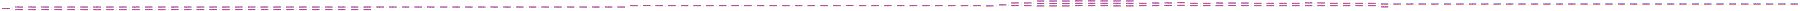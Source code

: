 digraph finite_state_machine {
	graph [bb="0,0,67391,607.95",
		fontsize=18,
		rankdir=LR,
		size="12,8"
	];
	node [label="\N",
		shape=circle
	];
	ATTTCCGCTTTGCACTTCATAAAAATGCGCG	 [color=black,
		height=1.041,
		label=<<table border="0" cellpadding="0" cellspacing="0"><tr><td><font color="blue">ATTTCCGCTTTGCACTTCATAAAAATGCGCG</font></td></tr><tr><td><font color="red">CGCGCATTTTTATGAAGTGCAAAGCGGAAAT</font></td></tr><tr><td><font color="black">1</font> </td></tr></table>>,
		pos="214.25,84.477",
		shape=ellipse,
		width=5.9515];
	TCGCGCATTTTTATGAAGTGCAAAGCGGAAA	 [color=black,
		height=1.041,
		label=<<table border="0" cellpadding="0" cellspacing="0"><tr><td><font color="blue">TCGCGCATTTTTATGAAGTGCAAAGCGGAAA</font></td></tr><tr><td><font color="red">TTTCCGCTTTGCACTTCATAAAAATGCGCGA</font></td></tr><tr><td><font color="black">1</font> </td></tr></table>>,
		pos="689.47,135.48",
		shape=ellipse,
		width=5.9515];
	ATTTCCGCTTTGCACTTCATAAAAATGCGCG -> TCGCGCATTTTTATGAAGTGCAAAGCGGAAA	 [color=blue,
		label=<<font color="green">A</font>>,
		lp="451.51,127.98",
		pos="e,486.36,123.39 371.45,109.94 396.5,113.5 422.18,116.84 446.51,119.48 456.24,120.53 466.2,121.53 476.26,122.47"];
	GCGCATTTTTATGAAGTGCAAAGCGGAAATA	 [color=black,
		height=1.041,
		label=<<table border="0" cellpadding="0" cellspacing="0"><tr><td><font color="blue">GCGCATTTTTATGAAGTGCAAAGCGGAAATA</font></td></tr><tr><td><font color="red">TATTTCCGCTTTGCACTTCATAAAAATGCGC</font></td></tr><tr><td><font color="black">1</font> </td></tr></table>>,
		pos="689.47,37.477",
		shape=ellipse,
		width=5.9711];
	ATTTCCGCTTTGCACTTCATAAAAATGCGCG -> GCGCATTTTTATGAAGTGCAAAGCGGAAATA	 [color=red,
		label=<<font color="green">A</font>>,
		lp="451.51,68.977",
		pos="e,502.17,55.98 400.92,66.036 430.82,63.067 461.85,59.985 491.99,56.991"];
	TCGCGCATTTTTATGAAGTGCAAAGCGGAAA -> ATTTCCGCTTTGCACTTCATAAAAATGCGCG	 [color=blue,
		label=<<font color="green">T</font>>,
		lp="451.51,107.98",
		pos="e,417.1,96.608 531.79,110.02 506.66,106.46 480.9,103.12 456.51,100.48 446.88,99.433 437.03,98.448 427.08,97.519"];
	ATCGCGCATTTTTATGAAGTGCAAAGCGGAA	 [color=black,
		height=1.041,
		label=<<table border="0" cellpadding="0" cellspacing="0"><tr><td><font color="blue">ATCGCGCATTTTTATGAAGTGCAAAGCGGAA</font></td></tr><tr><td><font color="red">TTCCGCTTTGCACTTCATAAAAATGCGCGAT</font></td></tr><tr><td><font color="black">1</font> </td></tr></table>>,
		pos="1165.4,143.48",
		shape=ellipse,
		width=5.9515];
	TCGCGCATTTTTATGAAGTGCAAAGCGGAAA -> ATCGCGCATTTTTATGAAGTGCAAAGCGGAA	 [color=red,
		label=<<font color="green">T</font>>,
		lp="927.43,146.98",
		pos="e,952.11,139.89 902.82,139.06 915.74,139.28 928.77,139.5 941.73,139.72"];
	GCGCATTTTTATGAAGTGCAAAGCGGAAATA -> ATTTCCGCTTTGCACTTCATAAAAATGCGCG	 [color=red,
		label=<<font color="green">G</font>>,
		lp="451.51,49.977",
		pos="e,352.62,55.822 474.94,40.032 465.32,40.732 455.81,41.542 446.51,42.477 419.3,45.211 390.48,49.393 362.77,54.076"];
	CGCATTTTTATGAAGTGCAAAGCGGAAATAA	 [color=black,
		height=1.041,
		label=<<table border="0" cellpadding="0" cellspacing="0"><tr><td><font color="blue">CGCATTTTTATGAAGTGCAAAGCGGAAATAA</font></td></tr><tr><td><font color="red">TTATTTCCGCTTTGCACTTCATAAAAATGCG</font></td></tr><tr><td><font color="black">1</font> </td></tr></table>>,
		pos="1165.4,43.477",
		shape=ellipse,
		width=5.9711];
	GCGCATTTTTATGAAGTGCAAAGCGGAAATA -> CGCATTTTTATGAAGTGCAAAGCGGAAATAA	 [color=blue,
		label=<<font color="green">A</font>>,
		lp="927.43,53.977",
		pos="e,950.64,45.834 900.03,45.033 907.59,45.201 915.07,45.35 922.43,45.477 928.35,45.579 934.35,45.663 940.4,45.733"];
	AAATCGAAGGTATCATCATGAGTTTAACTCA	 [color=black,
		height=1.041,
		label=<<table border="0" cellpadding="0" cellspacing="0"><tr><td><font color="blue">AAATCGAAGGTATCATCATGAGTTTAACTCA</font></td></tr><tr><td><font color="red">TGAGTTAAACTCATGATGATACCTTCGATTT</font></td></tr><tr><td><font color="black">1</font> </td></tr></table>>,
		pos="32617,377.48",
		shape=ellipse,
		width=5.9318];
	AATCGAAGGTATCATCATGAGTTTAACTCAT	 [color=black,
		height=1.041,
		label=<<table border="0" cellpadding="0" cellspacing="0"><tr><td><font color="blue">AATCGAAGGTATCATCATGAGTTTAACTCAT</font></td></tr><tr><td><font color="red">ATGAGTTAAACTCATGATGATACCTTCGATT</font></td></tr><tr><td><font color="black">1</font> </td></tr></table>>,
		pos="32146,377.48",
		shape=ellipse,
		width=5.8926];
	AAATCGAAGGTATCATCATGAGTTTAACTCA -> AATCGAAGGTATCATCATGAGTTTAACTCAT	 [color=blue,
		label=<<font color="green">T</font>>,
		lp="32381,350.98",
		pos="e,32300,351.61 32482,348.28 32448,343.55 32411,340.93 32376,343.48 32355,345.06 32332,347.47 32310,350.29"];
	GAAATCGAAGGTATCATCATGAGTTTAACTC	 [color=black,
		height=1.041,
		label=<<table border="0" cellpadding="0" cellspacing="0"><tr><td><font color="blue">GAAATCGAAGGTATCATCATGAGTTTAACTC</font></td></tr><tr><td><font color="red">GAGTTAAACTCATGATGATACCTTCGATTTC</font></td></tr><tr><td><font color="black">1</font> </td></tr></table>>,
		pos="33090,381.48",
		shape=ellipse,
		width=5.9318];
	AAATCGAAGGTATCATCATGAGTTTAACTCA -> GAAATCGAAGGTATCATCATGAGTTTAACTC	 [color=red,
		label=<<font color="green">C</font>>,
		lp="32853,386.98",
		pos="e,32876,379.67 32830,379.28 32842,379.38 32854,379.49 32866,379.59"];
	AATCGAAGGTATCATCATGAGTTTAACTCAT -> AAATCGAAGGTATCATCATGAGTTTAACTCA	 [color=red,
		label=<<font color="green">T</font>>,
		lp="32381,384.98",
		pos="e,32403,377.48 32358,377.48 32370,377.48 32381,377.48 32393,377.48"];
	ATCGAAGGTATCATCATGAGTTTAACTCATG	 [color=black,
		height=1.041,
		label=<<table border="0" cellpadding="0" cellspacing="0"><tr><td><font color="blue">ATCGAAGGTATCATCATGAGTTTAACTCATG</font></td></tr><tr><td><font color="red">CATGAGTTAAACTCATGATGATACCTTCGAT</font></td></tr><tr><td><font color="black">1</font> </td></tr></table>>,
		pos="31676,377.48",
		shape=ellipse,
		width=5.8926];
	AATCGAAGGTATCATCATGAGTTTAACTCAT -> ATCGAAGGTATCATCATGAGTTTAACTCATG	 [color=blue,
		label=<<font color="green">G</font>>,
		lp="31911,365.98",
		pos="e,31859,358.43 31956,360.6 31943,359.75 31929,359.03 31916,358.48 31901,357.85 31885,357.78 31869,358.14"];
	GAAATCGAAGGTATCATCATGAGTTTAACTC -> AAATCGAAGGTATCATCATGAGTTTAACTCA	 [color=blue,
		label=<<font color="green">A</font>>,
		lp="32853,367.98",
		pos="e,32806,359.99 32903,363.1 32888,362.05 32873,361.14 32858,360.48 32844,359.85 32830,359.67 32816,359.82"];
	AGAAATCGAAGGTATCATCATGAGTTTAACT	 [color=black,
		height=1.041,
		label=<<table border="0" cellpadding="0" cellspacing="0"><tr><td><font color="blue">AGAAATCGAAGGTATCATCATGAGTTTAACT</font></td></tr><tr><td><font color="red">AGTTAAACTCATGATGATACCTTCGATTTCT</font></td></tr><tr><td><font color="black">1</font> </td></tr></table>>,
		pos="33563,379.48",
		shape=ellipse,
		width=5.9318];
	GAAATCGAAGGTATCATCATGAGTTTAACTC -> AGAAATCGAAGGTATCATCATGAGTTTAACT	 [color=red,
		label=<<font color="green">T</font>>,
		lp="33326,387.98",
		pos="e,33349,380.38 33303,380.57 33315,380.52 33327,380.47 33339,380.42"];
	AAGAGAAATCGAAGGTATCATCATAAGTTTA	 [color=black,
		height=1.041,
		label=<<table border="0" cellpadding="0" cellspacing="0"><tr><td><font color="blue">AAGAGAAATCGAAGGTATCATCATAAGTTTA</font></td></tr><tr><td><font color="red">TAAACTTATGATGATACCTTCGATTTCTCTT</font></td></tr><tr><td><font color="black">1</font> </td></tr></table>>,
		pos="41695,561.48",
		shape=ellipse,
		width=5.9908];
	AGAGAAATCGAAGGTATCATCATAAGTTTAA	 [color=black,
		height=1.041,
		label=<<table border="0" cellpadding="0" cellspacing="0"><tr><td><font color="blue">AGAGAAATCGAAGGTATCATCATAAGTTTAA</font></td></tr><tr><td><font color="red">TTAAACTTATGATGATACCTTCGATTTCTCT</font></td></tr><tr><td><font color="black">1</font> </td></tr></table>>,
		pos="42175,560.48",
		shape=ellipse,
		width=5.9908];
	AAGAGAAATCGAAGGTATCATCATAAGTTTA -> AGAGAAATCGAAGGTATCATCATAAGTTTAA	 [color=blue,
		label=<<font color="green">A</font>>,
		lp="41936,567.98",
		pos="e,41960,560.93 41911,561.03 41924,561 41937,560.97 41950,560.95"];
	AAACTTATGATGATACCTTCGATTTCTCTTA	 [color=black,
		height=1.041,
		label=<<table border="0" cellpadding="0" cellspacing="0"><tr><td><font color="blue">AAACTTATGATGATACCTTCGATTTCTCTTA</font></td></tr><tr><td><font color="red">TAAGAGAAATCGAAGGTATCATCATAAGTTT</font></td></tr><tr><td><font color="black">1</font> </td></tr></table>>,
		pos="41214,562.48",
		shape=ellipse,
		width=5.9515];
	AAGAGAAATCGAAGGTATCATCATAAGTTTA -> AAACTTATGATGATACCTTCGATTTCTCTTA	 [color=red,
		label=<<font color="green">A</font>>,
		lp="41454,532.98",
		pos="e,41363,535.51 41565,531.55 41528,525.88 41487,522.52 41449,525.48 41425,527.42 41399,530.49 41373,534.07"];
	AGAGAAATCGAAGGTATCATCATAAGTTTAA -> AAGAGAAATCGAAGGTATCATCATAAGTTTA	 [color=red,
		label=<<font color="green">T</font>>,
		lp="41936,548.98",
		pos="e,41879,541.65 41983,543.6 41969,542.75 41955,542.03 41941,541.48 41924,540.79 41907,540.8 41889,541.3"];
	AAACTTATGATGATACCTTCGATTTCTCTTA -> AAGAGAAATCGAAGGTATCATCATAAGTTTA	 [color=red,
		label=<<font color="green">A</font>>,
		lp="41454,568.98",
		pos="e,41479,561.92 41428,562.03 41442,562 41455,561.97 41469,561.95"];
	AACTTATGATGATACCTTCGATTTCTCTTAT	 [color=black,
		height=1.041,
		label=<<table border="0" cellpadding="0" cellspacing="0"><tr><td><font color="blue">AACTTATGATGATACCTTCGATTTCTCTTAT</font></td></tr><tr><td><font color="red">ATAAGAGAAATCGAAGGTATCATCATAAGTT</font></td></tr><tr><td><font color="black">1</font> </td></tr></table>>,
		pos="40732,562.48",
		shape=ellipse,
		width=5.9908];
	AAACTTATGATGATACCTTCGATTTCTCTTA -> AACTTATGATGATACCTTCGATTTCTCTTAT	 [color=blue,
		label=<<font color="green">T</font>>,
		lp="40973,532.98",
		pos="e,40882,535.47 41087,532.27 41049,526.17 41007,522.44 40968,525.48 40943,527.41 40917,530.47 40892,534.03"];
	ATTTTGTTTGTATGAATTTAGCCATGAGTTA	 [color=black,
		height=1.041,
		label=<<table border="0" cellpadding="0" cellspacing="0"><tr><td><font color="blue">ATTTTGTTTGTATGAATTTAGCCATGAGTTA</font></td></tr><tr><td><font color="red">TAACTCATGGCTAAATTCATACAAACAAAAT</font></td></tr><tr><td><font color="black">2</font> </td></tr></table>>,
		pos="21314,325.48",
		shape=ellipse,
		width=5.9318];
	TTAACTCATGGCTAAATTCATACAAACAAAA	 [color=black,
		height=1.041,
		label=<<table border="0" cellpadding="0" cellspacing="0"><tr><td><font color="blue">TTAACTCATGGCTAAATTCATACAAACAAAA</font></td></tr><tr><td><font color="red">TTTTGTTTGTATGAATTTAGCCATGAGTTAA</font></td></tr><tr><td><font color="black">2</font> </td></tr></table>>,
		pos="21787,325.48",
		shape=ellipse,
		width=5.9318];
	ATTTTGTTTGTATGAATTTAGCCATGAGTTA -> TTAACTCATGGCTAAATTCATACAAACAAAA	 [color=blue,
		label=<<font color="green">A</font>>,
		lp="21551,332.98",
		pos="e,21574,325.48 21528,325.48 21540,325.48 21552,325.48 21563,325.48"];
	AACTCATGGCTAAATTCATACAAACAAAATA	 [color=black,
		height=1.041,
		label=<<table border="0" cellpadding="0" cellspacing="0"><tr><td><font color="blue">AACTCATGGCTAAATTCATACAAACAAAATA</font></td></tr><tr><td><font color="red">TATTTTGTTTGTATGAATTTAGCCATGAGTT</font></td></tr><tr><td><font color="black">2</font> </td></tr></table>>,
		pos="20840,325.48",
		shape=ellipse,
		width=5.9711];
	ATTTTGTTTGTATGAATTTAGCCATGAGTTA -> AACTCATGGCTAAATTCATACAAACAAAATA	 [color=red,
		label=<<font color="green">A</font>>,
		lp="21078,314.98",
		pos="e,21028,307.34 21121,309.35 21108,308.6 21095,307.97 21083,307.48 21068,306.91 21053,306.82 21038,307.09"];
	TTAACTCATGGCTAAATTCATACAAACAAAA -> ATTTTGTTTGTATGAATTTAGCCATGAGTTA	 [color=blue,
		label=<<font color="green">T</font>>,
		lp="21551,313.98",
		pos="e,21505,308.58 21603,306.43 21584,305.78 21564,305.71 21546,306.48 21536,306.89 21526,307.39 21515,307.98"];
	TTTAACTCATGGCTAAATTCATACAAACAAA	 [color=black,
		height=1.041,
		label=<<table border="0" cellpadding="0" cellspacing="0"><tr><td><font color="blue">TTTAACTCATGGCTAAATTCATACAAACAAA</font></td></tr><tr><td><font color="red">TTTGTTTGTATGAATTTAGCCATGAGTTAAA</font></td></tr><tr><td><font color="black">2</font> </td></tr></table>>,
		pos="22260,325.48",
		shape=ellipse,
		width=5.9122];
	TTAACTCATGGCTAAATTCATACAAACAAAA -> TTTAACTCATGGCTAAATTCATACAAACAAA	 [color=red,
		label=<<font color="green">A</font>>,
		lp="22024,332.98",
		pos="e,22047,325.48 22001,325.48 22013,325.48 22025,325.48 22036,325.48"];
	AACTCATGGCTAAATTCATACAAACAAAATA -> ATTTTGTTTGTATGAATTTAGCCATGAGTTA	 [color=red,
		label=<<font color="green">A</font>>,
		lp="21078,332.98",
		pos="e,21100,325.48 21055,325.48 21067,325.48 21078,325.48 21090,325.48"];
	ACTCATGGCTAAATTCATACAAACAAAATAC	 [color=black,
		height=1.041,
		label=<<table border="0" cellpadding="0" cellspacing="0"><tr><td><font color="blue">ACTCATGGCTAAATTCATACAAACAAAATAC</font></td></tr><tr><td><font color="red">GTATTTTGTTTGTATGAATTTAGCCATGAGT</font></td></tr><tr><td><font color="black">2</font> </td></tr></table>>,
		pos="20365,325.48",
		shape=ellipse,
		width=5.9515];
	AACTCATGGCTAAATTCATACAAACAAAATA -> ACTCATGGCTAAATTCATACAAACAAAATAC	 [color=blue,
		label=<<font color="green">C</font>>,
		lp="20602,314.98",
		pos="e,20558,309.35 20652,307.34 20633,306.81 20615,306.79 20597,307.48 20587,307.84 20578,308.28 20568,308.79"];
	TGGCTTTATTTCCGCTTTGCACTTCATAAAA	 [color=black,
		height=1.041,
		label=<<table border="0" cellpadding="0" cellspacing="0"><tr><td><font color="blue">TGGCTTTATTTCCGCTTTGCACTTCATAAAA</font></td></tr><tr><td><font color="red">TTTTATGAAGTGCAAAGCGGAAATAAAGCCA</font></td></tr><tr><td><font color="black">1</font> </td></tr></table>>,
		pos="3549.9,78.477",
		shape=ellipse,
		width=5.9908];
	GGCTTTATTTCCGCTTTGCACTTCATAAAAA	 [color=black,
		height=1.041,
		label=<<table border="0" cellpadding="0" cellspacing="0"><tr><td><font color="blue">GGCTTTATTTCCGCTTTGCACTTCATAAAAA</font></td></tr><tr><td><font color="red">TTTTTATGAAGTGCAAAGCGGAAATAAAGCC</font></td></tr><tr><td><font color="black">1</font> </td></tr></table>>,
		pos="3073.3,71.477",
		shape=ellipse,
		width=5.9711];
	TGGCTTTATTTCCGCTTTGCACTTCATAAAA -> GGCTTTATTTCCGCTTTGCACTTCATAAAAA	 [color=blue,
		label=<<font color="green">A</font>>,
		lp="3311.3,72.977",
		pos="e,3285.1,64.929 3345.6,66.454 3335.7,66.075 3325.9,65.745 3316.3,65.477 3309.4,65.286 3302.5,65.143 3295.5,65.044"];
	ATGGCTTTATTTCCGCTTTGCACTTCATAAA	 [color=black,
		height=1.041,
		label=<<table border="0" cellpadding="0" cellspacing="0"><tr><td><font color="blue">ATGGCTTTATTTCCGCTTTGCACTTCATAAA</font></td></tr><tr><td><font color="red">TTTATGAAGTGCAAAGCGGAAATAAAGCCAT</font></td></tr><tr><td><font color="black">1</font> </td></tr></table>>,
		pos="4027.3,85.477",
		shape=ellipse,
		width=5.9908];
	TGGCTTTATTTCCGCTTTGCACTTCATAAAA -> ATGGCTTTATTTCCGCTTTGCACTTCATAAA	 [color=red,
		label=<<font color="green">T</font>>,
		lp="3788.6,95.977",
		pos="e,3811.9,87.884 3760.2,86.954 3768.1,87.152 3775.9,87.328 3783.6,87.477 3789.5,87.591 3795.6,87.688 3801.6,87.767"];
	GGCTTTATTTCCGCTTTGCACTTCATAAAAA -> TGGCTTTATTTCCGCTTTGCACTTCATAAAA	 [color=red,
		label=<<font color="green">A</font>>,
		lp="3311.3,88.977",
		pos="e,3334.6,80.885 3282.9,79.954 3290.8,80.152 3298.6,80.328 3306.3,80.477 3312.2,80.592 3318.2,80.688 3324.3,80.768"];
	ATTTTTATGAAGTGCAAAGCGGAAATAAAGC	 [color=black,
		height=1.041,
		label=<<table border="0" cellpadding="0" cellspacing="0"><tr><td><font color="blue">ATTTTTATGAAGTGCAAAGCGGAAATAAAGC</font></td></tr><tr><td><font color="red">GCTTTATTTCCGCTTTGCACTTCATAAAAAT</font></td></tr><tr><td><font color="black">1</font> </td></tr></table>>,
		pos="2596.7,64.477",
		shape=ellipse,
		width=5.9908];
	GGCTTTATTTCCGCTTTGCACTTCATAAAAA -> ATTTTTATGAAGTGCAAAGCGGAAATAAAGC	 [color=blue,
		label=<<font color="green">T</font>>,
		lp="2835.4,61.977",
		pos="e,2803.5,53.78 2877.2,56.141 2864.7,55.483 2852.4,54.916 2840.4,54.477 2831.6,54.157 2822.7,53.955 2813.7,53.853"];
	ATGGCTTTATTTCCGCTTTGCACTTCATAAA -> TGGCTTTATTTCCGCTTTGCACTTCATAAAA	 [color=blue,
		label=<<font color="green">A</font>>,
		lp="3788.6,75.977",
		pos="e,3756.8,67.783 3830.2,70.125 3817.8,69.473 3805.5,68.912 3793.6,68.477 3784.9,68.158 3776,67.957 3767,67.856"];
	GATGGCTTTATTTCCGCTTTGCACTTCATAA	 [color=black,
		height=1.041,
		label=<<table border="0" cellpadding="0" cellspacing="0"><tr><td><font color="blue">GATGGCTTTATTTCCGCTTTGCACTTCATAA</font></td></tr><tr><td><font color="red">TTATGAAGTGCAAAGCGGAAATAAAGCCATC</font></td></tr><tr><td><font color="black">1</font> </td></tr></table>>,
		pos="4505.3,92.477",
		shape=ellipse,
		width=6.0104];
	ATGGCTTTATTTCCGCTTTGCACTTCATAAA -> GATGGCTTTATTTCCGCTTTGCACTTCATAA	 [color=red,
		label=<<font color="green">C</font>>,
		lp="4265.9,102.98",
		pos="e,4289.3,94.885 4237.5,93.954 4245.4,94.152 4253.3,94.328 4260.9,94.477 4266.9,94.592 4272.9,94.688 4279,94.768"];
	ATGAAGTGCAAAGCGGAAATAAAGCCATCAT	 [color=black,
		height=1.041,
		label=<<table border="0" cellpadding="0" cellspacing="0"><tr><td><font color="blue">ATGAAGTGCAAAGCGGAAATAAAGCCATCAT</font></td></tr><tr><td><font color="red">ATGATGGCTTTATTTCCGCTTTGCACTTCAT</font></td></tr><tr><td><font color="black">1</font> </td></tr></table>>,
		pos="5467.1,106.48",
		shape=ellipse,
		width=6.0497];
	TATGATGGCTTTATTTCCGCTTTGCACTTCA	 [color=black,
		height=1.041,
		label=<<table border="0" cellpadding="0" cellspacing="0"><tr><td><font color="blue">TATGATGGCTTTATTTCCGCTTTGCACTTCA</font></td></tr><tr><td><font color="red">TGAAGTGCAAAGCGGAAATAAAGCCATCATA</font></td></tr><tr><td><font color="black">1</font> </td></tr></table>>,
		pos="5948.6,113.48",
		shape=ellipse,
		width=6.0497];
	ATGAAGTGCAAAGCGGAAATAAAGCCATCAT -> TATGATGGCTTTATTTCCGCTTTGCACTTCA	 [color=blue,
		label=<<font color="green">A</font>>,
		lp="5707.9,123.98",
		pos="e,5731.1,115.88 5679.2,114.95 5687.2,115.15 5695.1,115.33 5702.9,115.48 5708.8,115.59 5714.8,115.69 5720.8,115.76"];
	TATGAAGTGCAAAGCGGAAATAAAGCCATCA	 [color=black,
		height=1.041,
		label=<<table border="0" cellpadding="0" cellspacing="0"><tr><td><font color="blue">TATGAAGTGCAAAGCGGAAATAAAGCCATCA</font></td></tr><tr><td><font color="red">TGATGGCTTTATTTCCGCTTTGCACTTCATA</font></td></tr><tr><td><font color="black">1</font> </td></tr></table>>,
		pos="4985.5,99.477",
		shape=ellipse,
		width=6.0497];
	ATGAAGTGCAAAGCGGAAATAAAGCCATCAT -> TATGAAGTGCAAAGCGGAAATAAAGCCATCA	 [color=red,
		label=<<font color="green">A</font>>,
		lp="5226.3,100.98",
		pos="e,5200.1,92.93 5260.6,94.442 5250.7,94.068 5240.9,93.742 5231.3,93.477 5224.4,93.287 5217.5,93.145 5210.4,93.046"];
	TATGATGGCTTTATTTCCGCTTTGCACTTCA -> ATGAAGTGCAAAGCGGAAATAAAGCCATCAT	 [color=blue,
		label=<<font color="green">T</font>>,
		lp="5707.9,103.98",
		pos="e,5676.1,95.784 5749.8,98.125 5737.3,97.473 5724.9,96.912 5712.9,96.477 5704.1,96.161 5695.2,95.961 5686.2,95.859"];
	GAAGTGCAAAGCGGAAATAAAGCCATCATAA	 [color=black,
		height=1.041,
		label=<<table border="0" cellpadding="0" cellspacing="0"><tr><td><font color="blue">GAAGTGCAAAGCGGAAATAAAGCCATCATAA</font></td></tr><tr><td><font color="red">TTATGATGGCTTTATTTCCGCTTTGCACTTC</font></td></tr><tr><td><font color="black">1</font> </td></tr></table>>,
		pos="6430.9,120.48",
		shape=ellipse,
		width=6.0693];
	TATGATGGCTTTATTTCCGCTTTGCACTTCA -> GAAGTGCAAAGCGGAAATAAAGCCATCATAA	 [color=red,
		label=<<font color="green">A</font>>,
		lp="6189.4,130.98",
		pos="e,6212.7,122.88 6160.8,121.95 6168.8,122.15 6176.7,122.33 6184.4,122.48 6190.4,122.59 6196.4,122.69 6202.5,122.76"];
	TATGAAGTGCAAAGCGGAAATAAAGCCATCA -> ATGAAGTGCAAAGCGGAAATAAAGCCATCAT	 [color=blue,
		label=<<font color="green">T</font>>,
		lp="5226.3,116.98",
		pos="e,5249.5,108.88 5197.7,107.95 5205.6,108.15 5213.5,108.33 5221.3,108.48 5227.2,108.59 5233.2,108.69 5239.2,108.76"];
	TATGAAGTGCAAAGCGGAAATAAAGCCATCA -> GATGGCTTTATTTCCGCTTTGCACTTCATAA	 [color=red,
		label=<<font color="green">A</font>>,
		lp="4744.7,93.977",
		pos="e,4719.4,86.774 4780.8,86.621 4766.9,86.371 4753.1,86.304 4739.7,86.477 4736.4,86.52 4733,86.566 4729.6,86.616"];
	AATACGGCAAAAAAATCGCGCATTTTTATGA	 [color=black,
		height=1.041,
		label=<<table border="0" cellpadding="0" cellspacing="0"><tr><td><font color="blue">AATACGGCAAAAAAATCGCGCATTTTTATGA</font></td></tr><tr><td><font color="red">TCATAAAAATGCGCGATTTTTTTGCCGTATT</font></td></tr><tr><td><font color="black">1</font> </td></tr></table>>,
		pos="7877.8,241.48",
		shape=ellipse,
		width=5.9515];
	ATACGGCAAAAAAATCGCGCATTTTTATGAA	 [color=black,
		height=1.041,
		label=<<table border="0" cellpadding="0" cellspacing="0"><tr><td><font color="blue">ATACGGCAAAAAAATCGCGCATTTTTATGAA</font></td></tr><tr><td><font color="red">TTCATAAAAATGCGCGATTTTTTTGCCGTAT</font></td></tr><tr><td><font color="black">1</font> </td></tr></table>>,
		pos="7396.2,234.48",
		shape=ellipse,
		width=5.9515];
	AATACGGCAAAAAAATCGCGCATTTTTATGA -> ATACGGCAAAAAAATCGCGCATTTTTATGAA	 [color=blue,
		label=<<font color="green">A</font>>,
		lp="7637,219.98",
		pos="e,7569.6,212.42 7709.3,218.25 7686.7,215.86 7663.8,213.82 7642,212.48 7621.9,211.24 7600.8,211.21 7579.9,211.98"];
	AAATACGGCAAAAAAATCGCGCATTTTTATG	 [color=black,
		height=1.041,
		label=<<table border="0" cellpadding="0" cellspacing="0"><tr><td><font color="blue">AAATACGGCAAAAAAATCGCGCATTTTTATG</font></td></tr><tr><td><font color="red">CATAAAAATGCGCGATTTTTTTGCCGTATTT</font></td></tr><tr><td><font color="black">1</font> </td></tr></table>>,
		pos="8357.9,248.48",
		shape=ellipse,
		width=5.9515];
	AATACGGCAAAAAAATCGCGCATTTTTATGA -> AAATACGGCAAAAAAATCGCGCATTTTTATG	 [color=red,
		label=<<font color="green">T</font>>,
		lp="8118.6,252.98",
		pos="e,8144.2,245.36 8091.3,244.59 8105.4,244.79 8119.7,245 8133.9,245.21"];
	ATACGGCAAAAAAATCGCGCATTTTTATGAA -> AATACGGCAAAAAAATCGCGCATTTTTATGA	 [color=red,
		label=<<font color="green">T</font>>,
		lp="7637,245.98",
		pos="e,7663.9,238.37 7610,237.58 7624.5,237.79 7639.2,238.01 7653.8,238.22"];
	CTTCATAAAAATGCGCGATTTTTTTGCCGTA	 [color=black,
		height=1.041,
		label=<<table border="0" cellpadding="0" cellspacing="0"><tr><td><font color="blue">CTTCATAAAAATGCGCGATTTTTTTGCCGTA</font></td></tr><tr><td><font color="red">TACGGCAAAAAAATCGCGCATTTTTATGAAG</font></td></tr><tr><td><font color="black">1</font> </td></tr></table>>,
		pos="6913.9,227.48",
		shape=ellipse,
		width=5.9515];
	ATACGGCAAAAAAATCGCGCATTTTTATGAA -> CTTCATAAAAATGCGCGATTTTTTTGCCGTA	 [color=blue,
		label=<<font color="green">G</font>>,
		lp="7155.4,219.98",
		pos="e,7108.5,211.75 7211.1,215.58 7194,214.32 7176.9,213.25 7160.4,212.48 7146.9,211.84 7132.9,211.6 7118.8,211.65"];
	AAATACGGCAAAAAAATCGCGCATTTTTATG -> AATACGGCAAAAAAATCGCGCATTTTTATGA	 [color=blue,
		label=<<font color="green">A</font>>,
		lp="8118.6,233.98",
		pos="e,8072.5,225.73 8173,229.51 8156.3,228.28 8139.6,227.23 8123.6,226.48 8110.2,225.85 8096.5,225.6 8082.6,225.65"];
	AAAATACGGCAAAAAAATCGCGCATTTTTAT	 [color=black,
		height=1.041,
		label=<<table border="0" cellpadding="0" cellspacing="0"><tr><td><font color="blue">AAAATACGGCAAAAAAATCGCGCATTTTTAT</font></td></tr><tr><td><font color="red">ATAAAAATGCGCGATTTTTTTGCCGTATTTT</font></td></tr><tr><td><font color="black">1</font> </td></tr></table>>,
		pos="8838.1,255.48",
		shape=ellipse,
		width=5.9515];
	AAATACGGCAAAAAAATCGCGCATTTTTATG -> AAAATACGGCAAAAAAATCGCGCATTTTTAT	 [color=red,
		label=<<font color="green">T</font>>,
		lp="8597.3,259.98",
		pos="e,8624.4,252.36 8571.5,251.59 8585.6,251.79 8599.9,252 8614.1,252.21"];
	AATATAAGAGAAATCGAAGGTATCATCATAA	 [color=black,
		height=1.041,
		label=<<table border="0" cellpadding="0" cellspacing="0"><tr><td><font color="blue">AATATAAGAGAAATCGAAGGTATCATCATAA</font></td></tr><tr><td><font color="red">TTATGATGATACCTTCGATTTCTCTTATATT</font></td></tr><tr><td><font color="black">1</font> </td></tr></table>>,
		pos="39290,565.48",
		shape=ellipse,
		width=6.0104];
	ATATAAGAGAAATCGAAGGTATCATCATAAG	 [color=black,
		height=1.041,
		label=<<table border="0" cellpadding="0" cellspacing="0"><tr><td><font color="blue">ATATAAGAGAAATCGAAGGTATCATCATAAG</font></td></tr><tr><td><font color="red">CTTATGATGATACCTTCGATTTCTCTTATAT</font></td></tr><tr><td><font color="black">1</font> </td></tr></table>>,
		pos="39770,565.48",
		shape=ellipse,
		width=6.0104];
	AATATAAGAGAAATCGAAGGTATCATCATAA -> ATATAAGAGAAATCGAAGGTATCATCATAAG	 [color=blue,
		label=<<font color="green">G</font>>,
		lp="39530,572.98",
		pos="e,39553,565.48 39507,565.48 39519,565.48 39531,565.48 39543,565.48"];
	TAATATAAGAGAAATCGAAGGTATCATCATA	 [color=black,
		height=1.041,
		label=<<table border="0" cellpadding="0" cellspacing="0"><tr><td><font color="blue">TAATATAAGAGAAATCGAAGGTATCATCATA</font></td></tr><tr><td><font color="red">TATGATGATACCTTCGATTTCTCTTATATTA</font></td></tr><tr><td><font color="black">1</font> </td></tr></table>>,
		pos="38811,570.48",
		shape=ellipse,
		width=5.9908];
	AATATAAGAGAAATCGAAGGTATCATCATAA -> TAATATAAGAGAAATCGAAGGTATCATCATA	 [color=red,
		label=<<font color="green">A</font>>,
		lp="39051,540.98",
		pos="e,38961,543.37 39150,536.98 39116,532.88 39080,530.82 39046,533.48 39021,535.4 38996,538.43 38971,541.95"];
	ATATAAGAGAAATCGAAGGTATCATCATAAG -> AATATAAGAGAAATCGAAGGTATCATCATAA	 [color=red,
		label=<<font color="green">T</font>>,
		lp="39530,553.98",
		pos="e,39483,548.58 39583,546.44 39563,545.78 39544,545.7 39525,546.48 39514,546.89 39504,547.4 39494,547.99"];
	ACTTATGATGATACCTTCGATTTCTCTTATA	 [color=black,
		height=1.041,
		label=<<table border="0" cellpadding="0" cellspacing="0"><tr><td><font color="blue">ACTTATGATGATACCTTCGATTTCTCTTATA</font></td></tr><tr><td><font color="red">TATAAGAGAAATCGAAGGTATCATCATAAGT</font></td></tr><tr><td><font color="black">1</font> </td></tr></table>>,
		pos="40251,565.48",
		shape=ellipse,
		width=5.9908];
	ATATAAGAGAAATCGAAGGTATCATCATAAG -> ACTTATGATGATACCTTCGATTTCTCTTATA	 [color=blue,
		label=<<font color="green">T</font>>,
		lp="40010,572.98",
		pos="e,40035,565.48 39986,565.48 39999,565.48 40012,565.48 40025,565.48"];
	TAATATAAGAGAAATCGAAGGTATCATCATA -> AATATAAGAGAAATCGAAGGTATCATCATAA	 [color=blue,
		label=<<font color="green">A</font>>,
		lp="39051,574.98",
		pos="e,39074,567.73 39027,568.23 39039,568.1 39051,567.97 39064,567.84"];
	ATAATATAAGAGAAATCGAAGGTATCATCAT	 [color=black,
		height=1.041,
		label=<<table border="0" cellpadding="0" cellspacing="0"><tr><td><font color="blue">ATAATATAAGAGAAATCGAAGGTATCATCAT</font></td></tr><tr><td><font color="red">ATGATGATACCTTCGATTTCTCTTATATTAT</font></td></tr><tr><td><font color="black">3</font> </td></tr></table>>,
		pos="38333,505.48",
		shape=ellipse,
		width=5.9908];
	TAATATAAGAGAAATCGAAGGTATCATCATA -> ATAATATAAGAGAAATCGAAGGTATCATCAT	 [color=red,
		label=<<font color="green">T</font>>,
		lp="38572,544.98",
		pos="e,38503,528.53 38641,547.42 38600,541.74 38555,535.64 38513,529.9"];
	AGAAATCGAAGGTATCATCATGAAGTTTAAC	 [color=black,
		height=1.041,
		label=<<table border="0" cellpadding="0" cellspacing="0"><tr><td><font color="blue">AGAAATCGAAGGTATCATCATGAAGTTTAAC</font></td></tr><tr><td><font color="red">GTTAAACTTCATGATGATACCTTCGATTTCT</font></td></tr><tr><td><font color="black">1</font> </td></tr></table>>,
		pos="41214,374.48",
		shape=ellipse,
		width=5.9711];
	AGTTAAACTTCATGATGATACCTTCGATTTC	 [color=black,
		height=1.041,
		label=<<table border="0" cellpadding="0" cellspacing="0"><tr><td><font color="blue">AGTTAAACTTCATGATGATACCTTCGATTTC</font></td></tr><tr><td><font color="red">GAAATCGAAGGTATCATCATGAAGTTTAACT</font></td></tr><tr><td><font color="black">1</font> </td></tr></table>>,
		pos="41695,375.48",
		shape=ellipse,
		width=5.9318];
	AGAAATCGAAGGTATCATCATGAAGTTTAAC -> AGTTAAACTTCATGATGATACCTTCGATTTC	 [color=blue,
		label=<<font color="green">T</font>>,
		lp="41454,381.98",
		pos="e,41481,375.03 41429,374.92 41443,374.95 41457,374.98 41471,375.01"];
	GAGAAATCGAAGGTATCATCATGAAGTTTAA	 [color=black,
		height=1.041,
		label=<<table border="0" cellpadding="0" cellspacing="0"><tr><td><font color="blue">GAGAAATCGAAGGTATCATCATGAAGTTTAA</font></td></tr><tr><td><font color="red">TTAAACTTCATGATGATACCTTCGATTTCTC</font></td></tr><tr><td><font color="black">1</font> </td></tr></table>>,
		pos="40732,374.48",
		shape=ellipse,
		width=5.9908];
	AGAAATCGAAGGTATCATCATGAAGTTTAAC -> GAGAAATCGAAGGTATCATCATGAAGTTTAA	 [color=red,
		label=<<font color="green">C</font>>,
		lp="40973,366.98",
		pos="e,40929,359.23 41013,360.86 41001,360.31 40989,359.84 40978,359.48 40965,359.07 40952,358.97 40939,359.09"];
	AGTTAAACTTCATGATGATACCTTCGATTTC -> AGAAATCGAAGGTATCATCATGAAGTTTAAC	 [color=blue,
		label=<<font color="green">T</font>>,
		lp="41454,362.98",
		pos="e,41399,355.42 41506,358.02 41490,356.99 41475,356.12 41459,355.48 41443,354.78 41426,354.72 41409,355.13"];
	AAATCGAAGGTATCATCATGAAGTTTAACTC	 [color=black,
		height=1.041,
		label=<<table border="0" cellpadding="0" cellspacing="0"><tr><td><font color="blue">AAATCGAAGGTATCATCATGAAGTTTAACTC</font></td></tr><tr><td><font color="red">GAGTTAAACTTCATGATGATACCTTCGATTT</font></td></tr><tr><td><font color="black">1</font> </td></tr></table>>,
		pos="42175,374.48",
		shape=ellipse,
		width=5.9318];
	AGTTAAACTTCATGATGATACCTTCGATTTC -> AAATCGAAGGTATCATCATGAAGTTTAACTC	 [color=red,
		label=<<font color="green">C</font>>,
		lp="41936,381.98",
		pos="e,41962,374.92 41909,375.03 41923,375 41937,374.97 41951,374.94"];
	GAGAAATCGAAGGTATCATCATGAAGTTTAA -> AGAAATCGAAGGTATCATCATGAAGTTTAAC	 [color=blue,
		label=<<font color="green">C</font>>,
		lp="40973,381.98",
		pos="e,40999,374.48 40948,374.48 40961,374.48 40975,374.48 40988,374.48"];
	AGAGAAATCGAAGGTATCATCATGAAGTTTA	 [color=black,
		height=1.041,
		label=<<table border="0" cellpadding="0" cellspacing="0"><tr><td><font color="blue">AGAGAAATCGAAGGTATCATCATGAAGTTTA</font></td></tr><tr><td><font color="red">TAAACTTCATGATGATACCTTCGATTTCTCT</font></td></tr><tr><td><font color="black">1</font> </td></tr></table>>,
		pos="40251,375.48",
		shape=ellipse,
		width=5.9908];
	GAGAAATCGAAGGTATCATCATGAAGTTTAA -> AGAGAAATCGAAGGTATCATCATGAAGTTTA	 [color=red,
		label=<<font color="green">T</font>>,
		lp="40491,355.98",
		pos="e,40425,353.29 40570,349.82 40542,347.73 40513,346.93 40486,348.48 40470,349.43 40452,350.77 40435,352.34"];
	ATATCGCTACTTCTTTAGGGGATAATATAAG	 [color=black,
		height=1.041,
		label=<<table border="0" cellpadding="0" cellspacing="0"><tr><td><font color="blue">ATATCGCTACTTCTTTAGGGGATAATATAAG</font></td></tr><tr><td><font color="red">CTTATATTATCCCCTAAAGAAGTAGCGATAT</font></td></tr><tr><td><font color="black">1</font> </td></tr></table>>,
		pos="48340,472.48",
		shape=ellipse,
		width=5.8729];
	TATCGCTACTTCTTTAGGGGATAATATAAGA	 [color=black,
		height=1.041,
		label=<<table border="0" cellpadding="0" cellspacing="0"><tr><td><font color="blue">TATCGCTACTTCTTTAGGGGATAATATAAGA</font></td></tr><tr><td><font color="red">TCTTATATTATCCCCTAAAGAAGTAGCGATA</font></td></tr><tr><td><font color="black">1</font> </td></tr></table>>,
		pos="47870,480.48",
		shape=ellipse,
		width=5.8729];
	ATATCGCTACTTCTTTAGGGGATAATATAAG -> TATCGCTACTTCTTTAGGGGATAATATAAGA	 [color=blue,
		label=<<font color="green">A</font>>,
		lp="48106,459.98",
		pos="e,48038,457.72 48163,451.96 48142,451.22 48121,451.25 48101,452.48 48084,453.51 48066,454.97 48049,456.69"];
	TATATCGCTACTTCTTTAGGGGATAATATAA	 [color=black,
		height=1.041,
		label=<<table border="0" cellpadding="0" cellspacing="0"><tr><td><font color="blue">TATATCGCTACTTCTTTAGGGGATAATATAA</font></td></tr><tr><td><font color="red">TTATATTATCCCCTAAAGAAGTAGCGATATA</font></td></tr><tr><td><font color="black">1</font> </td></tr></table>>,
		pos="48810,471.48",
		shape=ellipse,
		width=5.8926];
	ATATCGCTACTTCTTTAGGGGATAATATAAG -> TATATCGCTACTTCTTTAGGGGATAATATAA	 [color=red,
		label=<<font color="green">A</font>>,
		lp="48575,478.98",
		pos="e,48598,471.93 48552,472.03 48564,472 48576,471.98 48587,471.95"];
	TATCGCTACTTCTTTAGGGGATAATATAAGA -> ATATCGCTACTTCTTTAGGGGATAATATAAG	 [color=red,
		label=<<font color="green">T</font>>,
		lp="48106,483.98",
		pos="e,48130,476.06 48081,476.9 48094,476.68 48107,476.46 48119,476.24"];
	ATCGCTACTTCTTTAGGGGATAATATAAGAG	 [color=black,
		height=1.041,
		label=<<table border="0" cellpadding="0" cellspacing="0"><tr><td><font color="blue">ATCGCTACTTCTTTAGGGGATAATATAAGAG</font></td></tr><tr><td><font color="red">CTCTTATATTATCCCCTAAAGAAGTAGCGAT</font></td></tr><tr><td><font color="black">1</font> </td></tr></table>>,
		pos="47399,473.48",
		shape=ellipse,
		width=5.9122];
	TATCGCTACTTCTTTAGGGGATAATATAAGA -> ATCGCTACTTCTTTAGGGGATAATATAAGAG	 [color=blue,
		label=<<font color="green">G</font>>,
		lp="47634,455.98",
		pos="e,47560,449.03 47712,455.63 47688,452.66 47663,450.11 47639,448.48 47617,446.93 47594,447.12 47570,448.4"];
	TATATCGCTACTTCTTTAGGGGATAATATAA -> ATATCGCTACTTCTTTAGGGGATAATATAAG	 [color=blue,
		label=<<font color="green">G</font>>,
		lp="48575,459.98",
		pos="e,48527,454.86 48627,452.35 48608,451.71 48589,451.66 48570,452.48 48559,452.94 48548,453.53 48537,454.21"];
	CTATATCGCTACTTCTTTAGGGGATAATATA	 [color=black,
		height=1.041,
		label=<<table border="0" cellpadding="0" cellspacing="0"><tr><td><font color="blue">CTATATCGCTACTTCTTTAGGGGATAATATA</font></td></tr><tr><td><font color="red">TATATTATCCCCTAAAGAAGTAGCGATATAG</font></td></tr><tr><td><font color="black">1</font> </td></tr></table>>,
		pos="49282,479.48",
		shape=ellipse,
		width=5.9318];
	TATATCGCTACTTCTTTAGGGGATAATATAA -> CTATATCGCTACTTCTTTAGGGGATAATATA	 [color=red,
		label=<<font color="green">G</font>>,
		lp="49045,482.98",
		pos="e,49069,475.87 49022,475.06 49034,475.27 49046,475.48 49059,475.69"];
	ATTTTTATGAAGTGCAAAGCGGAAATAAAGC -> GGCTTTATTTCCGCTTTGCACTTCATAAAAA	 [color=blue,
		label=<<font color="green">C</font>>,
		lp="2835.4,81.977",
		pos="e,2858.4,73.389 2806.5,73.327 2817.9,73.468 2829.3,73.524 2840.4,73.477 2843,73.465 2845.6,73.454 2848.2,73.441"];
	CATTTTTATGAAGTGCAAAGCGGAAATAAAG	 [color=black,
		height=1.041,
		label=<<table border="0" cellpadding="0" cellspacing="0"><tr><td><font color="blue">CATTTTTATGAAGTGCAAAGCGGAAATAAAG</font></td></tr><tr><td><font color="red">CTTTATTTCCGCTTTGCACTTCATAAAAATG</font></td></tr><tr><td><font color="black">1</font> </td></tr></table>>,
		pos="2119.4,57.477",
		shape=ellipse,
		width=5.9908];
	ATTTTTATGAAGTGCAAAGCGGAAATAAAGC -> CATTTTTATGAAGTGCAAAGCGGAAATAAAG	 [color=red,
		label=<<font color="green">G</font>>,
		lp="2358,58.977",
		pos="e,2331.8,50.927 2392.4,52.454 2382.4,52.075 2372.6,51.745 2363,51.477 2356.2,51.285 2349.2,51.142 2342.1,51.043"];
	CATTTTTATGAAGTGCAAAGCGGAAATAAAG -> ATTTTTATGAAGTGCAAAGCGGAAATAAAGC	 [color=blue,
		label=<<font color="green">C</font>>,
		lp="2358,74.977",
		pos="e,2381.3,66.884 2329.6,65.954 2337.5,66.152 2345.3,66.328 2353,66.477 2359,66.591 2365,66.688 2371,66.767"];
	GCATTTTTATGAAGTGCAAAGCGGAAATAAA	 [color=black,
		height=1.041,
		label=<<table border="0" cellpadding="0" cellspacing="0"><tr><td><font color="blue">GCATTTTTATGAAGTGCAAAGCGGAAATAAA</font></td></tr><tr><td><font color="red">TTTATTTCCGCTTTGCACTTCATAAAAATGC</font></td></tr><tr><td><font color="black">1</font> </td></tr></table>>,
		pos="1642,50.477",
		shape=ellipse,
		width=5.9908];
	CATTTTTATGAAGTGCAAAGCGGAAATAAAG -> GCATTTTTATGAAGTGCAAAGCGGAAATAAA	 [color=red,
		label=<<font color="green">C</font>>,
		lp="1880.7,47.977",
		pos="e,1848.9,39.783 1922.3,42.125 1909.9,41.473 1897.6,40.912 1885.7,40.477 1877,40.158 1868.1,39.957 1859.1,39.856"];
	ATCGAAGGTATCATCATGAGTTTAACTCATG -> AATCGAAGGTATCATCATGAGTTTAACTCAT	 [color=red,
		label=<<font color="green">T</font>>,
		lp="31911,384.98",
		pos="e,31933,377.48 31888,377.48 31900,377.48 31911,377.48 31923,377.48"];
	CCATGAGTTAAACTCATGATGATACCTTCGA	 [color=black,
		height=1.041,
		label=<<table border="0" cellpadding="0" cellspacing="0"><tr><td><font color="blue">CCATGAGTTAAACTCATGATGATACCTTCGA</font></td></tr><tr><td><font color="red">TCGAAGGTATCATCATGAGTTTAACTCATGG</font></td></tr><tr><td><font color="black">1</font> </td></tr></table>>,
		pos="31205,377.48",
		shape=ellipse,
		width=5.8926];
	ATCGAAGGTATCATCATGAGTTTAACTCATG -> CCATGAGTTAAACTCATGATGATACCTTCGA	 [color=blue,
		label=<<font color="green">G</font>>,
		lp="31441,350.98",
		pos="e,31359,351.61 31542,348.33 31507,343.57 31470,340.92 31436,343.48 31414,345.06 31392,347.47 31369,350.29"];
	CCATGAGTTAAACTCATGATGATACCTTCGA -> ATCGAAGGTATCATCATGAGTTTAACTCATG	 [color=blue,
		label=<<font color="green">T</font>>,
		lp="31441,384.98",
		pos="e,31463,377.48 31418,377.48 31429,377.48 31441,377.48 31453,377.48"];
	CGAAGGTATCATCATGAGTTTAACTCATGGC	 [color=black,
		height=1.041,
		label=<<table border="0" cellpadding="0" cellspacing="0"><tr><td><font color="blue">CGAAGGTATCATCATGAGTTTAACTCATGGC</font></td></tr><tr><td><font color="red">GCCATGAGTTAAACTCATGATGATACCTTCG</font></td></tr><tr><td><font color="black">1</font> </td></tr></table>>,
		pos="30734,378.48",
		shape=ellipse,
		width=5.9122];
	CCATGAGTTAAACTCATGATGATACCTTCGA -> CGAAGGTATCATCATGAGTTTAACTCATGGC	 [color=red,
		label=<<font color="green">C</font>>,
		lp="30970,351.98",
		pos="e,30869,349.38 31049,352.06 31024,348.91 30999,346.19 30975,344.48 30944,342.24 30911,344.18 30879,348.05"];
	ATACAAACAAAATACGGCAAAAAAATCGCGC	 [color=black,
		height=1.041,
		label=<<table border="0" cellpadding="0" cellspacing="0"><tr><td><font color="blue">ATACAAACAAAATACGGCAAAAAAATCGCGC</font></td></tr><tr><td><font color="red">GCGCGATTTTTTTGCCGTATTTTGTTTGTAT</font></td></tr><tr><td><font color="black">3</font> </td></tr></table>>,
		pos="12693,311.48",
		shape=ellipse,
		width=6.0693];
	TACAAACAAAATACGGCAAAAAAATCGCGCA	 [color=black,
		height=1.041,
		label=<<table border="0" cellpadding="0" cellspacing="0"><tr><td><font color="blue">TACAAACAAAATACGGCAAAAAAATCGCGCA</font></td></tr><tr><td><font color="red">TGCGCGATTTTTTTGCCGTATTTTGTTTGTA</font></td></tr><tr><td><font color="black">3</font> </td></tr></table>>,
		pos="12210,304.48",
		shape=ellipse,
		width=6.0693];
	ATACAAACAAAATACGGCAAAAAAATCGCGC -> TACAAACAAAATACGGCAAAAAAATCGCGCA	 [color=blue,
		label=<<font color="green">A</font>>,
		lp="12451,289.98",
		pos="e,12386,282.31 12522,288.05 12500,285.74 12478,283.78 12456,282.48 12437,281.28 12417,281.21 12396,281.9"];
	CATACAAACAAAATACGGCAAAAAAATCGCG	 [color=black,
		height=1.041,
		label=<<table border="0" cellpadding="0" cellspacing="0"><tr><td><font color="blue">CATACAAACAAAATACGGCAAAAAAATCGCG</font></td></tr><tr><td><font color="red">CGCGATTTTTTTGCCGTATTTTGTTTGTATG</font></td></tr><tr><td><font color="black">3</font> </td></tr></table>>,
		pos="13176,318.48",
		shape=ellipse,
		width=6.0693];
	ATACAAACAAAATACGGCAAAAAAATCGCGC -> CATACAAACAAAATACGGCAAAAAAATCGCG	 [color=red,
		label=<<font color="green">G</font>>,
		lp="12934,322.98",
		pos="e,12958,315.32 12911,314.63 12923,314.81 12935,314.99 12948,315.17"];
	TACAAACAAAATACGGCAAAAAAATCGCGCA -> ATACAAACAAAATACGGCAAAAAAATCGCGC	 [color=red,
		label=<<font color="green">T</font>>,
		lp="12451,315.98",
		pos="e,12475,308.32 12428,307.63 12440,307.81 12452,307.99 12465,308.17"];
	ACAAACAAAATACGGCAAAAAAATCGCGCAT	 [color=black,
		height=1.041,
		label=<<table border="0" cellpadding="0" cellspacing="0"><tr><td><font color="blue">ACAAACAAAATACGGCAAAAAAATCGCGCAT</font></td></tr><tr><td><font color="red">ATGCGCGATTTTTTTGCCGTATTTTGTTTGT</font></td></tr><tr><td><font color="black">3</font> </td></tr></table>>,
		pos="11727,297.48",
		shape=ellipse,
		width=6.0693];
	TACAAACAAAATACGGCAAAAAAATCGCGCA -> ACAAACAAAATACGGCAAAAAAATCGCGCAT	 [color=blue,
		label=<<font color="green">T</font>>,
		lp="11968,282.98",
		pos="e,11903,275.31 12039,281.05 12017,278.74 11995,276.78 11973,275.48 11954,274.28 11934,274.21 11913,274.9"];
	CATACAAACAAAATACGGCAAAAAAATCGCG -> ATACAAACAAAATACGGCAAAAAAATCGCGC	 [color=blue,
		label=<<font color="green">C</font>>,
		lp="12934,303.98",
		pos="e,12891,295.71 12988,299.39 12971,298.21 12955,297.21 12939,296.48 12927,295.9 12914,295.65 12901,295.65"];
	GCGATTTTTTTGCCGTATTTTGTTTGTATGA	 [color=black,
		height=1.041,
		label=<<table border="0" cellpadding="0" cellspacing="0"><tr><td><font color="blue">GCGATTTTTTTGCCGTATTTTGTTTGTATGA</font></td></tr><tr><td><font color="red">TCATACAAACAAAATACGGCAAAAAAATCGC</font></td></tr><tr><td><font color="black">3</font> </td></tr></table>>,
		pos="13658,325.48",
		shape=ellipse,
		width=6.0497];
	CATACAAACAAAATACGGCAAAAAAATCGCG -> GCGATTTTTTTGCCGTATTTTGTTTGTATGA	 [color=red,
		label=<<font color="green">A</font>>,
		lp="13417,329.98",
		pos="e,13441,322.33 13394,321.64 13406,321.82 13418,322 13431,322.18"];
	AAATCGAAGGTATCATCATGAAGTTTAACTC -> AGTTAAACTTCATGATGATACCTTCGATTTC	 [color=red,
		label=<<font color="green">C</font>>,
		lp="41936,362.98",
		pos="e,41877,355.72 41984,357.72 41970,356.82 41955,356.05 41941,355.48 41924,354.76 41905,354.8 41887,355.35"];
	AATCGAAGGTATCATCATGAAGTTTAACTCA	 [color=black,
		height=1.041,
		label=<<table border="0" cellpadding="0" cellspacing="0"><tr><td><font color="blue">AATCGAAGGTATCATCATGAAGTTTAACTCA</font></td></tr><tr><td><font color="red">TGAGTTAAACTTCATGATGATACCTTCGATT</font></td></tr><tr><td><font color="black">1</font> </td></tr></table>>,
		pos="42655,374.48",
		shape=ellipse,
		width=5.9318];
	AAATCGAAGGTATCATCATGAAGTTTAACTC -> AATCGAAGGTATCATCATGAAGTTTAACTCA	 [color=blue,
		label=<<font color="green">A</font>>,
		lp="42415,381.98",
		pos="e,42441,374.48 42389,374.48 42403,374.48 42417,374.48 42431,374.48"];
	CTATATCGCTACTTCTTTAGGGGATAATATA -> TATATCGCTACTTCTTTAGGGGATAATATAA	 [color=blue,
		label=<<font color="green">A</font>>,
		lp="49045,463.98",
		pos="e,49003,455.65 49100,459.72 49083,458.4 49066,457.28 49050,456.48 49038,455.87 49025,455.6 49013,455.6"];
	ACTATATCGCTACTTCTTTAGGGGATAATAT	 [color=black,
		height=1.041,
		label=<<table border="0" cellpadding="0" cellspacing="0"><tr><td><font color="blue">ACTATATCGCTACTTCTTTAGGGGATAATAT</font></td></tr><tr><td><font color="red">ATATTATCCCCTAAAGAAGTAGCGATATAGT</font></td></tr><tr><td><font color="black">1</font> </td></tr></table>>,
		pos="49755,481.48",
		shape=ellipse,
		width=5.9318];
	CTATATCGCTACTTCTTTAGGGGATAATATA -> ACTATATCGCTACTTCTTTAGGGGATAATAT	 [color=red,
		label=<<font color="green">T</font>>,
		lp="49518,487.98",
		pos="e,49541,480.57 49496,480.38 49507,480.43 49519,480.48 49531,480.53"];
	ATCAATCTTTCTAATGATATTATAAACTATA	 [color=black,
		height=1.041,
		label=<<table border="0" cellpadding="0" cellspacing="0"><tr><td><font color="blue">ATCAATCTTTCTAATGATATTATAAACTATA</font></td></tr><tr><td><font color="red">TATAGTTTATAATATCATTAGAAAGATTGAT</font></td></tr><tr><td><font color="black">1</font> </td></tr></table>>,
		pos="61549,478.48",
		shape=ellipse,
		width=5.8729];
	ATATAGTTTATAATATCATTAGAAAGATTGA	 [color=black,
		height=1.041,
		label=<<table border="0" cellpadding="0" cellspacing="0"><tr><td><font color="blue">ATATAGTTTATAATATCATTAGAAAGATTGA</font></td></tr><tr><td><font color="red">TCAATCTTTCTAATGATATTATAAACTATAT</font></td></tr><tr><td><font color="black">1</font> </td></tr></table>>,
		pos="61080,478.48",
		shape=ellipse,
		width=5.8926];
	ATCAATCTTTCTAATGATATTATAAACTATA -> ATATAGTTTATAATATCATTAGAAAGATTGA	 [color=blue,
		label=<<font color="green">T</font>>,
		lp="61315,467.98",
		pos="e,61266,460.33 61358,462.36 61345,461.61 61332,460.97 61319,460.48 61305,459.92 61291,459.83 61276,460.09"];
	ATAGTTTATAATATCATTAGAAAGATTGATA	 [color=black,
		height=1.041,
		label=<<table border="0" cellpadding="0" cellspacing="0"><tr><td><font color="blue">ATAGTTTATAATATCATTAGAAAGATTGATA</font></td></tr><tr><td><font color="red">TATCAATCTTTCTAATGATATTATAAACTAT</font></td></tr><tr><td><font color="black">1</font> </td></tr></table>>,
		pos="62018,478.48",
		shape=ellipse,
		width=5.8926];
	ATCAATCTTTCTAATGATATTATAAACTATA -> ATAGTTTATAATATCATTAGAAAGATTGATA	 [color=red,
		label=<<font color="green">A</font>>,
		lp="61783,485.98",
		pos="e,61806,478.48 61760,478.48 61772,478.48 61784,478.48 61796,478.48"];
	ATATAGTTTATAATATCATTAGAAAGATTGA -> ATCAATCTTTCTAATGATATTATAAACTATA	 [color=blue,
		label=<<font color="green">T</font>>,
		lp="61315,485.98",
		pos="e,61337,478.48 61293,478.48 61304,478.48 61316,478.48 61327,478.48"];
	CAATCTTTCTAATGATATTATAAACTATATC	 [color=black,
		height=1.041,
		label=<<table border="0" cellpadding="0" cellspacing="0"><tr><td><font color="blue">CAATCTTTCTAATGATATTATAAACTATATC</font></td></tr><tr><td><font color="red">GATATAGTTTATAATATCATTAGAAAGATTG</font></td></tr><tr><td><font color="black">1</font> </td></tr></table>>,
		pos="60610,478.48",
		shape=ellipse,
		width=5.8926];
	ATATAGTTTATAATATCATTAGAAAGATTGA -> CAATCTTTCTAATGATATTATAAACTATATC	 [color=red,
		label=<<font color="green">C</font>>,
		lp="60845,467.98",
		pos="e,60802,462.36 60894,460.34 60876,459.82 60858,459.79 60840,460.48 60831,460.84 60821,461.29 60812,461.81"];
	ATAGTTTATAATATCATTAGAAAGATTGATA -> ATCAATCTTTCTAATGATATTATAAACTATA	 [color=red,
		label=<<font color="green">A</font>>,
		lp="61783,466.98",
		pos="e,61738,461.6 61836,459.44 61816,458.78 61797,458.7 61778,459.48 61768,459.89 61758,460.4 61748,460.99"];
	ATATCAATCTTTCTAATGATATTATAAACTA	 [color=black,
		height=1.041,
		label=<<table border="0" cellpadding="0" cellspacing="0"><tr><td><font color="blue">ATATCAATCTTTCTAATGATATTATAAACTA</font></td></tr><tr><td><font color="red">TAGTTTATAATATCATTAGAAAGATTGATAT</font></td></tr><tr><td><font color="black">1</font> </td></tr></table>>,
		pos="62487,478.48",
		shape=ellipse,
		width=5.8729];
	ATAGTTTATAATATCATTAGAAAGATTGATA -> ATATCAATCTTTCTAATGATATTATAAACTA	 [color=blue,
		label=<<font color="green">T</font>>,
		lp="62253,485.98",
		pos="e,62275,478.48 62231,478.48 62242,478.48 62254,478.48 62265,478.48"];
	AAGTGCAAAGCGGAAATAAAGCCATCATAAA	 [color=black,
		height=1.041,
		label=<<table border="0" cellpadding="0" cellspacing="0"><tr><td><font color="blue">AAGTGCAAAGCGGAAATAAAGCCATCATAAA</font></td></tr><tr><td><font color="red">TTTATGATGGCTTTATTTCCGCTTTGCACTT</font></td></tr><tr><td><font color="black">1</font> </td></tr></table>>,
		pos="6913.9,127.48",
		shape=ellipse,
		width=6.0693];
	AGTGCAAAGCGGAAATAAAGCCATCATAAAT	 [color=black,
		height=1.041,
		label=<<table border="0" cellpadding="0" cellspacing="0"><tr><td><font color="blue">AGTGCAAAGCGGAAATAAAGCCATCATAAAT</font></td></tr><tr><td><font color="red">ATTTATGATGGCTTTATTTCCGCTTTGCACT</font></td></tr><tr><td><font color="black">1</font> </td></tr></table>>,
		pos="7396.2,134.48",
		shape=ellipse,
		width=6.0497];
	AAGTGCAAAGCGGAAATAAAGCCATCATAAA -> AGTGCAAAGCGGAAATAAAGCCATCATAAAT	 [color=blue,
		label=<<font color="green">T</font>>,
		lp="7155.4,144.98",
		pos="e,7178.7,136.39 7126.5,136.33 7138,136.47 7149.3,136.52 7160.4,136.48 7163.1,136.47 7165.9,136.45 7168.6,136.44"];
	AAGTGCAAAGCGGAAATAAAGCCATCATAAA -> GAAGTGCAAAGCGGAAATAAAGCCATCATAA	 [color=red,
		label=<<font color="green">C</font>>,
		lp="6672.4,121.98",
		pos="e,6646.2,113.93 6706.8,115.44 6696.9,115.07 6687,114.74 6677.4,114.48 6670.5,114.29 6663.6,114.15 6656.5,114.05"];
	AGTGCAAAGCGGAAATAAAGCCATCATAAAT -> AAGTGCAAAGCGGAAATAAAGCCATCATAAA	 [color=red,
		label=<<font color="green">T</font>>,
		lp="7155.4,124.98",
		pos="e,7123.5,116.78 7197.3,119.12 7184.8,118.47 7172.5,117.91 7160.4,117.48 7151.7,117.16 7142.7,116.96 7133.7,116.86"];
	GTGCAAAGCGGAAATAAAGCCATCATAAATA	 [color=black,
		height=1.041,
		label=<<table border="0" cellpadding="0" cellspacing="0"><tr><td><font color="blue">GTGCAAAGCGGAAATAAAGCCATCATAAATA</font></td></tr><tr><td><font color="red">TATTTATGATGGCTTTATTTCCGCTTTGCAC</font></td></tr><tr><td><font color="black">1</font> </td></tr></table>>,
		pos="7877.8,141.48",
		shape=ellipse,
		width=6.0497];
	AGTGCAAAGCGGAAATAAAGCCATCATAAAT -> GTGCAAAGCGGAAATAAAGCCATCATAAATA	 [color=blue,
		label=<<font color="green">A</font>>,
		lp="7637,151.98",
		pos="e,7660.2,143.88 7608.4,142.95 7616.3,143.15 7624.2,143.33 7632,143.48 7637.9,143.59 7643.9,143.69 7650,143.76"];
	GAAGTGCAAAGCGGAAATAAAGCCATCATAA -> TATGATGGCTTTATTTCCGCTTTGCACTTCA	 [color=red,
		label=<<font color="green">A</font>>,
		lp="6189.4,114.98",
		pos="e,6163.2,106.93 6223.8,108.44 6213.9,108.07 6204,107.74 6194.4,107.48 6187.6,107.29 6180.6,107.15 6173.6,107.05"];
	GAAGTGCAAAGCGGAAATAAAGCCATCATAA -> AAGTGCAAAGCGGAAATAAAGCCATCATAAA	 [color=blue,
		label=<<font color="green">A</font>>,
		lp="6672.4,137.98",
		pos="e,6695.7,129.88 6644.1,128.96 6651.9,129.16 6659.7,129.33 6667.4,129.48 6673.4,129.59 6679.4,129.69 6685.4,129.76"];
	GATTTCTCTTATATTATCCCCTAAAGAAGTA	 [color=black,
		height=1.041,
		label=<<table border="0" cellpadding="0" cellspacing="0"><tr><td><font color="blue">GATTTCTCTTATATTATCCCCTAAAGAAGTA</font></td></tr><tr><td><font color="red">TACTTCTTTAGGGGATAATATAAGAGAAATC</font></td></tr><tr><td><font color="black">1</font> </td></tr></table>>,
		pos="45034,482.48",
		shape=ellipse,
		width=5.9318];
	ATTTCTCTTATATTATCCCCTAAAGAAGTAG	 [color=black,
		height=1.041,
		label=<<table border="0" cellpadding="0" cellspacing="0"><tr><td><font color="blue">ATTTCTCTTATATTATCCCCTAAAGAAGTAG</font></td></tr><tr><td><font color="red">CTACTTCTTTAGGGGATAATATAAGAGAAAT</font></td></tr><tr><td><font color="black">1</font> </td></tr></table>>,
		pos="45507,482.48",
		shape=ellipse,
		width=5.9318];
	GATTTCTCTTATATTATCCCCTAAAGAAGTA -> ATTTCTCTTATATTATCCCCTAAAGAAGTAG	 [color=blue,
		label=<<font color="green">G</font>>,
		lp="45270,489.98",
		pos="e,45293,482.48 45248,482.48 45259,482.48 45271,482.48 45283,482.48"];
	ACTTCTTTAGGGGATAATATAAGAGAAATCG	 [color=black,
		height=1.041,
		label=<<table border="0" cellpadding="0" cellspacing="0"><tr><td><font color="blue">ACTTCTTTAGGGGATAATATAAGAGAAATCG</font></td></tr><tr><td><font color="red">CGATTTCTCTTATATTATCCCCTAAAGAAGT</font></td></tr><tr><td><font color="black">1</font> </td></tr></table>>,
		pos="44560,484.48",
		shape=ellipse,
		width=5.9515];
	GATTTCTCTTATATTATCCCCTAAAGAAGTA -> ACTTCTTTAGGGGATAATATAAGAGAAATCG	 [color=red,
		label=<<font color="green">G</font>>,
		lp="44797,464.98",
		pos="e,44719,459.26 44857,461.43 44839,459.81 44820,458.44 44802,457.48 44778,456.19 44753,456.79 44729,458.5"];
	ATTTCTCTTATATTATCCCCTAAAGAAGTAG -> GATTTCTCTTATATTATCCCCTAAAGAAGTA	 [color=red,
		label=<<font color="green">C</font>>,
		lp="45270,470.98",
		pos="e,45225,465.58 45323,463.43 45303,462.78 45284,462.71 45265,463.48 45255,463.89 45245,464.39 45235,464.98"];
	GCTACTTCTTTAGGGGATAATATAAGAGAAA	 [color=black,
		height=1.041,
		label=<<table border="0" cellpadding="0" cellspacing="0"><tr><td><font color="blue">GCTACTTCTTTAGGGGATAATATAAGAGAAA</font></td></tr><tr><td><font color="red">TTTCTCTTATATTATCCCCTAAAGAAGTAGC</font></td></tr><tr><td><font color="black">1</font> </td></tr></table>>,
		pos="45981,481.48",
		shape=ellipse,
		width=5.9515];
	ATTTCTCTTATATTATCCCCTAAAGAAGTAG -> GCTACTTCTTTAGGGGATAATATAAGAGAAA	 [color=blue,
		label=<<font color="green">C</font>>,
		lp="45743,488.98",
		pos="e,45766,481.93 45721,482.03 45732,482 45744,481.98 45756,481.95"];
	ACTTCTTTAGGGGATAATATAAGAGAAATCG -> GATTTCTCTTATATTATCCCCTAAAGAAGTA	 [color=red,
		label=<<font color="green">A</font>>,
		lp="44797,490.98",
		pos="e,44820,483.38 44774,483.57 44786,483.52 44798,483.47 44810,483.42"];
	CTTCTTTAGGGGATAATATAAGAGAAATCGA	 [color=black,
		height=1.041,
		label=<<table border="0" cellpadding="0" cellspacing="0"><tr><td><font color="blue">CTTCTTTAGGGGATAATATAAGAGAAATCGA</font></td></tr><tr><td><font color="red">TCGATTTCTCTTATATTATCCCCTAAAGAAG</font></td></tr><tr><td><font color="black">3</font> </td></tr></table>>,
		pos="44085,486.48",
		shape=ellipse,
		width=5.9515];
	ACTTCTTTAGGGGATAATATAAGAGAAATCG -> CTTCTTTAGGGGATAATATAAGAGAAATCGA	 [color=blue,
		label=<<font color="green">A</font>>,
		lp="44323,473.98",
		pos="e,44275,468.84 44373,466.19 44354,465.69 44336,465.71 44318,466.48 44307,466.94 44296,467.52 44285,468.19"];
	CTTCGATTTCTCTTATATTATCCCCTAAAGA	 [color=black,
		height=1.041,
		label=<<table border="0" cellpadding="0" cellspacing="0"><tr><td><font color="blue">CTTCGATTTCTCTTATATTATCCCCTAAAGA</font></td></tr><tr><td><font color="red">TCTTTAGGGGATAATATAAGAGAAATCGAAG</font></td></tr><tr><td><font color="black">3</font> </td></tr></table>>,
		pos="43134,481.48",
		shape=ellipse,
		width=5.9908];
	TTCGATTTCTCTTATATTATCCCCTAAAGAA	 [color=black,
		height=1.041,
		label=<<table border="0" cellpadding="0" cellspacing="0"><tr><td><font color="blue">TTCGATTTCTCTTATATTATCCCCTAAAGAA</font></td></tr><tr><td><font color="red">TTCTTTAGGGGATAATATAAGAGAAATCGAA</font></td></tr><tr><td><font color="black">3</font> </td></tr></table>>,
		pos="43610,482.48",
		shape=ellipse,
		width=5.9711];
	CTTCGATTTCTCTTATATTATCCCCTAAAGA -> TTCGATTTCTCTTATATTATCCCCTAAAGAA	 [color=blue,
		label=<<font color="green">A</font>>,
		lp="43372,488.98",
		pos="e,43395,482.03 43349,481.93 43361,481.95 43373,481.98 43385,482"];
	CCTTCGATTTCTCTTATATTATCCCCTAAAG	 [color=black,
		height=1.041,
		label=<<table border="0" cellpadding="0" cellspacing="0"><tr><td><font color="blue">CCTTCGATTTCTCTTATATTATCCCCTAAAG</font></td></tr><tr><td><font color="red">CTTTAGGGGATAATATAAGAGAAATCGAAGG</font></td></tr><tr><td><font color="black">3</font> </td></tr></table>>,
		pos="42655,467.48",
		shape=ellipse,
		width=6.03];
	CTTCGATTTCTCTTATATTATCCCCTAAAGA -> CCTTCGATTTCTCTTATATTATCCCCTAAAG	 [color=red,
		label=<<font color="green">G</font>>,
		lp="42895,456.98",
		pos="e,42841,448.28 42972,456.52 42948,453.6 42923,451.08 42900,449.48 42884,448.4 42868,448.01 42852,448.14"];
	TTCGATTTCTCTTATATTATCCCCTAAAGAA -> CTTCGATTTCTCTTATATTATCCCCTAAAGA	 [color=red,
		label=<<font color="green">G</font>>,
		lp="43372,469.98",
		pos="e,43319,462.34 43420,464.84 43406,463.89 43391,463.08 43377,462.48 43362,461.81 43346,461.72 43329,462.07"];
	TTCGATTTCTCTTATATTATCCCCTAAAGAA -> CTTCTTTAGGGGATAATATAAGAGAAATCGA	 [color=blue,
		label=<<font color="green">G</font>>,
		lp="43848,491.98",
		pos="e,43871,484.68 43825,484.28 43837,484.39 43849,484.49 43861,484.59"];
	CCTTCGATTTCTCTTATATTATCCCCTAAAG -> CTTCGATTTCTCTTATATTATCCCCTAAAGA	 [color=blue,
		label=<<font color="green">A</font>>,
		lp="42895,481.98",
		pos="e,42921,475.25 42869,473.74 42883,474.14 42897,474.55 42911,474.96"];
	ACCTTCGATTTCTCTTATATTATCCCCTAAA	 [color=black,
		height=1.041,
		label=<<table border="0" cellpadding="0" cellspacing="0"><tr><td><font color="blue">ACCTTCGATTTCTCTTATATTATCCCCTAAA</font></td></tr><tr><td><font color="red">TTTAGGGGATAATATAAGAGAAATCGAAGGT</font></td></tr><tr><td><font color="black">3</font> </td></tr></table>>,
		pos="42175,467.48",
		shape=ellipse,
		width=6.0104];
	CCTTCGATTTCTCTTATATTATCCCCTAAAG -> ACCTTCGATTTCTCTTATATTATCCCCTAAA	 [color=red,
		label=<<font color="green">T</font>>,
		lp="42415,437.98",
		pos="e,42325,440.33 42527,437.11 42490,431.1 42448,427.46 42410,430.48 42386,432.39 42360,435.4 42335,438.91"];
	TGAGTTTAACTCATGGCTAAATTCATACAAA	 [color=black,
		height=1.041,
		label=<<table border="0" cellpadding="0" cellspacing="0"><tr><td><font color="blue">TGAGTTTAACTCATGGCTAAATTCATACAAA</font></td></tr><tr><td><font color="red">TTTGTATGAATTTAGCCATGAGTTAAACTCA</font></td></tr><tr><td><font color="black">1</font> </td></tr></table>>,
		pos="24146,377.48",
		shape=ellipse,
		width=5.8926];
	GAGTTTAACTCATGGCTAAATTCATACAAAC	 [color=black,
		height=1.041,
		label=<<table border="0" cellpadding="0" cellspacing="0"><tr><td><font color="blue">GAGTTTAACTCATGGCTAAATTCATACAAAC</font></td></tr><tr><td><font color="red">GTTTGTATGAATTTAGCCATGAGTTAAACTC</font></td></tr><tr><td><font color="black">1</font> </td></tr></table>>,
		pos="23675,378.48",
		shape=ellipse,
		width=5.9122];
	TGAGTTTAACTCATGGCTAAATTCATACAAA -> GAGTTTAACTCATGGCTAAATTCATACAAAC	 [color=blue,
		label=<<font color="green">C</font>>,
		lp="23911,351.98",
		pos="e,23809,349.38 23989,352.06 23965,348.91 23940,346.19 23916,344.48 23884,342.24 23851,344.18 23819,348.05"];
	ATGAGTTTAACTCATGGCTAAATTCATACAA	 [color=black,
		height=1.041,
		label=<<table border="0" cellpadding="0" cellspacing="0"><tr><td><font color="blue">ATGAGTTTAACTCATGGCTAAATTCATACAA</font></td></tr><tr><td><font color="red">TTGTATGAATTTAGCCATGAGTTAAACTCAT</font></td></tr><tr><td><font color="black">1</font> </td></tr></table>>,
		pos="24616,377.48",
		shape=ellipse,
		width=5.8926];
	TGAGTTTAACTCATGGCTAAATTCATACAAA -> ATGAGTTTAACTCATGGCTAAATTCATACAA	 [color=red,
		label=<<font color="green">T</font>>,
		lp="24381,384.98",
		pos="e,24404,377.48 24358,377.48 24370,377.48 24381,377.48 24393,377.48"];
	GAGTTTAACTCATGGCTAAATTCATACAAAC -> TGAGTTTAACTCATGGCTAAATTCATACAAA	 [color=red,
		label=<<font color="green">A</font>>,
		lp="23911,384.98",
		pos="e,23934,377.93 23888,378.02 23900,378 23912,377.97 23924,377.95"];
	AGTTTAACTCATGGCTAAATTCATACAAACA	 [color=black,
		height=1.041,
		label=<<table border="0" cellpadding="0" cellspacing="0"><tr><td><font color="blue">AGTTTAACTCATGGCTAAATTCATACAAACA</font></td></tr><tr><td><font color="red">TGTTTGTATGAATTTAGCCATGAGTTAAACT</font></td></tr><tr><td><font color="black">2</font> </td></tr></table>>,
		pos="23203,325.48",
		shape=ellipse,
		width=5.9122];
	GAGTTTAACTCATGGCTAAATTCATACAAAC -> AGTTTAACTCATGGCTAAATTCATACAAACA	 [color=blue,
		label=<<font color="green">A</font>>,
		lp="23439,350.98",
		pos="e,23402,339.09 23518,353.1 23493,349.55 23468,346.2 23444,343.48 23433,342.28 23423,341.14 23412,340.06"];
	ATGAGTTTAACTCATGGCTAAATTCATACAA -> TGAGTTTAACTCATGGCTAAATTCATACAAA	 [color=blue,
		label=<<font color="green">A</font>>,
		lp="24381,365.98",
		pos="e,24329,358.43 24427,360.6 24413,359.75 24399,359.03 24386,358.48 24371,357.85 24355,357.78 24339,358.14"];
	CATGAGTTTAACTCATGGCTAAATTCATACA	 [color=black,
		height=1.041,
		label=<<table border="0" cellpadding="0" cellspacing="0"><tr><td><font color="blue">CATGAGTTTAACTCATGGCTAAATTCATACA</font></td></tr><tr><td><font color="red">TGTATGAATTTAGCCATGAGTTAAACTCATG</font></td></tr><tr><td><font color="black">1</font> </td></tr></table>>,
		pos="25086,377.48",
		shape=ellipse,
		width=5.8729];
	ATGAGTTTAACTCATGGCTAAATTCATACAA -> CATGAGTTTAACTCATGGCTAAATTCATACA	 [color=red,
		label=<<font color="green">G</font>>,
		lp="24851,384.98",
		pos="e,24874,377.48 24828,377.48 24840,377.48 24852,377.48 24864,377.48"];
	AATATCATTAGAAAGATTGATATCGTTAAAT	 [color=black,
		height=1.041,
		label=<<table border="0" cellpadding="0" cellspacing="0"><tr><td><font color="blue">AATATCATTAGAAAGATTGATATCGTTAAAT</font></td></tr><tr><td><font color="red">ATTTAACGATATCAATCTTTCTAATGATATT</font></td></tr><tr><td><font color="black">1</font> </td></tr></table>>,
		pos="66242,478.48",
		shape=ellipse,
		width=5.9122];
	AATTTAACGATATCAATCTTTCTAATGATAT	 [color=black,
		height=1.041,
		label=<<table border="0" cellpadding="0" cellspacing="0"><tr><td><font color="blue">AATTTAACGATATCAATCTTTCTAATGATAT</font></td></tr><tr><td><font color="red">ATATCATTAGAAAGATTGATATCGTTAAATT</font></td></tr><tr><td><font color="black">1</font> </td></tr></table>>,
		pos="66711,478.48",
		shape=ellipse,
		width=5.8729];
	AATATCATTAGAAAGATTGATATCGTTAAAT -> AATTTAACGATATCAATCTTTCTAATGATAT	 [color=blue,
		label=<<font color="green">T</font>>,
		lp="66477,485.98",
		pos="e,66500,478.48 66455,478.48 66466,478.48 66478,478.48 66490,478.48"];
	TAATATCATTAGAAAGATTGATATCGTTAAA	 [color=black,
		height=1.041,
		label=<<table border="0" cellpadding="0" cellspacing="0"><tr><td><font color="blue">TAATATCATTAGAAAGATTGATATCGTTAAA</font></td></tr><tr><td><font color="red">TTTAACGATATCAATCTTTCTAATGATATTA</font></td></tr><tr><td><font color="black">1</font> </td></tr></table>>,
		pos="65770,478.48",
		shape=ellipse,
		width=5.9122];
	AATATCATTAGAAAGATTGATATCGTTAAAT -> TAATATCATTAGAAAGATTGATATCGTTAAA	 [color=red,
		label=<<font color="green">A</font>>,
		lp="66006,467.98",
		pos="e,65962,462.36 66055,460.34 66037,459.82 66019,459.79 66001,460.48 65992,460.84 65982,461.29 65972,461.81"];
	AATTTAACGATATCAATCTTTCTAATGATAT -> AATATCATTAGAAAGATTGATATCGTTAAAT	 [color=blue,
		label=<<font color="green">T</font>>,
		lp="66477,466.98",
		pos="e,66425,459.41 66522,461.6 66509,460.75 66495,460.03 66482,459.48 66467,458.85 66451,458.78 66436,459.12"];
	GAATTTAACGATATCAATCTTTCTAATGATA	 [color=black,
		height=1.041,
		label=<<table border="0" cellpadding="0" cellspacing="0"><tr><td><font color="blue">GAATTTAACGATATCAATCTTTCTAATGATA</font></td></tr><tr><td><font color="red">TATCATTAGAAAGATTGATATCGTTAAATTC</font></td></tr><tr><td><font color="black">1</font> </td></tr></table>>,
		pos="67180,478.48",
		shape=ellipse,
		width=5.8729];
	AATTTAACGATATCAATCTTTCTAATGATAT -> GAATTTAACGATATCAATCTTTCTAATGATA	 [color=red,
		label=<<font color="green">C</font>>,
		lp="66946,485.98",
		pos="e,66969,478.48 66923,478.48 66935,478.48 66947,478.48 66959,478.48"];
	TAATATCATTAGAAAGATTGATATCGTTAAA -> AATATCATTAGAAAGATTGATATCGTTAAAT	 [color=blue,
		label=<<font color="green">T</font>>,
		lp="66006,485.98",
		pos="e,66029,478.48 65983,478.48 65995,478.48 66007,478.48 66018,478.48"];
	ATAATATCATTAGAAAGATTGATATCGTTAA	 [color=black,
		height=1.041,
		label=<<table border="0" cellpadding="0" cellspacing="0"><tr><td><font color="blue">ATAATATCATTAGAAAGATTGATATCGTTAA</font></td></tr><tr><td><font color="red">TTAACGATATCAATCTTTCTAATGATATTAT</font></td></tr><tr><td><font color="black">1</font> </td></tr></table>>,
		pos="65299,478.48",
		shape=ellipse,
		width=5.9122];
	TAATATCATTAGAAAGATTGATATCGTTAAA -> ATAATATCATTAGAAAGATTGATATCGTTAA	 [color=red,
		label=<<font color="green">T</font>>,
		lp="65534,466.98",
		pos="e,65482,459.43 65580,461.58 65566,460.74 65553,460.02 65539,459.48 65524,458.85 65508,458.79 65493,459.14"];
	GCTACTTCTTTAGGGGATAATATAAGAGAAA -> ATTTCTCTTATATTATCCCCTAAAGAAGTAG	 [color=blue,
		label=<<font color="green">T</font>>,
		lp="45743,469.98",
		pos="e,45696,464.84 45796,462.35 45777,461.72 45757,461.66 45738,462.48 45728,462.94 45717,463.52 45706,464.19"];
	CGCTACTTCTTTAGGGGATAATATAAGAGAA	 [color=black,
		height=1.041,
		label=<<table border="0" cellpadding="0" cellspacing="0"><tr><td><font color="blue">CGCTACTTCTTTAGGGGATAATATAAGAGAA</font></td></tr><tr><td><font color="red">TTCTCTTATATTATCCCCTAAAGAAGTAGCG</font></td></tr><tr><td><font color="black">1</font> </td></tr></table>>,
		pos="46454,480.48",
		shape=ellipse,
		width=5.9318];
	GCTACTTCTTTAGGGGATAATATAAGAGAAA -> CGCTACTTCTTTAGGGGATAATATAAGAGAA	 [color=red,
		label=<<font color="green">G</font>>,
		lp="46218,487.98",
		pos="e,46241,480.93 46195,481.02 46207,481 46219,480.97 46230,480.95"];
	CGGAAATAAAGCCATCATAAATATACAAGCA	 [color=black,
		height=1.041,
		label=<<table border="0" cellpadding="0" cellspacing="0"><tr><td><font color="blue">CGGAAATAAAGCCATCATAAATATACAAGCA</font></td></tr><tr><td><font color="red">TGCTTGTATATTTATGATGGCTTTATTTCCG</font></td></tr><tr><td><font color="black">1</font> </td></tr></table>>,
		pos="11727,197.48",
		shape=ellipse,
		width=6.03];
	GGAAATAAAGCCATCATAAATATACAAGCAC	 [color=black,
		height=1.041,
		label=<<table border="0" cellpadding="0" cellspacing="0"><tr><td><font color="blue">GGAAATAAAGCCATCATAAATATACAAGCAC</font></td></tr><tr><td><font color="red">GTGCTTGTATATTTATGATGGCTTTATTTCC</font></td></tr><tr><td><font color="black">1</font> </td></tr></table>>,
		pos="12210,204.48",
		shape=ellipse,
		width=6.03];
	CGGAAATAAAGCCATCATAAATATACAAGCA -> GGAAATAAAGCCATCATAAATATACAAGCAC	 [color=blue,
		label=<<font color="green">C</font>>,
		lp="11968,214.98",
		pos="e,11993,206.89 11938,205.92 11947,206.13 11955,206.32 11963,206.48 11970,206.6 11976,206.7 11983,206.78"];
	GCGGAAATAAAGCCATCATAAATATACAAGC	 [color=black,
		height=1.041,
		label=<<table border="0" cellpadding="0" cellspacing="0"><tr><td><font color="blue">GCGGAAATAAAGCCATCATAAATATACAAGC</font></td></tr><tr><td><font color="red">GCTTGTATATTTATGATGGCTTTATTTCCGC</font></td></tr><tr><td><font color="black">1</font> </td></tr></table>>,
		pos="11245,190.48",
		shape=ellipse,
		width=6.03];
	CGGAAATAAAGCCATCATAAATATACAAGCA -> GCGGAAATAAAGCCATCATAAATATACAAGC	 [color=red,
		label=<<font color="green">C</font>>,
		lp="11485,191.98",
		pos="e,11459,183.93 11521,185.49 11511,185.1 11500,184.75 11490,184.48 11483,184.28 11476,184.13 11469,184.03"];
	GGAAATAAAGCCATCATAAATATACAAGCAC -> CGGAAATAAAGCCATCATAAATATACAAGCA	 [color=red,
		label=<<font color="green">G</font>>,
		lp="11968,194.98",
		pos="e,11935,186.78 12011,189.17 11999,188.5 11986,187.92 11973,187.48 11964,187.15 11955,186.94 11945,186.85"];
	GAAATAAAGCCATCATAAATATACAAGCACA	 [color=black,
		height=1.041,
		label=<<table border="0" cellpadding="0" cellspacing="0"><tr><td><font color="blue">GAAATAAAGCCATCATAAATATACAAGCACA</font></td></tr><tr><td><font color="red">TGTGCTTGTATATTTATGATGGCTTTATTTC</font></td></tr><tr><td><font color="black">1</font> </td></tr></table>>,
		pos="12693,211.48",
		shape=ellipse,
		width=6.03];
	GGAAATAAAGCCATCATAAATATACAAGCAC -> GAAATAAAGCCATCATAAATATACAAGCACA	 [color=blue,
		label=<<font color="green">A</font>>,
		lp="12451,221.98",
		pos="e,12476,213.89 12421,212.92 12430,213.13 12438,213.32 12446,213.48 12453,213.6 12459,213.7 12466,213.78"];
	GCGGAAATAAAGCCATCATAAATATACAAGC -> CGGAAATAAAGCCATCATAAATATACAAGCA	 [color=blue,
		label=<<font color="green">A</font>>,
		lp="11485,207.98",
		pos="e,11510,199.89 11456,198.94 11464,199.14 11472,199.32 11480,199.48 11487,199.6 11493,199.7 11500,199.78"];
	AGCGGAAATAAAGCCATCATAAATATACAAG	 [color=black,
		height=1.041,
		label=<<table border="0" cellpadding="0" cellspacing="0"><tr><td><font color="blue">AGCGGAAATAAAGCCATCATAAATATACAAG</font></td></tr><tr><td><font color="red">CTTGTATATTTATGATGGCTTTATTTCCGCT</font></td></tr><tr><td><font color="black">1</font> </td></tr></table>>,
		pos="10763,183.48",
		shape=ellipse,
		width=6.0497];
	GCGGAAATAAAGCCATCATAAATATACAAGC -> AGCGGAAATAAAGCCATCATAAATATACAAG	 [color=red,
		label=<<font color="green">T</font>>,
		lp="11004,184.98",
		pos="e,10978,176.93 11039,178.47 11029,178.08 11019,177.75 11009,177.48 11002,177.29 10995,177.15 10988,177.05"];
	ACTATATCGCTACTTCTTTAGGGGATAATAT -> CTATATCGCTACTTCTTTAGGGGATAATATA	 [color=blue,
		label=<<font color="green">A</font>>,
		lp="49518,468.98",
		pos="e,49468,461.19 49566,463.84 49552,462.89 49537,462.08 49523,461.48 49509,460.85 49494,460.72 49479,460.97"];
	AACTATATCGCTACTTCTTTAGGGGATAATA	 [color=black,
		height=1.041,
		label=<<table border="0" cellpadding="0" cellspacing="0"><tr><td><font color="blue">AACTATATCGCTACTTCTTTAGGGGATAATA</font></td></tr><tr><td><font color="red">TATTATCCCCTAAAGAAGTAGCGATATAGTT</font></td></tr><tr><td><font color="black">1</font> </td></tr></table>>,
		pos="50226,487.48",
		shape=ellipse,
		width=5.8926];
	ACTATATCGCTACTTCTTTAGGGGATAATAT -> AACTATATCGCTACTTCTTTAGGGGATAATA	 [color=red,
		label=<<font color="green">T</font>>,
		lp="49991,491.98",
		pos="e,50015,484.78 49968,484.19 49980,484.34 49992,484.5 50005,484.65"];
	ATCATGAAGTTTAACTCATGGCTAAATTCAT	 [color=black,
		height=1.041,
		label=<<table border="0" cellpadding="0" cellspacing="0"><tr><td><font color="blue">ATCATGAAGTTTAACTCATGGCTAAATTCAT</font></td></tr><tr><td><font color="red">ATGAATTTAGCCATGAGTTAAACTTCATGAT</font></td></tr><tr><td><font color="black">1</font> </td></tr></table>>,
		pos="48810,376.48",
		shape=ellipse,
		width=5.8729];
	TATGAATTTAGCCATGAGTTAAACTTCATGA	 [color=black,
		height=1.041,
		label=<<table border="0" cellpadding="0" cellspacing="0"><tr><td><font color="blue">TATGAATTTAGCCATGAGTTAAACTTCATGA</font></td></tr><tr><td><font color="red">TCATGAAGTTTAACTCATGGCTAAATTCATA</font></td></tr><tr><td><font color="black">1</font> </td></tr></table>>,
		pos="49282,377.48",
		shape=ellipse,
		width=5.8729];
	ATCATGAAGTTTAACTCATGGCTAAATTCAT -> TATGAATTTAGCCATGAGTTAAACTTCATGA	 [color=blue,
		label=<<font color="green">A</font>>,
		lp="49045,383.98",
		pos="e,49070,377.03 49022,376.92 49034,376.95 49047,376.98 49060,377.01"];
	CATCATGAAGTTTAACTCATGGCTAAATTCA	 [color=black,
		height=1.041,
		label=<<table border="0" cellpadding="0" cellspacing="0"><tr><td><font color="blue">CATCATGAAGTTTAACTCATGGCTAAATTCA</font></td></tr><tr><td><font color="red">TGAATTTAGCCATGAGTTAAACTTCATGATG</font></td></tr><tr><td><font color="black">1</font> </td></tr></table>>,
		pos="48340,376.48",
		shape=ellipse,
		width=5.8729];
	ATCATGAAGTTTAACTCATGGCTAAATTCAT -> CATCATGAAGTTTAACTCATGGCTAAATTCA	 [color=red,
		label=<<font color="green">G</font>>,
		lp="48575,357.98",
		pos="e,48513,354.82 48650,351.84 48624,349.79 48596,349 48570,350.48 48555,351.33 48539,352.51 48523,353.89"];
	TATGAATTTAGCCATGAGTTAAACTTCATGA -> ATCATGAAGTTTAACTCATGGCTAAATTCAT	 [color=blue,
		label=<<font color="green">T</font>>,
		lp="49045,364.98",
		pos="e,48999,359.62 49102,357.67 49081,356.83 49060,356.64 49040,357.48 49030,357.9 49020,358.42 49009,359.02"];
	CATGAAGTTTAACTCATGGCTAAATTCATAC	 [color=black,
		height=1.041,
		label=<<table border="0" cellpadding="0" cellspacing="0"><tr><td><font color="blue">CATGAAGTTTAACTCATGGCTAAATTCATAC</font></td></tr><tr><td><font color="red">GTATGAATTTAGCCATGAGTTAAACTTCATG</font></td></tr><tr><td><font color="black">1</font> </td></tr></table>>,
		pos="49755,382.48",
		shape=ellipse,
		width=5.8729];
	TATGAATTTAGCCATGAGTTAAACTTCATGA -> CATGAAGTTTAACTCATGGCTAAATTCATAC	 [color=red,
		label=<<font color="green">C</font>>,
		lp="49518,386.98",
		pos="e,49544,380.25 49493,379.71 49506,379.85 49520,379.99 49533,380.14"];
	CATCATGAAGTTTAACTCATGGCTAAATTCA -> ATCATGAAGTTTAACTCATGGCTAAATTCAT	 [color=blue,
		label=<<font color="green">T</font>>,
		lp="48575,383.98",
		pos="e,48598,376.48 48552,376.48 48564,376.48 48576,376.48 48588,376.48"];
	GAATTTAGCCATGAGTTAAACTTCATGATGA	 [color=black,
		height=1.041,
		label=<<table border="0" cellpadding="0" cellspacing="0"><tr><td><font color="blue">GAATTTAGCCATGAGTTAAACTTCATGATGA</font></td></tr><tr><td><font color="red">TCATCATGAAGTTTAACTCATGGCTAAATTC</font></td></tr><tr><td><font color="black">1</font> </td></tr></table>>,
		pos="47870,383.48",
		shape=ellipse,
		width=5.9122];
	CATCATGAAGTTTAACTCATGGCTAAATTCA -> GAATTTAGCCATGAGTTAAACTTCATGATGA	 [color=red,
		label=<<font color="green">A</font>>,
		lp="48106,373.98",
		pos="e,48061,366.77 48136,367.1 48127,366.86 48119,366.65 48111,366.48 48098,366.19 48085,366.23 48071,366.51"];
	CATGAAGTTTAACTCATGGCTAAATTCATAC -> TATGAATTTAGCCATGAGTTAAACTTCATGA	 [color=red,
		label=<<font color="green">A</font>>,
		lp="49518,361.98",
		pos="e,49450,354.75 49587,359.76 49565,357.58 49544,355.72 49523,354.48 49503,353.24 49481,353.31 49460,354.25"];
	ATGAAGTTTAACTCATGGCTAAATTCATACA	 [color=black,
		height=1.041,
		label=<<table border="0" cellpadding="0" cellspacing="0"><tr><td><font color="blue">ATGAAGTTTAACTCATGGCTAAATTCATACA</font></td></tr><tr><td><font color="red">TGTATGAATTTAGCCATGAGTTAAACTTCAT</font></td></tr><tr><td><font color="black">1</font> </td></tr></table>>,
		pos="50226,394.48",
		shape=ellipse,
		width=5.8926];
	CATGAAGTTTAACTCATGGCTAAATTCATAC -> ATGAAGTTTAACTCATGGCTAAATTCATACA	 [color=blue,
		label=<<font color="green">A</font>>,
		lp="49991,395.98",
		pos="e,50016,389.13 49964,387.8 49978,388.16 49992,388.52 50006,388.87"];
	ATGAAGTTTAACTCATGGCTAAATTCATACA -> CATGAAGTTTAACTCATGGCTAAATTCATAC	 [color=red,
		label=<<font color="green">G</font>>,
		lp="49991,376.98",
		pos="e,49951,368.36 50051,373.43 50032,371.81 50014,370.44 49996,369.48 49985,368.85 49973,368.51 49961,368.4"];
	TGAAGTTTAACTCATGGCTAAATTCATACAA	 [color=black,
		height=1.041,
		label=<<table border="0" cellpadding="0" cellspacing="0"><tr><td><font color="blue">TGAAGTTTAACTCATGGCTAAATTCATACAA</font></td></tr><tr><td><font color="red">TTGTATGAATTTAGCCATGAGTTAAACTTCA</font></td></tr><tr><td><font color="black">1</font> </td></tr></table>>,
		pos="50697,377.48",
		shape=ellipse,
		width=5.8926];
	ATGAAGTTTAACTCATGGCTAAATTCATACA -> TGAAGTTTAACTCATGGCTAAATTCATACAA	 [color=blue,
		label=<<font color="green">A</font>>,
		lp="50462,392.98",
		pos="e,50489,384.99 50435,386.96 50449,386.43 50464,385.89 50479,385.36"];
	CTTCTTTAGGGGATAATATAAGAGAAATCGA -> ACTTCTTTAGGGGATAATATAAGAGAAATCG	 [color=red,
		label=<<font color="green">T</font>>,
		lp="44323,492.98",
		pos="e,44346,485.38 44300,485.57 44312,485.52 44323,485.47 44335,485.42"];
	CTTCTTTAGGGGATAATATAAGAGAAATCGA -> TTCGATTTCTCTTATATTATCCCCTAAAGAA	 [color=blue,
		label=<<font color="green">A</font>>,
		lp="43848,472.98",
		pos="e,43800,464.98 43898,468.1 43883,467.05 43868,466.14 43853,465.48 43839,464.85 43825,464.66 43810,464.82"];
	ATATAAGAGAAATCGAAGGTATCATCATGAA	 [color=black,
		height=1.041,
		label=<<table border="0" cellpadding="0" cellspacing="0"><tr><td><font color="blue">ATATAAGAGAAATCGAAGGTATCATCATGAA</font></td></tr><tr><td><font color="red">TTCATGATGATACCTTCGATTTCTCTTATAT</font></td></tr><tr><td><font color="black">1</font> </td></tr></table>>,
		pos="37854,378.48",
		shape=ellipse,
		width=6.0104];
	CTTCATGATGATACCTTCGATTTCTCTTATA	 [color=black,
		height=1.041,
		label=<<table border="0" cellpadding="0" cellspacing="0"><tr><td><font color="blue">CTTCATGATGATACCTTCGATTTCTCTTATA</font></td></tr><tr><td><font color="red">TATAAGAGAAATCGAAGGTATCATCATGAAG</font></td></tr><tr><td><font color="black">1</font> </td></tr></table>>,
		pos="38333,410.48",
		shape=ellipse,
		width=6.0104];
	ATATAAGAGAAATCGAAGGTATCATCATGAA -> CTTCATGATGATACCTTCGATTTCTCTTATA	 [color=blue,
		label=<<font color="green">G</font>>,
		lp="38093,401.98",
		pos="e,38131,396.98 38056,391.98 38077,393.41 38099,394.86 38121,396.3"];
	AATATAAGAGAAATCGAAGGTATCATCATGA	 [color=black,
		height=1.041,
		label=<<table border="0" cellpadding="0" cellspacing="0"><tr><td><font color="blue">AATATAAGAGAAATCGAAGGTATCATCATGA</font></td></tr><tr><td><font color="red">TCATGATGATACCTTCGATTTCTCTTATATT</font></td></tr><tr><td><font color="black">2</font> </td></tr></table>>,
		pos="37375,405.48",
		shape=ellipse,
		width=6.0104];
	ATATAAGAGAAATCGAAGGTATCATCATGAA -> AATATAAGAGAAATCGAAGGTATCATCATGA	 [color=red,
		label=<<font color="green">T</font>>,
		lp="37615,374.98",
		pos="e,37522,377.97 37651,365.44 37637,365.74 37623,366.39 37610,367.48 37585,369.5 37558,372.72 37533,376.46"];
	CTTCATGATGATACCTTCGATTTCTCTTATA -> ATATAAGAGAAATCGAAGGTATCATCATGAA	 [color=blue,
		label=<<font color="green">T</font>>,
		lp="38093,382.98",
		pos="e,38069,373.75 38178,384.15 38152,380.54 38124,377.41 38098,375.48 38092,375 38086,374.59 38079,374.25"];
	ACTTCATGATGATACCTTCGATTTCTCTTAT	 [color=black,
		height=1.041,
		label=<<table border="0" cellpadding="0" cellspacing="0"><tr><td><font color="blue">ACTTCATGATGATACCTTCGATTTCTCTTAT</font></td></tr><tr><td><font color="red">ATAAGAGAAATCGAAGGTATCATCATGAAGT</font></td></tr><tr><td><font color="black">1</font> </td></tr></table>>,
		pos="38811,384.48",
		shape=ellipse,
		width=6.0104];
	CTTCATGATGATACCTTCGATTTCTCTTATA -> ACTTCATGATGATACCTTCGATTTCTCTTAT	 [color=red,
		label=<<font color="green">T</font>>,
		lp="38572,404.98",
		pos="e,38605,395.7 38539,399.26 38558,398.26 38576,397.25 38595,396.25"];
	AATATAAGAGAAATCGAAGGTATCATCATGA -> ATATAAGAGAAATCGAAGGTATCATCATGAA	 [color=blue,
		label=<<font color="green">A</font>>,
		lp="37615,398.98",
		pos="e,37648,390.07 37581,393.87 37600,392.8 37619,391.72 37638,390.65"];
	ATATAAGAGAAATCGAAGGTATCATCATGAG	 [color=black,
		height=1.041,
		label=<<table border="0" cellpadding="0" cellspacing="0"><tr><td><font color="blue">ATATAAGAGAAATCGAAGGTATCATCATGAG</font></td></tr><tr><td><font color="red">CTCATGATGATACCTTCGATTTCTCTTATAT</font></td></tr><tr><td><font color="black">1</font> </td></tr></table>>,
		pos="36896,382.48",
		shape=ellipse,
		width=6.0104];
	AATATAAGAGAAATCGAAGGTATCATCATGA -> ATATAAGAGAAATCGAAGGTATCATCATGAG	 [color=blue,
		label=<<font color="green">G</font>>,
		lp="37136,389.98",
		pos="e,37113,381.34 37191,385.72 37174,384.4 37157,383.28 37141,382.48 37135,382.19 37129,381.93 37123,381.7"];
	CATGATGATACCTTCGATTTCTCTTATATTA	 [color=black,
		height=1.041,
		label=<<table border="0" cellpadding="0" cellspacing="0"><tr><td><font color="blue">CATGATGATACCTTCGATTTCTCTTATATTA</font></td></tr><tr><td><font color="red">TAATATAAGAGAAATCGAAGGTATCATCATG</font></td></tr><tr><td><font color="black">2</font> </td></tr></table>>,
		pos="37854,473.48",
		shape=ellipse,
		width=5.9908];
	AATATAAGAGAAATCGAAGGTATCATCATGA -> CATGATGATACCTTCGATTTCTCTTATATTA	 [color=red,
		label=<<font color="green">A</font>>,
		lp="37615,465.98",
		pos="e,37647,463.09 37496,436.6 37532,444.95 37572,453.14 37610,458.48 37618,459.75 37627,460.91 37637,461.97"];
	AGCGATATAGTTTATAATATCATTAGAAAGA	 [color=black,
		height=1.041,
		label=<<table border="0" cellpadding="0" cellspacing="0"><tr><td><font color="blue">AGCGATATAGTTTATAATATCATTAGAAAGA</font></td></tr><tr><td><font color="red">TCTTTCTAATGATATTATAAACTATATCGCT</font></td></tr><tr><td><font color="black">1</font> </td></tr></table>>,
		pos="59199,478.48",
		shape=ellipse,
		width=5.9318];
	ATCTTTCTAATGATATTATAAACTATATCGC	 [color=black,
		height=1.041,
		label=<<table border="0" cellpadding="0" cellspacing="0"><tr><td><font color="blue">ATCTTTCTAATGATATTATAAACTATATCGC</font></td></tr><tr><td><font color="red">GCGATATAGTTTATAATATCATTAGAAAGAT</font></td></tr><tr><td><font color="black">1</font> </td></tr></table>>,
		pos="59670,478.48",
		shape=ellipse,
		width=5.9122];
	AGCGATATAGTTTATAATATCATTAGAAAGA -> ATCTTTCTAATGATATTATAAACTATATCGC	 [color=blue,
		label=<<font color="green">T</font>>,
		lp="59435,485.98",
		pos="e,59457,478.48 59412,478.48 59424,478.48 59435,478.48 59447,478.48"];
	CTTTCTAATGATATTATAAACTATATCGCTA	 [color=black,
		height=1.041,
		label=<<table border="0" cellpadding="0" cellspacing="0"><tr><td><font color="blue">CTTTCTAATGATATTATAAACTATATCGCTA</font></td></tr><tr><td><font color="red">TAGCGATATAGTTTATAATATCATTAGAAAG</font></td></tr><tr><td><font color="black">1</font> </td></tr></table>>,
		pos="58726,478.48",
		shape=ellipse,
		width=5.9122];
	AGCGATATAGTTTATAATATCATTAGAAAGA -> CTTTCTAATGATATTATAAACTATATCGCTA	 [color=red,
		label=<<font color="green">A</font>>,
		lp="58962,467.98",
		pos="e,58919,462.36 59012,460.34 58993,459.81 58975,459.79 58957,460.48 58948,460.84 58938,461.29 58929,461.81"];
	ATCTTTCTAATGATATTATAAACTATATCGC -> AGCGATATAGTTTATAATATCATTAGAAAGA	 [color=blue,
		label=<<font color="green">T</font>>,
		lp="59435,466.98",
		pos="e,59383,459.41 59480,461.58 59466,460.74 59452,460.02 59439,459.48 59424,458.86 59409,458.79 59393,459.13"];
	AATCTTTCTAATGATATTATAAACTATATCG	 [color=black,
		height=1.041,
		label=<<table border="0" cellpadding="0" cellspacing="0"><tr><td><font color="blue">AATCTTTCTAATGATATTATAAACTATATCG</font></td></tr><tr><td><font color="red">CGATATAGTTTATAATATCATTAGAAAGATT</font></td></tr><tr><td><font color="black">1</font> </td></tr></table>>,
		pos="60140,478.48",
		shape=ellipse,
		width=5.8729];
	ATCTTTCTAATGATATTATAAACTATATCGC -> AATCTTTCTAATGATATTATAAACTATATCG	 [color=red,
		label=<<font color="green">T</font>>,
		lp="59906,485.98",
		pos="e,59929,478.48 59883,478.48 59895,478.48 59907,478.48 59919,478.48"];
	CTTTCTAATGATATTATAAACTATATCGCTA -> AGCGATATAGTTTATAATATCATTAGAAAGA	 [color=red,
		label=<<font color="green">A</font>>,
		lp="58962,485.98",
		pos="e,58985,478.48 58939,478.48 58951,478.48 58963,478.48 58975,478.48"];
	GTAGCGATATAGTTTATAATATCATTAGAAA	 [color=black,
		height=1.041,
		label=<<table border="0" cellpadding="0" cellspacing="0"><tr><td><font color="blue">GTAGCGATATAGTTTATAATATCATTAGAAA</font></td></tr><tr><td><font color="red">TTTCTAATGATATTATAAACTATATCGCTAC</font></td></tr><tr><td><font color="black">1</font> </td></tr></table>>,
		pos="58255,478.48",
		shape=ellipse,
		width=5.9122];
	CTTTCTAATGATATTATAAACTATATCGCTA -> GTAGCGATATAGTTTATAATATCATTAGAAA	 [color=blue,
		label=<<font color="green">C</font>>,
		lp="58490,467.98",
		pos="e,58447,462.36 58540,460.34 58521,459.82 58503,459.79 58485,460.48 58476,460.84 58467,461.29 58457,461.81"];
	AGTAGCGATATAGTTTATAATATCATTAGAA	 [color=black,
		height=1.041,
		label=<<table border="0" cellpadding="0" cellspacing="0"><tr><td><font color="blue">AGTAGCGATATAGTTTATAATATCATTAGAA</font></td></tr><tr><td><font color="red">TTCTAATGATATTATAAACTATATCGCTACT</font></td></tr><tr><td><font color="black">1</font> </td></tr></table>>,
		pos="57783,478.48",
		shape=ellipse,
		width=5.9122];
	AGTAGCGATATAGTTTATAATATCATTAGAA -> GTAGCGATATAGTTTATAATATCATTAGAAA	 [color=blue,
		label=<<font color="green">A</font>>,
		lp="58019,485.98",
		pos="e,58041,478.48 57996,478.48 58008,478.48 58020,478.48 58031,478.48"];
	AAGTAGCGATATAGTTTATAATATCATTAGA	 [color=black,
		height=1.041,
		label=<<table border="0" cellpadding="0" cellspacing="0"><tr><td><font color="blue">AAGTAGCGATATAGTTTATAATATCATTAGA</font></td></tr><tr><td><font color="red">TCTAATGATATTATAAACTATATCGCTACTT</font></td></tr><tr><td><font color="black">1</font> </td></tr></table>>,
		pos="57311,478.48",
		shape=ellipse,
		width=5.9122];
	AGTAGCGATATAGTTTATAATATCATTAGAA -> AAGTAGCGATATAGTTTATAATATCATTAGA	 [color=red,
		label=<<font color="green">T</font>>,
		lp="57547,467.98",
		pos="e,57503,462.36 57596,460.34 57578,459.82 57560,459.79 57542,460.48 57533,460.84 57523,461.29 57514,461.81"];
	GTAGCGATATAGTTTATAATATCATTAGAAA -> CTTTCTAATGATATTATAAACTATATCGCTA	 [color=blue,
		label=<<font color="green">G</font>>,
		lp="58490,485.98",
		pos="e,58513,478.48 58468,478.48 58479,478.48 58491,478.48 58503,478.48"];
	GTAGCGATATAGTTTATAATATCATTAGAAA -> AGTAGCGATATAGTTTATAATATCATTAGAA	 [color=red,
		label=<<font color="green">T</font>>,
		lp="58019,466.98",
		pos="e,57973,461.58 58071,459.43 58052,458.78 58032,458.71 58014,459.48 58004,459.89 57994,460.39 57984,460.98"];
	AAGTAGCGATATAGTTTATAATATCATTAGA -> AGTAGCGATATAGTTTATAATATCATTAGAA	 [color=blue,
		label=<<font color="green">A</font>>,
		lp="57547,485.98",
		pos="e,57570,478.48 57524,478.48 57536,478.48 57548,478.48 57560,478.48"];
	CTAATGATATTATAAACTATATCGCTACTTC	 [color=black,
		height=1.041,
		label=<<table border="0" cellpadding="0" cellspacing="0"><tr><td><font color="blue">CTAATGATATTATAAACTATATCGCTACTTC</font></td></tr><tr><td><font color="red">GAAGTAGCGATATAGTTTATAATATCATTAG</font></td></tr><tr><td><font color="black">1</font> </td></tr></table>>,
		pos="56840,478.48",
		shape=ellipse,
		width=5.9122];
	AAGTAGCGATATAGTTTATAATATCATTAGA -> CTAATGATATTATAAACTATATCGCTACTTC	 [color=red,
		label=<<font color="green">C</font>>,
		lp="57075,466.98",
		pos="e,57023,459.43 57121,461.58 57107,460.74 57094,460.02 57080,459.48 57065,458.85 57049,458.79 57034,459.14"];
	ATCATCATGAGTTTAACTCATGGCTAAATTC	 [color=black,
		height=1.041,
		label=<<table border="0" cellpadding="0" cellspacing="0"><tr><td><font color="blue">ATCATCATGAGTTTAACTCATGGCTAAATTC</font></td></tr><tr><td><font color="red">GAATTTAGCCATGAGTTAAACTCATGATGAT</font></td></tr><tr><td><font color="black">1</font> </td></tr></table>>,
		pos="27440,377.48",
		shape=ellipse,
		width=5.9122];
	TCATCATGAGTTTAACTCATGGCTAAATTCA	 [color=black,
		height=1.041,
		label=<<table border="0" cellpadding="0" cellspacing="0"><tr><td><font color="blue">TCATCATGAGTTTAACTCATGGCTAAATTCA</font></td></tr><tr><td><font color="red">TGAATTTAGCCATGAGTTAAACTCATGATGA</font></td></tr><tr><td><font color="black">1</font> </td></tr></table>>,
		pos="26968,378.48",
		shape=ellipse,
		width=5.9122];
	ATCATCATGAGTTTAACTCATGGCTAAATTC -> TCATCATGAGTTTAACTCATGGCTAAATTCA	 [color=blue,
		label=<<font color="green">A</font>>,
		lp="27204,351.98",
		pos="e,27122,352.61 27303,348.71 27269,344.34 27233,341.99 27199,344.48 27177,346.06 27155,348.47 27133,351.29"];
	AATTTAGCCATGAGTTAAACTCATGATGATA	 [color=black,
		height=1.041,
		label=<<table border="0" cellpadding="0" cellspacing="0"><tr><td><font color="blue">AATTTAGCCATGAGTTAAACTCATGATGATA</font></td></tr><tr><td><font color="red">TATCATCATGAGTTTAACTCATGGCTAAATT</font></td></tr><tr><td><font color="black">1</font> </td></tr></table>>,
		pos="27911,377.48",
		shape=ellipse,
		width=5.9122];
	ATCATCATGAGTTTAACTCATGGCTAAATTC -> AATTTAGCCATGAGTTAAACTCATGATGATA	 [color=red,
		label=<<font color="green">A</font>>,
		lp="27676,384.98",
		pos="e,27698,377.48 27653,377.48 27665,377.48 27676,377.48 27688,377.48"];
	TCATCATGAGTTTAACTCATGGCTAAATTCA -> ATCATCATGAGTTTAACTCATGGCTAAATTC	 [color=red,
		label=<<font color="green">T</font>>,
		lp="27204,384.98",
		pos="e,27227,377.93 27181,378.03 27193,378 27204,377.98 27216,377.95"];
	ATGAATTTAGCCATGAGTTAAACTCATGATG	 [color=black,
		height=1.041,
		label=<<table border="0" cellpadding="0" cellspacing="0"><tr><td><font color="blue">ATGAATTTAGCCATGAGTTAAACTCATGATG</font></td></tr><tr><td><font color="red">CATCATGAGTTTAACTCATGGCTAAATTCAT</font></td></tr><tr><td><font color="black">1</font> </td></tr></table>>,
		pos="26496,378.48",
		shape=ellipse,
		width=5.9122];
	TCATCATGAGTTTAACTCATGGCTAAATTCA -> ATGAATTTAGCCATGAGTTAAACTCATGATG	 [color=blue,
		label=<<font color="green">T</font>>,
		lp="26732,352.98",
		pos="e,26634,349.77 26811,353.06 26787,349.91 26761,347.19 26737,345.48 26707,343.31 26674,345.01 26644,348.56"];
	AATTTAGCCATGAGTTAAACTCATGATGATA -> ATCATCATGAGTTTAACTCATGGCTAAATTC	 [color=red,
		label=<<font color="green">C</font>>,
		lp="27676,365.98",
		pos="e,27630,360.58 27728,358.43 27709,357.78 27689,357.71 27671,358.48 27661,358.89 27651,359.39 27640,359.98"];
	ATTTAGCCATGAGTTAAACTCATGATGATAC	 [color=black,
		height=1.041,
		label=<<table border="0" cellpadding="0" cellspacing="0"><tr><td><font color="blue">ATTTAGCCATGAGTTAAACTCATGATGATAC</font></td></tr><tr><td><font color="red">GTATCATCATGAGTTTAACTCATGGCTAAAT</font></td></tr><tr><td><font color="black">1</font> </td></tr></table>>,
		pos="28382,377.48",
		shape=ellipse,
		width=5.8926];
	AATTTAGCCATGAGTTAAACTCATGATGATA -> ATTTAGCCATGAGTTAAACTCATGATGATAC	 [color=blue,
		label=<<font color="green">C</font>>,
		lp="28147,384.98",
		pos="e,28170,377.48 28124,377.48 28136,377.48 28148,377.48 28160,377.48"];
	AAATTCATACAAACAAAATACGGCAAAAAAA	 [color=black,
		height=1.041,
		label=<<table border="0" cellpadding="0" cellspacing="0"><tr><td><font color="blue">AAATTCATACAAACAAAATACGGCAAAAAAA</font></td></tr><tr><td><font color="red">TTTTTTTGCCGTATTTTGTTTGTATGAATTT</font></td></tr><tr><td><font color="black">3</font> </td></tr></table>>,
		pos="15581,325.48",
		shape=ellipse,
		width=6.0693];
	AATTCATACAAACAAAATACGGCAAAAAAAT	 [color=black,
		height=1.041,
		label=<<table border="0" cellpadding="0" cellspacing="0"><tr><td><font color="blue">AATTCATACAAACAAAATACGGCAAAAAAAT</font></td></tr><tr><td><font color="red">ATTTTTTTGCCGTATTTTGTTTGTATGAATT</font></td></tr><tr><td><font color="black">3</font> </td></tr></table>>,
		pos="15100,325.48",
		shape=ellipse,
		width=6.0497];
	AAATTCATACAAACAAAATACGGCAAAAAAA -> AATTCATACAAACAAAATACGGCAAAAAAAT	 [color=blue,
		label=<<font color="green">T</font>>,
		lp="15340,314.98",
		pos="e,15297,309.35 15390,307.31 15372,306.82 15353,306.81 15336,307.48 15326,307.84 15317,308.28 15307,308.79"];
	TAAATTCATACAAACAAAATACGGCAAAAAA	 [color=black,
		height=1.041,
		label=<<table border="0" cellpadding="0" cellspacing="0"><tr><td><font color="blue">TAAATTCATACAAACAAAATACGGCAAAAAA</font></td></tr><tr><td><font color="red">TTTTTTGCCGTATTTTGTTTGTATGAATTTA</font></td></tr><tr><td><font color="black">3</font> </td></tr></table>>,
		pos="16064,325.48",
		shape=ellipse,
		width=6.0497];
	AAATTCATACAAACAAAATACGGCAAAAAAA -> TAAATTCATACAAACAAAATACGGCAAAAAA	 [color=red,
		label=<<font color="green">A</font>>,
		lp="15823,332.98",
		pos="e,15846,325.48 15800,325.48 15812,325.48 15823,325.48 15835,325.48"];
	AATTCATACAAACAAAATACGGCAAAAAAAT -> AAATTCATACAAACAAAATACGGCAAAAAAA	 [color=red,
		label=<<font color="green">T</font>>,
		lp="15340,332.98",
		pos="e,15363,325.48 15318,325.48 15329,325.48 15341,325.48 15353,325.48"];
	ATTCATACAAACAAAATACGGCAAAAAAATC	 [color=black,
		height=1.041,
		label=<<table border="0" cellpadding="0" cellspacing="0"><tr><td><font color="blue">ATTCATACAAACAAAATACGGCAAAAAAATC</font></td></tr><tr><td><font color="red">GATTTTTTTGCCGTATTTTGTTTGTATGAAT</font></td></tr><tr><td><font color="black">3</font> </td></tr></table>>,
		pos="14619,325.48",
		shape=ellipse,
		width=6.03];
	AATTCATACAAACAAAATACGGCAAAAAAAT -> ATTCATACAAACAAAATACGGCAAAAAAATC	 [color=blue,
		label=<<font color="green">C</font>>,
		lp="14859,314.98",
		pos="e,14815,309.35 14909,307.33 14891,306.81 14872,306.79 14854,307.48 14845,307.84 14835,308.28 14825,308.79"];
	TAAATTCATACAAACAAAATACGGCAAAAAA -> AAATTCATACAAACAAAATACGGCAAAAAAA	 [color=blue,
		label=<<font color="green">A</font>>,
		lp="15823,313.98",
		pos="e,15770,306.42 15869,308.56 15855,307.73 15841,307.02 15828,306.48 15812,305.84 15796,305.78 15780,306.14"];
	CTAAATTCATACAAACAAAATACGGCAAAAA	 [color=black,
		height=1.041,
		label=<<table border="0" cellpadding="0" cellspacing="0"><tr><td><font color="blue">CTAAATTCATACAAACAAAATACGGCAAAAA</font></td></tr><tr><td><font color="red">TTTTTGCCGTATTTTGTTTGTATGAATTTAG</font></td></tr><tr><td><font color="black">3</font> </td></tr></table>>,
		pos="16544,325.48",
		shape=ellipse,
		width=6.03];
	TAAATTCATACAAACAAAATACGGCAAAAAA -> CTAAATTCATACAAACAAAATACGGCAAAAA	 [color=red,
		label=<<font color="green">G</font>>,
		lp="16304,332.98",
		pos="e,16327,325.48 16282,325.48 16293,325.48 16305,325.48 16317,325.48"];
	GAAATAAAGCCATCATAAATATACAAGCACA -> GGAAATAAAGCCATCATAAATATACAAGCAC	 [color=red,
		label=<<font color="green">C</font>>,
		lp="12451,205.98",
		pos="e,12424,197.92 12487,199.49 12477,199.1 12466,198.75 12456,198.48 12449,198.27 12441,198.12 12434,198.02"];
	AAATAAAGCCATCATAAATATACAAGCACAA	 [color=black,
		height=1.041,
		label=<<table border="0" cellpadding="0" cellspacing="0"><tr><td><font color="blue">AAATAAAGCCATCATAAATATACAAGCACAA</font></td></tr><tr><td><font color="red">TTGTGCTTGTATATTTATGATGGCTTTATTT</font></td></tr><tr><td><font color="black">1</font> </td></tr></table>>,
		pos="13176,218.48",
		shape=ellipse,
		width=6.03];
	GAAATAAAGCCATCATAAATATACAAGCACA -> AAATAAAGCCATCATAAATATACAAGCACAA	 [color=blue,
		label=<<font color="green">A</font>>,
		lp="12934,228.98",
		pos="e,12959,220.89 12904,219.92 12913,220.13 12921,220.32 12929,220.48 12936,220.6 12942,220.7 12949,220.78"];
	AAATAAAGCCATCATAAATATACAAGCACAA -> GAAATAAAGCCATCATAAATATACAAGCACA	 [color=red,
		label=<<font color="green">C</font>>,
		lp="12934,208.98",
		pos="e,12901,200.78 12977,203.17 12964,202.5 12952,201.92 12939,201.48 12930,201.15 12921,200.94 12911,200.85"];
	AATAAAGCCATCATAAATATACAAGCACAAA	 [color=black,
		height=1.041,
		label=<<table border="0" cellpadding="0" cellspacing="0"><tr><td><font color="blue">AATAAAGCCATCATAAATATACAAGCACAAA</font></td></tr><tr><td><font color="red">TTTGTGCTTGTATATTTATGATGGCTTTATT</font></td></tr><tr><td><font color="black">1</font> </td></tr></table>>,
		pos="13658,225.48",
		shape=ellipse,
		width=6.03];
	AAATAAAGCCATCATAAATATACAAGCACAA -> AATAAAGCCATCATAAATATACAAGCACAAA	 [color=blue,
		label=<<font color="green">A</font>>,
		lp="13417,235.98",
		pos="e,13441,227.39 13387,227.32 13399,227.46 13411,227.53 13422,227.48 13425,227.46 13428,227.45 13431,227.44"];
	AAAGCGGAAATAAAGCCATCATAAATATACA	 [color=black,
		height=1.041,
		label=<<table border="0" cellpadding="0" cellspacing="0"><tr><td><font color="blue">AAAGCGGAAATAAAGCCATCATAAATATACA</font></td></tr><tr><td><font color="red">TGTATATTTATGATGGCTTTATTTCCGCTTT</font></td></tr><tr><td><font color="black">1</font> </td></tr></table>>,
		pos="9799.8,169.48",
		shape=ellipse,
		width=6.0497];
	AAGCGGAAATAAAGCCATCATAAATATACAA	 [color=black,
		height=1.041,
		label=<<table border="0" cellpadding="0" cellspacing="0"><tr><td><font color="blue">AAGCGGAAATAAAGCCATCATAAATATACAA</font></td></tr><tr><td><font color="red">TTGTATATTTATGATGGCTTTATTTCCGCTT</font></td></tr><tr><td><font color="black">1</font> </td></tr></table>>,
		pos="10281,176.48",
		shape=ellipse,
		width=6.0497];
	AAAGCGGAAATAAAGCCATCATAAATATACA -> AAGCGGAAATAAAGCCATCATAAATATACAA	 [color=blue,
		label=<<font color="green">A</font>>,
		lp="10041,186.98",
		pos="e,10064,178.88 10012,177.95 10020,178.15 10028,178.33 10036,178.48 10042,178.59 10048,178.69 10054,178.76"];
	CAAAGCGGAAATAAAGCCATCATAAATATAC	 [color=black,
		height=1.041,
		label=<<table border="0" cellpadding="0" cellspacing="0"><tr><td><font color="blue">CAAAGCGGAAATAAAGCCATCATAAATATAC</font></td></tr><tr><td><font color="red">GTATATTTATGATGGCTTTATTTCCGCTTTG</font></td></tr><tr><td><font color="black">1</font> </td></tr></table>>,
		pos="9319,162.48",
		shape=ellipse,
		width=6.03];
	AAAGCGGAAATAAAGCCATCATAAATATACA -> CAAAGCGGAAATAAAGCCATCATAAATATAC	 [color=red,
		label=<<font color="green">G</font>>,
		lp="9559.1,163.98",
		pos="e,9533,155.93 9593.4,157.44 9583.5,157.07 9573.6,156.74 9564.1,156.48 9557.2,156.29 9550.3,156.15 9543.3,156.05"];
	AAGCGGAAATAAAGCCATCATAAATATACAA -> AAAGCGGAAATAAAGCCATCATAAATATACA	 [color=red,
		label=<<font color="green">T</font>>,
		lp="10041,166.98",
		pos="e,10009,158.78 10083,161.12 10070,160.47 10058,159.91 10046,159.48 10037,159.16 10028,158.96 10019,158.86"];
	AAGCGGAAATAAAGCCATCATAAATATACAA -> AGCGGAAATAAAGCCATCATAAATATACAAG	 [color=blue,
		label=<<font color="green">G</font>>,
		lp="10522,193.98",
		pos="e,10545,185.88 10494,184.95 10502,185.15 10509,185.33 10517,185.48 10523,185.59 10529,185.69 10535,185.76"];
	CAAAGCGGAAATAAAGCCATCATAAATATAC -> AAAGCGGAAATAAAGCCATCATAAATATACA	 [color=blue,
		label=<<font color="green">A</font>>,
		lp="9559.1,179.98",
		pos="e,9582.3,171.88 9530.5,170.95 9538.5,171.15 9546.3,171.33 9554.1,171.48 9560,171.59 9566,171.69 9572,171.76"];
	GCAAAGCGGAAATAAAGCCATCATAAATATA	 [color=black,
		height=1.041,
		label=<<table border="0" cellpadding="0" cellspacing="0"><tr><td><font color="blue">GCAAAGCGGAAATAAAGCCATCATAAATATA</font></td></tr><tr><td><font color="red">TATATTTATGATGGCTTTATTTCCGCTTTGC</font></td></tr><tr><td><font color="black">1</font> </td></tr></table>>,
		pos="8838.1,155.48",
		shape=ellipse,
		width=6.0497];
	CAAAGCGGAAATAAAGCCATCATAAATATAC -> GCAAAGCGGAAATAAAGCCATCATAAATATA	 [color=red,
		label=<<font color="green">C</font>>,
		lp="9078.9,156.98",
		pos="e,9052.7,148.93 9113.1,150.44 9103.2,150.07 9093.5,149.74 9083.9,149.48 9077,149.29 9070.1,149.14 9063.1,149.04"];
	AATAAAGCCATCATAAATATACAAGCACAAA -> AAATAAAGCCATCATAAATATACAAGCACAA	 [color=red,
		label=<<font color="green">T</font>>,
		lp="13417,215.98",
		pos="e,13384,207.78 13460,210.16 13447,209.49 13435,208.92 13422,208.48 13413,208.15 13404,207.94 13394,207.84"];
	AGAGAAATCGAAGGTATCATCATGAGTTTAA	 [color=black,
		height=1.041,
		label=<<table border="0" cellpadding="0" cellspacing="0"><tr><td><font color="blue">AGAGAAATCGAAGGTATCATCATGAGTTTAA</font></td></tr><tr><td><font color="red">TTAAACTCATGATGATACCTTCGATTTCTCT</font></td></tr><tr><td><font color="black">1</font> </td></tr></table>>,
		pos="34514,378.48",
		shape=ellipse,
		width=5.9908];
	GAGAAATCGAAGGTATCATCATGAGTTTAAC	 [color=black,
		height=1.041,
		label=<<table border="0" cellpadding="0" cellspacing="0"><tr><td><font color="blue">GAGAAATCGAAGGTATCATCATGAGTTTAAC</font></td></tr><tr><td><font color="red">GTTAAACTCATGATGATACCTTCGATTTCTC</font></td></tr><tr><td><font color="black">1</font> </td></tr></table>>,
		pos="34037,378.48",
		shape=ellipse,
		width=5.9711];
	AGAGAAATCGAAGGTATCATCATGAGTTTAA -> GAGAAATCGAAGGTATCATCATGAGTTTAAC	 [color=blue,
		label=<<font color="green">C</font>>,
		lp="34275,352.98",
		pos="e,34195,353.06 34375,349.77 34341,345.41 34304,343.07 34270,345.48 34249,346.96 34227,349.2 34205,351.82"];
	AAGAGAAATCGAAGGTATCATCATGAGTTTA	 [color=black,
		height=1.041,
		label=<<table border="0" cellpadding="0" cellspacing="0"><tr><td><font color="blue">AAGAGAAATCGAAGGTATCATCATGAGTTTA</font></td></tr><tr><td><font color="red">TAAACTCATGATGATACCTTCGATTTCTCTT</font></td></tr><tr><td><font color="black">1</font> </td></tr></table>>,
		pos="34991,377.48",
		shape=ellipse,
		width=5.9908];
	AGAGAAATCGAAGGTATCATCATGAGTTTAA -> AAGAGAAATCGAAGGTATCATCATGAGTTTA	 [color=red,
		label=<<font color="green">T</font>>,
		lp="34753,384.98",
		pos="e,34776,377.93 34730,378.02 34742,378 34754,377.97 34765,377.95"];
	GAGAAATCGAAGGTATCATCATGAGTTTAAC -> AGAGAAATCGAAGGTATCATCATGAGTTTAA	 [color=red,
		label=<<font color="green">T</font>>,
		lp="34275,385.98",
		pos="e,34298,378.48 34252,378.48 34264,378.48 34276,378.48 34288,378.48"];
	GAGAAATCGAAGGTATCATCATGAGTTTAAC -> AGAAATCGAAGGTATCATCATGAGTTTAACT	 [color=blue,
		label=<<font color="green">T</font>>,
		lp="33799,366.98",
		pos="e,33751,361.84 33852,359.35 33833,358.71 33813,358.66 33794,359.48 33784,359.94 33773,360.52 33762,361.19"];
	AAGAGAAATCGAAGGTATCATCATGAGTTTA -> AGAGAAATCGAAGGTATCATCATGAGTTTAA	 [color=blue,
		label=<<font color="green">A</font>>,
		lp="34753,365.98",
		pos="e,34704,360.84 34806,358.35 34786,357.72 34766,357.67 34748,358.48 34737,358.94 34726,359.52 34715,360.19"];
	AAACTCATGATGATACCTTCGATTTCTCTTA	 [color=black,
		height=1.041,
		label=<<table border="0" cellpadding="0" cellspacing="0"><tr><td><font color="blue">AAACTCATGATGATACCTTCGATTTCTCTTA</font></td></tr><tr><td><font color="red">TAAGAGAAATCGAAGGTATCATCATGAGTTT</font></td></tr><tr><td><font color="black">1</font> </td></tr></table>>,
		pos="35467,377.48",
		shape=ellipse,
		width=5.9515];
	AAGAGAAATCGAAGGTATCATCATGAGTTTA -> AAACTCATGATGATACCTTCGATTTCTCTTA	 [color=red,
		label=<<font color="green">A</font>>,
		lp="35230,384.98",
		pos="e,35253,377.48 35207,377.48 35219,377.48 35231,377.48 35242,377.48"];
	GATAATATAAGAGAAATCGAAGGTATCATCA	 [color=black,
		height=1.041,
		label=<<table border="0" cellpadding="0" cellspacing="0"><tr><td><font color="blue">GATAATATAAGAGAAATCGAAGGTATCATCA</font></td></tr><tr><td><font color="red">TGATGATACCTTCGATTTCTCTTATATTATC</font></td></tr><tr><td><font color="black">3</font> </td></tr></table>>,
		pos="38811,477.48",
		shape=ellipse,
		width=6.0104];
	GATAATATAAGAGAAATCGAAGGTATCATCA -> ATAATATAAGAGAAATCGAAGGTATCATCAT	 [color=blue,
		label=<<font color="green">T</font>>,
		lp="38572,470.98",
		pos="e,38471,476.62 38616,461.2 38600,461.35 38583,462.05 38567,463.48 38539,465.98 38509,470.15 38481,474.91"];
	GATGATACCTTCGATTTCTCTTATATTATCC	 [color=black,
		height=1.041,
		label=<<table border="0" cellpadding="0" cellspacing="0"><tr><td><font color="blue">GATGATACCTTCGATTTCTCTTATATTATCC</font></td></tr><tr><td><font color="red">GGATAATATAAGAGAAATCGAAGGTATCATC</font></td></tr><tr><td><font color="black">3</font> </td></tr></table>>,
		pos="39290,472.48",
		shape=ellipse,
		width=6.0104];
	GATAATATAAGAGAAATCGAAGGTATCATCA -> GATGATACCTTCGATTTCTCTTATATTATCC	 [color=red,
		label=<<font color="green">C</font>>,
		lp="39051,481.98",
		pos="e,39074,474.73 39027,475.22 39040,475.1 39052,474.97 39064,474.84"];
	ATAATATAAGAGAAATCGAAGGTATCATCAT -> TAATATAAGAGAAATCGAAGGTATCATCATA	 [color=blue,
		label=<<font color="green">A</font>>,
		lp="38572,561.98",
		pos="e,38606,559.12 38461,535.65 38495,542.81 38533,549.74 38567,554.48 38576,555.76 38586,556.94 38596,558.02"];
	ATAATATAAGAGAAATCGAAGGTATCATCAT -> GATAATATAAGAGAAATCGAAGGTATCATCA	 [color=red,
		label=<<font color="green">C</font>>,
		lp="38572,498.98",
		pos="e,38606,489.46 38537,493.52 38557,492.38 38577,491.21 38596,490.06"];
	ATAATATAAGAGAAATCGAAGGTATCATCAT -> CATGATGATACCTTCGATTTCTCTTATATTA	 [color=blue,
		label=<<font color="green">G</font>>,
		lp="38093,477.98",
		pos="e,38068,468.72 38179,479.19 38152,475.56 38124,472.42 38098,470.48 38092,469.98 38085,469.56 38078,469.2"];
	GATGATACCTTCGATTTCTCTTATATTATCC -> GATAATATAAGAGAAATCGAAGGTATCATCA	 [color=red,
		label=<<font color="green">A</font>>,
		lp="39051,462.98",
		pos="e,38998,458.39 39099,454.91 39081,454.54 39063,454.67 39046,455.48 39034,456.05 39021,456.8 39008,457.67"];
	ATGATACCTTCGATTTCTCTTATATTATCCC	 [color=black,
		height=1.041,
		label=<<table border="0" cellpadding="0" cellspacing="0"><tr><td><font color="blue">ATGATACCTTCGATTTCTCTTATATTATCCC</font></td></tr><tr><td><font color="red">GGGATAATATAAGAGAAATCGAAGGTATCAT</font></td></tr><tr><td><font color="black">3</font> </td></tr></table>>,
		pos="39770,472.48",
		shape=ellipse,
		width=6.03];
	GATGATACCTTCGATTTCTCTTATATTATCC -> ATGATACCTTCGATTTCTCTTATATTATCCC	 [color=blue,
		label=<<font color="green">C</font>>,
		lp="39530,479.98",
		pos="e,39552,472.48 39507,472.48 39519,472.48 39530,472.48 39542,472.48"];
	AGAAGTAGCGATATAGTTTATAATATCATTA	 [color=black,
		height=1.041,
		label=<<table border="0" cellpadding="0" cellspacing="0"><tr><td><font color="blue">AGAAGTAGCGATATAGTTTATAATATCATTA</font></td></tr><tr><td><font color="red">TAATGATATTATAAACTATATCGCTACTTCT</font></td></tr><tr><td><font color="black">1</font> </td></tr></table>>,
		pos="56368,478.48",
		shape=ellipse,
		width=5.9122];
	AGAAGTAGCGATATAGTTTATAATATCATTA -> CTAATGATATTATAAACTATATCGCTACTTC	 [color=blue,
		label=<<font color="green">G</font>>,
		lp="56604,485.98",
		pos="e,56626,478.48 56581,478.48 56593,478.48 56604,478.48 56616,478.48"];
	AAGAAGTAGCGATATAGTTTATAATATCATT	 [color=black,
		height=1.041,
		label=<<table border="0" cellpadding="0" cellspacing="0"><tr><td><font color="blue">AAGAAGTAGCGATATAGTTTATAATATCATT</font></td></tr><tr><td><font color="red">AATGATATTATAAACTATATCGCTACTTCTT</font></td></tr><tr><td><font color="black">1</font> </td></tr></table>>,
		pos="55896,478.48",
		shape=ellipse,
		width=5.9122];
	AGAAGTAGCGATATAGTTTATAATATCATTA -> AAGAAGTAGCGATATAGTTTATAATATCATT	 [color=red,
		label=<<font color="green">T</font>>,
		lp="56132,467.98",
		pos="e,56088,462.36 56181,460.34 56163,459.82 56145,459.79 56127,460.48 56118,460.84 56108,461.29 56099,461.81"];
	CTAATGATATTATAAACTATATCGCTACTTC -> AAGTAGCGATATAGTTTATAATATCATTAGA	 [color=red,
		label=<<font color="green">A</font>>,
		lp="57075,485.98",
		pos="e,57098,478.48 57053,478.48 57064,478.48 57076,478.48 57088,478.48"];
	CTAATGATATTATAAACTATATCGCTACTTC -> AGAAGTAGCGATATAGTTTATAATATCATTA	 [color=blue,
		label=<<font color="green">T</font>>,
		lp="56604,466.98",
		pos="e,56552,459.43 56649,461.58 56636,460.74 56622,460.02 56609,459.48 56594,458.85 56578,458.79 56562,459.14"];
	AAGAAGTAGCGATATAGTTTATAATATCATT -> AGAAGTAGCGATATAGTTTATAATATCATTA	 [color=blue,
		label=<<font color="green">A</font>>,
		lp="56132,485.98",
		pos="e,56155,478.48 56109,478.48 56121,478.48 56133,478.48 56144,478.48"];
	AAAGAAGTAGCGATATAGTTTATAATATCAT	 [color=black,
		height=1.041,
		label=<<table border="0" cellpadding="0" cellspacing="0"><tr><td><font color="blue">AAAGAAGTAGCGATATAGTTTATAATATCAT</font></td></tr><tr><td><font color="red">ATGATATTATAAACTATATCGCTACTTCTTT</font></td></tr><tr><td><font color="black">1</font> </td></tr></table>>,
		pos="55425,478.48",
		shape=ellipse,
		width=5.9318];
	AAGAAGTAGCGATATAGTTTATAATATCATT -> AAAGAAGTAGCGATATAGTTTATAATATCAT	 [color=red,
		label=<<font color="green">T</font>>,
		lp="55661,467.98",
		pos="e,55612,460.33 55704,462.36 55691,461.61 55678,460.97 55665,460.48 55651,459.92 55637,459.83 55622,460.09"];
	AGAAATCGAAGGTATCATCATGAGTTTAACT -> GAAATCGAAGGTATCATCATGAGTTTAACTC	 [color=blue,
		label=<<font color="green">C</font>>,
		lp="33326,358.98",
		pos="e,33254,357.55 33409,353.36 33380,350.74 33350,349.63 33321,351.48 33303,352.68 33283,354.41 33264,356.46"];
	AGAAATCGAAGGTATCATCATGAGTTTAACT -> GAGAAATCGAAGGTATCATCATGAGTTTAAC	 [color=red,
		label=<<font color="green">C</font>>,
		lp="33799,385.98",
		pos="e,33822,378.93 33777,379.03 33788,379 33800,378.98 33812,378.95"];
	AACTATATCGCTACTTCTTTAGGGGATAATA -> ACTATATCGCTACTTCTTTAGGGGATAATAT	 [color=blue,
		label=<<font color="green">T</font>>,
		lp="49991,460.98",
		pos="e,49907,455.09 50073,461.61 50047,458.23 50021,455.3 49996,453.48 49971,451.58 49943,452.2 49917,454.24"];
	AAACTATATCGCTACTTCTTTAGGGGATAAT	 [color=black,
		height=1.041,
		label=<<table border="0" cellpadding="0" cellspacing="0"><tr><td><font color="blue">AAACTATATCGCTACTTCTTTAGGGGATAAT</font></td></tr><tr><td><font color="red">ATTATCCCCTAAAGAAGTAGCGATATAGTTT</font></td></tr><tr><td><font color="black">1</font> </td></tr></table>>,
		pos="50697,476.48",
		shape=ellipse,
		width=5.8926];
	AACTATATCGCTACTTCTTTAGGGGATAATA -> AAACTATATCGCTACTTCTTTAGGGGATAAT	 [color=red,
		label=<<font color="green">T</font>>,
		lp="50462,488.98",
		pos="e,50486,481.39 50437,482.56 50450,482.25 50463,481.94 50476,481.63"];
	AAACTATATCGCTACTTCTTTAGGGGATAAT -> AACTATATCGCTACTTCTTTAGGGGATAATA	 [color=blue,
		label=<<font color="green">A</font>>,
		lp="50462,469.98",
		pos="e,50402,466.43 50502,461.43 50487,461.36 50471,461.67 50457,462.48 50442,463.26 50427,464.31 50412,465.55"];
	TAAACTATATCGCTACTTCTTTAGGGGATAA	 [color=black,
		height=1.041,
		label=<<table border="0" cellpadding="0" cellspacing="0"><tr><td><font color="blue">TAAACTATATCGCTACTTCTTTAGGGGATAA</font></td></tr><tr><td><font color="red">TTATCCCCTAAAGAAGTAGCGATATAGTTTA</font></td></tr><tr><td><font color="black">1</font> </td></tr></table>>,
		pos="51168,478.48",
		shape=ellipse,
		width=5.8926];
	AAACTATATCGCTACTTCTTTAGGGGATAAT -> TAAACTATATCGCTACTTCTTTAGGGGATAA	 [color=red,
		label=<<font color="green">A</font>>,
		lp="50932,484.98",
		pos="e,50956,477.58 50909,477.38 50921,477.43 50934,477.48 50946,477.53"];
	GCGATTTTTTTGCCGTATTTTGTTTGTATGA -> CATACAAACAAAATACGGCAAAAAAATCGCG	 [color=red,
		label=<<font color="green">G</font>>,
		lp="13417,310.98",
		pos="e,13374,302.7 13470,306.39 13454,305.21 13438,304.21 13422,303.48 13410,302.9 13397,302.64 13384,302.65"];
	CGATTTTTTTGCCGTATTTTGTTTGTATGAA	 [color=black,
		height=1.041,
		label=<<table border="0" cellpadding="0" cellspacing="0"><tr><td><font color="blue">CGATTTTTTTGCCGTATTTTGTTTGTATGAA</font></td></tr><tr><td><font color="red">TTCATACAAACAAAATACGGCAAAAAAATCG</font></td></tr><tr><td><font color="black">3</font> </td></tr></table>>,
		pos="14139,325.48",
		shape=ellipse,
		width=6.03];
	GCGATTTTTTTGCCGTATTTTGTTTGTATGA -> CGATTTTTTTGCCGTATTTTGTTTGTATGAA	 [color=blue,
		label=<<font color="green">A</font>>,
		lp="13899,332.98",
		pos="e,13922,325.48 13876,325.48 13888,325.48 13900,325.48 13911,325.48"];
	AAAATCGCGCATTTTTATGAAGTGCAAAGCG	 [color=black,
		height=1.041,
		label=<<table border="0" cellpadding="0" cellspacing="0"><tr><td><font color="blue">AAAATCGCGCATTTTTATGAAGTGCAAAGCG</font></td></tr><tr><td><font color="red">CGCTTTGCACTTCATAAAAATGCGCGATTTT</font></td></tr><tr><td><font color="black">1</font> </td></tr></table>>,
		pos="2596.7,164.48",
		shape=ellipse,
		width=5.9515];
	AAATCGCGCATTTTTATGAAGTGCAAAGCGG	 [color=black,
		height=1.041,
		label=<<table border="0" cellpadding="0" cellspacing="0"><tr><td><font color="blue">AAATCGCGCATTTTTATGAAGTGCAAAGCGG</font></td></tr><tr><td><font color="red">CCGCTTTGCACTTCATAAAAATGCGCGATTT</font></td></tr><tr><td><font color="black">1</font> </td></tr></table>>,
		pos="2119.4,157.48",
		shape=ellipse,
		width=5.9515];
	AAAATCGCGCATTTTTATGAAGTGCAAAGCG -> AAATCGCGCATTTTTATGAAGTGCAAAGCGG	 [color=blue,
		label=<<font color="green">G</font>>,
		lp="2358,142.98",
		pos="e,2292.6,135.36 2428.8,141.15 2406.7,138.8 2384.3,136.8 2363,135.48 2343.5,134.27 2323.1,134.21 2302.9,134.93"];
	AAAAATCGCGCATTTTTATGAAGTGCAAAGC	 [color=black,
		height=1.041,
		label=<<table border="0" cellpadding="0" cellspacing="0"><tr><td><font color="blue">AAAAATCGCGCATTTTTATGAAGTGCAAAGC</font></td></tr><tr><td><font color="red">GCTTTGCACTTCATAAAAATGCGCGATTTTT</font></td></tr><tr><td><font color="black">1</font> </td></tr></table>>,
		pos="3073.3,171.48",
		shape=ellipse,
		width=5.9515];
	AAAATCGCGCATTTTTATGAAGTGCAAAGCG -> AAAAATCGCGCATTTTTATGAAGTGCAAAGC	 [color=red,
		label=<<font color="green">T</font>>,
		lp="2835.4,175.98",
		pos="e,2859.7,168.34 2810.4,167.61 2823.4,167.81 2836.6,168 2849.7,168.19"];
	AAATCGCGCATTTTTATGAAGTGCAAAGCGG -> AAAATCGCGCATTTTTATGAAGTGCAAAGCG	 [color=red,
		label=<<font color="green">T</font>>,
		lp="2358,168.98",
		pos="e,2382.8,161.34 2333,160.61 2346.2,160.8 2359.5,161 2372.7,161.19"];
	AATCGCGCATTTTTATGAAGTGCAAAGCGGA	 [color=black,
		height=1.041,
		label=<<table border="0" cellpadding="0" cellspacing="0"><tr><td><font color="blue">AATCGCGCATTTTTATGAAGTGCAAAGCGGA</font></td></tr><tr><td><font color="red">TCCGCTTTGCACTTCATAAAAATGCGCGATT</font></td></tr><tr><td><font color="black">1</font> </td></tr></table>>,
		pos="1642,150.48",
		shape=ellipse,
		width=5.9515];
	AAATCGCGCATTTTTATGAAGTGCAAAGCGG -> AATCGCGCATTTTTATGAAGTGCAAAGCGGA	 [color=blue,
		label=<<font color="green">A</font>>,
		lp="1880.7,142.98",
		pos="e,1836.7,134.72 1934.6,138.48 1918.1,137.26 1901.6,136.23 1885.7,135.48 1873,134.88 1859.9,134.63 1846.8,134.65"];
	AAAAATCGCGCATTTTTATGAAGTGCAAAGC -> AAAATCGCGCATTTTTATGAAGTGCAAAGCG	 [color=blue,
		label=<<font color="green">G</font>>,
		lp="2835.4,156.98",
		pos="e,2791.4,148.72 2888.5,152.44 2872.2,151.24 2856,150.22 2840.4,149.48 2827.7,148.88 2814.6,148.62 2801.5,148.65"];
	AAAAAATCGCGCATTTTTATGAAGTGCAAAG	 [color=black,
		height=1.041,
		label=<<table border="0" cellpadding="0" cellspacing="0"><tr><td><font color="blue">AAAAAATCGCGCATTTTTATGAAGTGCAAAG</font></td></tr><tr><td><font color="red">CTTTGCACTTCATAAAAATGCGCGATTTTTT</font></td></tr><tr><td><font color="black">1</font> </td></tr></table>>,
		pos="3549.9,178.48",
		shape=ellipse,
		width=5.9711];
	AAAAATCGCGCATTTTTATGAAGTGCAAAGC -> AAAAAATCGCGCATTTTTATGAAGTGCAAAG	 [color=red,
		label=<<font color="green">T</font>>,
		lp="3311.3,182.98",
		pos="e,3335.6,175.33 3287,174.61 3299.7,174.8 3312.6,174.99 3325.4,175.18"];
	CAAAATACGGCAAAAAAATCGCGCATTTTTA	 [color=black,
		height=1.041,
		label=<<table border="0" cellpadding="0" cellspacing="0"><tr><td><font color="blue">CAAAATACGGCAAAAAAATCGCGCATTTTTA</font></td></tr><tr><td><font color="red">TAAAAATGCGCGATTTTTTTGCCGTATTTTG</font></td></tr><tr><td><font color="black">1</font> </td></tr></table>>,
		pos="9319,262.48",
		shape=ellipse,
		width=5.9711];
	CAAAATACGGCAAAAAAATCGCGCATTTTTA -> AAAATACGGCAAAAAAATCGCGCATTTTTAT	 [color=blue,
		label=<<font color="green">T</font>>,
		lp="9078.9,240.98",
		pos="e,9011.5,233.41 9150.4,239.18 9128.1,236.82 9105.5,234.81 9083.9,233.48 9063.8,232.23 9042.7,232.2 9021.8,232.97"];
	AAAAATGCGCGATTTTTTTGCCGTATTTTGT	 [color=black,
		height=1.041,
		label=<<table border="0" cellpadding="0" cellspacing="0"><tr><td><font color="blue">AAAAATGCGCGATTTTTTTGCCGTATTTTGT</font></td></tr><tr><td><font color="red">ACAAAATACGGCAAAAAAATCGCGCATTTTT</font></td></tr><tr><td><font color="black">1</font> </td></tr></table>>,
		pos="9799.8,269.48",
		shape=ellipse,
		width=5.9711];
	CAAAATACGGCAAAAAAATCGCGCATTTTTA -> AAAAATGCGCGATTTTTTTGCCGTATTTTGT	 [color=red,
		label=<<font color="green">T</font>>,
		lp="9559.1,273.98",
		pos="e,9585.3,266.36 9533.5,265.6 9547.4,265.8 9561.3,266 9575.2,266.21"];
	AAAATACGGCAAAAAAATCGCGCATTTTTAT -> AAATACGGCAAAAAAATCGCGCATTTTTATG	 [color=blue,
		label=<<font color="green">G</font>>,
		lp="8597.3,233.98",
		pos="e,8531.4,226.39 8669.6,232.25 8647.1,229.86 8624.1,227.82 8602.3,226.48 8582.6,225.26 8562,225.22 8541.4,225.96"];
	AAAATACGGCAAAAAAATCGCGCATTTTTAT -> CAAAATACGGCAAAAAAATCGCGCATTTTTA	 [color=red,
		label=<<font color="green">G</font>>,
		lp="9078.9,266.98",
		pos="e,9104.6,259.36 9051.9,258.59 9066,258.79 9080.2,259 9094.3,259.21"];
	AAAAATGCGCGATTTTTTTGCCGTATTTTGT -> CAAAATACGGCAAAAAAATCGCGCATTTTTA	 [color=red,
		label=<<font color="green">A</font>>,
		lp="9559.1,254.98",
		pos="e,9514.1,246.74 9614.1,250.53 9597.2,249.29 9580.3,248.24 9564.1,247.48 9551.1,246.87 9537.8,246.62 9524.4,246.66"];
	AAAATGCGCGATTTTTTTGCCGTATTTTGTT	 [color=black,
		height=1.041,
		label=<<table border="0" cellpadding="0" cellspacing="0"><tr><td><font color="blue">AAAATGCGCGATTTTTTTGCCGTATTTTGTT</font></td></tr><tr><td><font color="red">AACAAAATACGGCAAAAAAATCGCGCATTTT</font></td></tr><tr><td><font color="black">1</font> </td></tr></table>>,
		pos="10281,276.48",
		shape=ellipse,
		width=5.9908];
	AAAAATGCGCGATTTTTTTGCCGTATTTTGT -> AAAATGCGCGATTTTTTTGCCGTATTTTGTT	 [color=blue,
		label=<<font color="green">T</font>>,
		lp="10041,280.98",
		pos="e,10066,273.35 10014,272.59 10028,272.8 10042,273 10056,273.2"];
	GGTATCATCATGAGTTTAACTCATGGCTAAA	 [color=black,
		height=1.041,
		label=<<table border="0" cellpadding="0" cellspacing="0"><tr><td><font color="blue">GGTATCATCATGAGTTTAACTCATGGCTAAA</font></td></tr><tr><td><font color="red">TTTAGCCATGAGTTAAACTCATGATGATACC</font></td></tr><tr><td><font color="black">1</font> </td></tr></table>>,
		pos="28853,377.48",
		shape=ellipse,
		width=5.8926];
	GGTATCATCATGAGTTTAACTCATGGCTAAA -> ATTTAGCCATGAGTTAAACTCATGATGATAC	 [color=blue,
		label=<<font color="green">T</font>>,
		lp="28618,366.98",
		pos="e,28574,361.36 28667,359.34 28648,358.82 28630,358.79 28613,359.48 28603,359.84 28594,360.29 28584,360.81"];
	AGGTATCATCATGAGTTTAACTCATGGCTAA	 [color=black,
		height=1.041,
		label=<<table border="0" cellpadding="0" cellspacing="0"><tr><td><font color="blue">AGGTATCATCATGAGTTTAACTCATGGCTAA</font></td></tr><tr><td><font color="red">TTAGCCATGAGTTAAACTCATGATGATACCT</font></td></tr><tr><td><font color="black">1</font> </td></tr></table>>,
		pos="29323,381.48",
		shape=ellipse,
		width=5.8926];
	GGTATCATCATGAGTTTAACTCATGGCTAAA -> AGGTATCATCATGAGTTTAACTCATGGCTAA	 [color=red,
		label=<<font color="green">T</font>>,
		lp="29088,386.98",
		pos="e,29111,379.67 29065,379.28 29077,379.38 29089,379.49 29101,379.59"];
	ATTTAGCCATGAGTTAAACTCATGATGATAC -> AATTTAGCCATGAGTTAAACTCATGATGATA	 [color=red,
		label=<<font color="green">T</font>>,
		lp="28147,350.98",
		pos="e,28046,348.32 28229,351.61 28203,348.23 28177,345.3 28152,343.48 28121,341.17 28087,343.1 28056,346.99"];
	ATTTAGCCATGAGTTAAACTCATGATGATAC -> GGTATCATCATGAGTTTAACTCATGGCTAAA	 [color=blue,
		label=<<font color="green">C</font>>,
		lp="28618,384.98",
		pos="e,28640,377.48 28595,377.48 28606,377.48 28618,377.48 28630,377.48"];
	AGGTATCATCATGAGTTTAACTCATGGCTAA -> GGTATCATCATGAGTTTAACTCATGGCTAAA	 [color=blue,
		label=<<font color="green">A</font>>,
		lp="29088,367.98",
		pos="e,29041,359.99 29138,363.13 29123,362.06 29107,361.15 29093,360.48 29079,359.85 29065,359.67 29051,359.82"];
	AAGGTATCATCATGAGTTTAACTCATGGCTA	 [color=black,
		height=1.041,
		label=<<table border="0" cellpadding="0" cellspacing="0"><tr><td><font color="blue">AAGGTATCATCATGAGTTTAACTCATGGCTA</font></td></tr><tr><td><font color="red">TAGCCATGAGTTAAACTCATGATGATACCTT</font></td></tr><tr><td><font color="black">1</font> </td></tr></table>>,
		pos="29793,379.48",
		shape=ellipse,
		width=5.8926];
	AGGTATCATCATGAGTTTAACTCATGGCTAA -> AAGGTATCATCATGAGTTTAACTCATGGCTA	 [color=red,
		label=<<font color="green">T</font>>,
		lp="29558,387.98",
		pos="e,29581,380.38 29535,380.57 29547,380.52 29559,380.47 29571,380.42"];
	ACGATATCAATCTTTCTAATGATATTATAAA	 [color=black,
		height=1.041,
		label=<<table border="0" cellpadding="0" cellspacing="0"><tr><td><font color="blue">ACGATATCAATCTTTCTAATGATATTATAAA</font></td></tr><tr><td><font color="red">TTTATAATATCATTAGAAAGATTGATATCGT</font></td></tr><tr><td><font color="black">1</font> </td></tr></table>>,
		pos="63893,478.48",
		shape=ellipse,
		width=5.8533];
	CGATATCAATCTTTCTAATGATATTATAAAC	 [color=black,
		height=1.041,
		label=<<table border="0" cellpadding="0" cellspacing="0"><tr><td><font color="blue">CGATATCAATCTTTCTAATGATATTATAAAC</font></td></tr><tr><td><font color="red">GTTTATAATATCATTAGAAAGATTGATATCG</font></td></tr><tr><td><font color="black">1</font> </td></tr></table>>,
		pos="63425,478.48",
		shape=ellipse,
		width=5.8729];
	ACGATATCAATCTTTCTAATGATATTATAAA -> CGATATCAATCTTTCTAATGATATTATAAAC	 [color=blue,
		label=<<font color="green">C</font>>,
		lp="63659,467.98",
		pos="e,63610,460.35 63702,462.36 63689,461.61 63676,460.97 63664,460.48 63650,459.91 63635,459.83 63620,460.1"];
	AACGATATCAATCTTTCTAATGATATTATAA	 [color=black,
		height=1.041,
		label=<<table border="0" cellpadding="0" cellspacing="0"><tr><td><font color="blue">AACGATATCAATCTTTCTAATGATATTATAA</font></td></tr><tr><td><font color="red">TTATAATATCATTAGAAAGATTGATATCGTT</font></td></tr><tr><td><font color="black">1</font> </td></tr></table>>,
		pos="64360,478.48",
		shape=ellipse,
		width=5.8533];
	ACGATATCAATCTTTCTAATGATATTATAAA -> AACGATATCAATCTTTCTAATGATATTATAA	 [color=red,
		label=<<font color="green">T</font>>,
		lp="64126,485.98",
		pos="e,64149,478.48 64104,478.48 64115,478.48 64127,478.48 64139,478.48"];
	CGATATCAATCTTTCTAATGATATTATAAAC -> ACGATATCAATCTTTCTAATGATATTATAAA	 [color=red,
		label=<<font color="green">T</font>>,
		lp="63659,485.98",
		pos="e,63682,478.48 63636,478.48 63648,478.48 63660,478.48 63671,478.48"];
	AGTTTATAATATCATTAGAAAGATTGATATC	 [color=black,
		height=1.041,
		label=<<table border="0" cellpadding="0" cellspacing="0"><tr><td><font color="blue">AGTTTATAATATCATTAGAAAGATTGATATC</font></td></tr><tr><td><font color="red">GATATCAATCTTTCTAATGATATTATAAACT</font></td></tr><tr><td><font color="black">1</font> </td></tr></table>>,
		pos="62956,478.48",
		shape=ellipse,
		width=5.8729];
	CGATATCAATCTTTCTAATGATATTATAAAC -> AGTTTATAATATCATTAGAAAGATTGATATC	 [color=blue,
		label=<<font color="green">T</font>>,
		lp="63190,466.98",
		pos="e,63138,459.44 63236,461.6 63222,460.75 63208,460.03 63195,459.48 63180,458.84 63164,458.78 63148,459.14"];
	AACGATATCAATCTTTCTAATGATATTATAA -> ACGATATCAATCTTTCTAATGATATTATAAA	 [color=blue,
		label=<<font color="green">A</font>>,
		lp="64126,466.98",
		pos="e,64074,459.44 64172,461.6 64158,460.75 64145,460.03 64131,459.48 64116,458.84 64100,458.78 64085,459.14"];
	TAACGATATCAATCTTTCTAATGATATTATA	 [color=black,
		height=1.041,
		label=<<table border="0" cellpadding="0" cellspacing="0"><tr><td><font color="blue">TAACGATATCAATCTTTCTAATGATATTATA</font></td></tr><tr><td><font color="red">TATAATATCATTAGAAAGATTGATATCGTTA</font></td></tr><tr><td><font color="black">1</font> </td></tr></table>>,
		pos="64828,478.48",
		shape=ellipse,
		width=5.8729];
	AACGATATCAATCTTTCTAATGATATTATAA -> TAACGATATCAATCTTTCTAATGATATTATA	 [color=red,
		label=<<font color="green">A</font>>,
		lp="64594,485.98",
		pos="e,64617,478.48 64571,478.48 64583,478.48 64595,478.48 64607,478.48"];
	ACCTTCGATTTCTCTTATATTATCCCCTAAA -> CCTTCGATTTCTCTTATATTATCCCCTAAAG	 [color=blue,
		label=<<font color="green">G</font>>,
		lp="42415,474.98",
		pos="e,42437,467.48 42392,467.48 42404,467.48 42416,467.48 42427,467.48"];
	TACCTTCGATTTCTCTTATATTATCCCCTAA	 [color=black,
		height=1.041,
		label=<<table border="0" cellpadding="0" cellspacing="0"><tr><td><font color="blue">TACCTTCGATTTCTCTTATATTATCCCCTAA</font></td></tr><tr><td><font color="red">TTAGGGGATAATATAAGAGAAATCGAAGGTA</font></td></tr><tr><td><font color="black">3</font> </td></tr></table>>,
		pos="41695,468.48",
		shape=ellipse,
		width=6.0497];
	ACCTTCGATTTCTCTTATATTATCCCCTAAA -> TACCTTCGATTTCTCTTATATTATCCCCTAA	 [color=red,
		label=<<font color="green">A</font>>,
		lp="41936,455.98",
		pos="e,41880,448.6 41982,450.58 41968,449.74 41954,449.02 41941,448.48 41925,447.8 41907,447.8 41890,448.27"];
	AATCGAAGGTATCATCATGAAGTTTAACTCA -> AAATCGAAGGTATCATCATGAAGTTTAACTC	 [color=red,
		label=<<font color="green">T</font>>,
		lp="42415,362.98",
		pos="e,42366,357.72 42470,355.51 42450,354.79 42429,354.68 42410,355.48 42399,355.92 42388,356.47 42377,357.11"];
	ATCGAAGGTATCATCATGAAGTTTAACTCAT	 [color=black,
		height=1.041,
		label=<<table border="0" cellpadding="0" cellspacing="0"><tr><td><font color="blue">ATCGAAGGTATCATCATGAAGTTTAACTCAT</font></td></tr><tr><td><font color="red">ATGAGTTAAACTTCATGATGATACCTTCGAT</font></td></tr><tr><td><font color="black">1</font> </td></tr></table>>,
		pos="43134,379.48",
		shape=ellipse,
		width=5.8926];
	AATCGAAGGTATCATCATGAAGTTTAACTCA -> ATCGAAGGTATCATCATGAAGTTTAACTCAT	 [color=blue,
		label=<<font color="green">T</font>>,
		lp="42895,383.98",
		pos="e,42922,377.26 42868,376.7 42883,376.85 42897,377.01 42912,377.16"];
	AAAAAAATCGCGCATTTTTATGAAGTGCAAA	 [color=black,
		height=1.041,
		label=<<table border="0" cellpadding="0" cellspacing="0"><tr><td><font color="blue">AAAAAAATCGCGCATTTTTATGAAGTGCAAA</font></td></tr><tr><td><font color="red">TTTGCACTTCATAAAAATGCGCGATTTTTTT</font></td></tr><tr><td><font color="black">1</font> </td></tr></table>>,
		pos="4027.3,185.48",
		shape=ellipse,
		width=5.9711];
	AAAAAAATCGCGCATTTTTATGAAGTGCAAA -> AAAAAATCGCGCATTTTTATGAAGTGCAAAG	 [color=blue,
		label=<<font color="green">G</font>>,
		lp="3788.6,163.98",
		pos="e,3723.5,156.34 3859.1,162.11 3837.1,159.78 3814.8,157.79 3793.6,156.48 3774.2,155.27 3753.9,155.21 3733.7,155.92"];
	CAAAAAAATCGCGCATTTTTATGAAGTGCAA	 [color=black,
		height=1.041,
		label=<<table border="0" cellpadding="0" cellspacing="0"><tr><td><font color="blue">CAAAAAAATCGCGCATTTTTATGAAGTGCAA</font></td></tr><tr><td><font color="red">TTGCACTTCATAAAAATGCGCGATTTTTTTG</font></td></tr><tr><td><font color="black">1</font> </td></tr></table>>,
		pos="4505.3,192.48",
		shape=ellipse,
		width=5.9515];
	AAAAAAATCGCGCATTTTTATGAAGTGCAAA -> CAAAAAAATCGCGCATTTTTATGAAGTGCAA	 [color=red,
		label=<<font color="green">G</font>>,
		lp="4265.9,196.98",
		pos="e,4291.5,189.35 4241.6,188.61 4254.8,188.81 4268.1,189 4281.3,189.2"];
	AAAAAATCGCGCATTTTTATGAAGTGCAAAG -> AAAAATCGCGCATTTTTATGAAGTGCAAAGC	 [color=blue,
		label=<<font color="green">C</font>>,
		lp="3311.3,163.98",
		pos="e,3267.8,155.72 3364.6,159.44 3348.3,158.24 3332,157.22 3316.3,156.48 3303.8,155.89 3291,155.64 3278.1,155.65"];
	AAAAAATCGCGCATTTTTATGAAGTGCAAAG -> AAAAAAATCGCGCATTTTTATGAAGTGCAAA	 [color=red,
		label=<<font color="green">T</font>>,
		lp="3788.6,189.98",
		pos="e,3812.9,182.33 3764.3,181.62 3777,181.81 3789.9,182 3802.7,182.18"];
	CAAAAAAATCGCGCATTTTTATGAAGTGCAA -> AAAAAAATCGCGCATTTTTATGAAGTGCAAA	 [color=blue,
		label=<<font color="green">A</font>>,
		lp="4265.9,177.98",
		pos="e,4222.6,169.72 4320.4,173.51 4303.7,172.28 4287,171.23 4270.9,170.48 4258.6,169.89 4245.8,169.64 4233,169.65"];
	GCAAAAAAATCGCGCATTTTTATGAAGTGCA	 [color=black,
		height=1.041,
		label=<<table border="0" cellpadding="0" cellspacing="0"><tr><td><font color="blue">GCAAAAAAATCGCGCATTTTTATGAAGTGCA</font></td></tr><tr><td><font color="red">TGCACTTCATAAAAATGCGCGATTTTTTTGC</font></td></tr><tr><td><font color="black">1</font> </td></tr></table>>,
		pos="4985.5,199.48",
		shape=ellipse,
		width=5.9515];
	CAAAAAAATCGCGCATTTTTATGAAGTGCAA -> GCAAAAAAATCGCGCATTTTTATGAAGTGCA	 [color=red,
		label=<<font color="green">C</font>>,
		lp="4744.7,203.98",
		pos="e,4771.8,196.36 4718.8,195.59 4733,195.79 4747.3,196 4761.5,196.21"];
	AGCCATGAGTTAAACTCATGATGATACCTTC	 [color=black,
		height=1.041,
		label=<<table border="0" cellpadding="0" cellspacing="0"><tr><td><font color="blue">AGCCATGAGTTAAACTCATGATGATACCTTC</font></td></tr><tr><td><font color="red">GAAGGTATCATCATGAGTTTAACTCATGGCT</font></td></tr><tr><td><font color="black">1</font> </td></tr></table>>,
		pos="30263,378.48",
		shape=ellipse,
		width=5.8926];
	AGCCATGAGTTAAACTCATGATGATACCTTC -> CGAAGGTATCATCATGAGTTTAACTCATGGC	 [color=blue,
		label=<<font color="green">G</font>>,
		lp="30499,385.98",
		pos="e,30521,378.48 30476,378.48 30487,378.48 30499,378.48 30511,378.48"];
	AGCCATGAGTTAAACTCATGATGATACCTTC -> AAGGTATCATCATGAGTTTAACTCATGGCTA	 [color=red,
		label=<<font color="green">A</font>>,
		lp="30028,354.98",
		pos="e,29952,354.56 30120,350.71 30089,347.08 30055,345.29 30023,347.48 30003,348.86 29982,350.93 29962,353.34"];
	CGAAGGTATCATCATGAGTTTAACTCATGGC -> CCATGAGTTAAACTCATGATGATACCTTCGA	 [color=red,
		label=<<font color="green">A</font>>,
		lp="30970,384.98",
		pos="e,30993,377.93 30947,378.02 30959,378 30971,377.97 30983,377.95"];
	CGAAGGTATCATCATGAGTTTAACTCATGGC -> AGCCATGAGTTAAACTCATGATGATACCTTC	 [color=blue,
		label=<<font color="green">T</font>>,
		lp="30499,366.98",
		pos="e,30453,361.6 30551,359.43 30532,358.78 30512,358.71 30494,359.48 30484,359.89 30473,360.41 30463,361.01"];
	AAGGTATCATCATGAGTTTAACTCATGGCTA -> AGGTATCATCATGAGTTTAACTCATGGCTAA	 [color=blue,
		label=<<font color="green">A</font>>,
		lp="29558,368.98",
		pos="e,29510,363.86 29608,361.2 29589,360.69 29571,360.7 29553,361.48 29542,361.94 29531,362.53 29520,363.21"];
	AAGGTATCATCATGAGTTTAACTCATGGCTA -> AGCCATGAGTTAAACTCATGATGATACCTTC	 [color=red,
		label=<<font color="green">C</font>>,
		lp="30028,385.98",
		pos="e,30051,378.93 30005,379.03 30017,379 30029,378.98 30041,378.95"];
	ATCGAAGGTATCATCATGAAGTTTAACTCAT -> AATCGAAGGTATCATCATGAAGTTTAACTCA	 [color=red,
		label=<<font color="green">T</font>>,
		lp="42895,355.98",
		pos="e,42815,349.59 42972,355.23 42948,352.42 42923,350.02 42900,348.48 42876,346.86 42850,347.27 42825,348.89"];
	CATGAGTTAAACTTCATGATGATACCTTCGA	 [color=black,
		height=1.041,
		label=<<table border="0" cellpadding="0" cellspacing="0"><tr><td><font color="blue">CATGAGTTAAACTTCATGATGATACCTTCGA</font></td></tr><tr><td><font color="red">TCGAAGGTATCATCATGAAGTTTAACTCATG</font></td></tr><tr><td><font color="black">1</font> </td></tr></table>>,
		pos="43610,377.48",
		shape=ellipse,
		width=5.8926];
	ATCGAAGGTATCATCATGAAGTTTAACTCAT -> CATGAGTTAAACTTCATGATGATACCTTCGA	 [color=blue,
		label=<<font color="green">G</font>>,
		lp="43372,385.98",
		pos="e,43398,378.37 43346,378.59 43360,378.53 43374,378.47 43388,378.41"];
	CATGAGTTAAACTTCATGATGATACCTTCGA -> ATCGAAGGTATCATCATGAAGTTTAACTCAT	 [color=blue,
		label=<<font color="green">T</font>>,
		lp="43372,366.98",
		pos="e,43314,359.78 43418,361.47 43404,360.67 43391,359.99 43377,359.48 43360,358.82 43343,358.86 43325,359.4"];
	CCATGAGTTAAACTTCATGATGATACCTTCG	 [color=black,
		height=1.041,
		label=<<table border="0" cellpadding="0" cellspacing="0"><tr><td><font color="blue">CCATGAGTTAAACTTCATGATGATACCTTCG</font></td></tr><tr><td><font color="red">CGAAGGTATCATCATGAAGTTTAACTCATGG</font></td></tr><tr><td><font color="black">1</font> </td></tr></table>>,
		pos="44085,380.48",
		shape=ellipse,
		width=5.9318];
	CATGAGTTAAACTTCATGATGATACCTTCGA -> CCATGAGTTAAACTTCATGATGATACCTTCG	 [color=red,
		label=<<font color="green">G</font>>,
		lp="43848,385.98",
		pos="e,43872,379.13 43822,378.81 43835,378.9 43849,378.98 43862,379.07"];
	TAACGATATCAATCTTTCTAATGATATTATA -> AACGATATCAATCTTTCTAATGATATTATAA	 [color=blue,
		label=<<font color="green">A</font>>,
		lp="64594,467.98",
		pos="e,64551,462.36 64643,460.35 64625,459.81 64606,459.78 64589,460.48 64580,460.84 64570,461.29 64561,461.81"];
	TAACGATATCAATCTTTCTAATGATATTATA -> ATAATATCATTAGAAAGATTGATATCGTTAA	 [color=red,
		label=<<font color="green">A</font>>,
		lp="65063,485.98",
		pos="e,65085,478.48 65040,478.48 65052,478.48 65063,478.48 65075,478.48"];
	ATAATATCATTAGAAAGATTGATATCGTTAA -> TAATATCATTAGAAAGATTGATATCGTTAAA	 [color=blue,
		label=<<font color="green">A</font>>,
		lp="65534,485.98",
		pos="e,65557,478.48 65512,478.48 65523,478.48 65535,478.48 65547,478.48"];
	ATAATATCATTAGAAAGATTGATATCGTTAA -> TAACGATATCAATCTTTCTAATGATATTATA	 [color=red,
		label=<<font color="green">A</font>>,
		lp="65063,466.98",
		pos="e,65017,461.6 65115,459.42 65096,458.78 65076,458.71 65058,459.48 65048,459.89 65038,460.4 65027,460.99"];
	CGATTTTTTTGCCGTATTTTGTTTGTATGAA -> GCGATTTTTTTGCCGTATTTTGTTTGTATGA	 [color=red,
		label=<<font color="green">C</font>>,
		lp="13899,313.98",
		pos="e,13846,306.42 13945,308.58 13931,307.74 13917,307.02 13904,306.48 13888,305.84 13872,305.78 13856,306.14"];
	CGATTTTTTTGCCGTATTTTGTTTGTATGAA -> ATTCATACAAACAAAATACGGCAAAAAAATC	 [color=blue,
		label=<<font color="green">T</font>>,
		lp="14379,332.98",
		pos="e,14402,325.48 14356,325.48 14368,325.48 14380,325.48 14391,325.48"];
	ATCGCTACTTCTTTAGGGGATAATATAAGAG -> TATCGCTACTTCTTTAGGGGATAATATAAGA	 [color=red,
		label=<<font color="green">A</font>>,
		lp="47634,483.98",
		pos="e,47659,477.35 47611,476.62 47623,476.81 47636,477.01 47649,477.2"];
	TCGCTACTTCTTTAGGGGATAATATAAGAGA	 [color=black,
		height=1.041,
		label=<<table border="0" cellpadding="0" cellspacing="0"><tr><td><font color="blue">TCGCTACTTCTTTAGGGGATAATATAAGAGA</font></td></tr><tr><td><font color="red">TCTCTTATATTATCCCCTAAAGAAGTAGCGA</font></td></tr><tr><td><font color="black">1</font> </td></tr></table>>,
		pos="46927,482.48",
		shape=ellipse,
		width=5.9122];
	ATCGCTACTTCTTTAGGGGATAATATAAGAG -> TCGCTACTTCTTTAGGGGATAATATAAGAGA	 [color=blue,
		label=<<font color="green">A</font>>,
		lp="47163,465.98",
		pos="e,47106,462.07 47206,457.57 47190,457.41 47173,457.66 47158,458.48 47144,459.19 47130,460.13 47116,461.23"];
	ATCGCGCATTTTTATGAAGTGCAAAGCGGAA -> TCGCGCATTTTTATGAAGTGCAAAGCGGAAA	 [color=blue,
		label=<<font color="green">A</font>>,
		lp="927.43,121.98",
		pos="e,865.5,114.1 997.69,120.11 975.78,117.78 953.59,115.79 932.43,114.48 913.97,113.33 894.74,113.19 875.54,113.75"];
	ATCGCGCATTTTTATGAAGTGCAAAGCGGAA -> AATCGCGCATTTTTATGAAGTGCAAAGCGGA	 [color=red,
		label=<<font color="green">T</font>>,
		lp="1403.3,154.98",
		pos="e,1428.4,147.34 1379.1,146.61 1392.1,146.81 1405.3,147 1418.4,147.19"];
	AATCGCGCATTTTTATGAAGTGCAAAGCGGA -> AAATCGCGCATTTTTATGAAGTGCAAAGCGG	 [color=red,
		label=<<font color="green">T</font>>,
		lp="1880.7,161.98",
		pos="e,1905.5,154.34 1855.7,153.61 1868.9,153.8 1882.2,154 1895.4,154.19"];
	AATCGCGCATTTTTATGAAGTGCAAAGCGGA -> ATCGCGCATTTTTATGAAGTGCAAAGCGGAA	 [color=blue,
		label=<<font color="green">A</font>>,
		lp="1403.3,135.98",
		pos="e,1359.8,127.72 1457.3,131.48 1440.8,130.26 1424.3,129.23 1408.3,128.48 1395.9,127.89 1383.1,127.64 1370.2,127.65"];
	ATCCCCTAAAGAAGTAGCGATATAGTTTATA	 [color=black,
		height=1.041,
		label=<<table border="0" cellpadding="0" cellspacing="0"><tr><td><font color="blue">ATCCCCTAAAGAAGTAGCGATATAGTTTATA</font></td></tr><tr><td><font color="red">TATAAACTATATCGCTACTTCTTTAGGGGAT</font></td></tr><tr><td><font color="black">1</font> </td></tr></table>>,
		pos="52113,478.48",
		shape=ellipse,
		width=5.9318];
	TCCCCTAAAGAAGTAGCGATATAGTTTATAA	 [color=black,
		height=1.041,
		label=<<table border="0" cellpadding="0" cellspacing="0"><tr><td><font color="blue">TCCCCTAAAGAAGTAGCGATATAGTTTATAA</font></td></tr><tr><td><font color="red">TTATAAACTATATCGCTACTTCTTTAGGGGA</font></td></tr><tr><td><font color="black">1</font> </td></tr></table>>,
		pos="52586,478.48",
		shape=ellipse,
		width=5.9318];
	ATCCCCTAAAGAAGTAGCGATATAGTTTATA -> TCCCCTAAAGAAGTAGCGATATAGTTTATAA	 [color=blue,
		label=<<font color="green">A</font>>,
		lp="52350,485.98",
		pos="e,52372,478.48 52327,478.48 52339,478.48 52350,478.48 52362,478.48"];
	ATAAACTATATCGCTACTTCTTTAGGGGATA	 [color=black,
		height=1.041,
		label=<<table border="0" cellpadding="0" cellspacing="0"><tr><td><font color="blue">ATAAACTATATCGCTACTTCTTTAGGGGATA</font></td></tr><tr><td><font color="red">TATCCCCTAAAGAAGTAGCGATATAGTTTAT</font></td></tr><tr><td><font color="black">1</font> </td></tr></table>>,
		pos="51641,478.48",
		shape=ellipse,
		width=5.8926];
	ATCCCCTAAAGAAGTAGCGATATAGTTTATA -> ATAAACTATATCGCTACTTCTTTAGGGGATA	 [color=red,
		label=<<font color="green">A</font>>,
		lp="51877,467.98",
		pos="e,51833,462.38 51926,460.34 51908,459.81 51889,459.79 51872,460.48 51862,460.85 51853,461.3 51843,461.82"];
	TCCCCTAAAGAAGTAGCGATATAGTTTATAA -> ATCCCCTAAAGAAGTAGCGATATAGTTTATA	 [color=red,
		label=<<font color="green">T</font>>,
		lp="52350,466.98",
		pos="e,52304,461.58 52402,459.43 52383,458.78 52363,458.71 52345,459.48 52335,459.89 52325,460.39 52314,460.98"];
	ATTATAAACTATATCGCTACTTCTTTAGGGG	 [color=black,
		height=1.041,
		label=<<table border="0" cellpadding="0" cellspacing="0"><tr><td><font color="blue">ATTATAAACTATATCGCTACTTCTTTAGGGG</font></td></tr><tr><td><font color="red">CCCCTAAAGAAGTAGCGATATAGTTTATAAT</font></td></tr><tr><td><font color="black">1</font> </td></tr></table>>,
		pos="53059,478.48",
		shape=ellipse,
		width=5.9318];
	TCCCCTAAAGAAGTAGCGATATAGTTTATAA -> ATTATAAACTATATCGCTACTTCTTTAGGGG	 [color=blue,
		label=<<font color="green">T</font>>,
		lp="52823,485.98",
		pos="e,52846,478.48 52800,478.48 52812,478.48 52824,478.48 52835,478.48"];
	ATAAACTATATCGCTACTTCTTTAGGGGATA -> ATCCCCTAAAGAAGTAGCGATATAGTTTATA	 [color=red,
		label=<<font color="green">A</font>>,
		lp="51877,485.98",
		pos="e,51900,478.48 51853,478.48 51865,478.48 51877,478.48 51889,478.48"];
	ATAAACTATATCGCTACTTCTTTAGGGGATA -> TAAACTATATCGCTACTTCTTTAGGGGATAA	 [color=blue,
		label=<<font color="green">A</font>>,
		lp="51405,466.98",
		pos="e,51352,459.46 51451,461.62 51437,460.76 51423,460.03 51410,459.48 51394,458.83 51378,458.78 51362,459.16"];
	GCAAAGCGGAAATAAAGCCATCATAAATATA -> CAAAGCGGAAATAAAGCCATCATAAATATAC	 [color=blue,
		label=<<font color="green">C</font>>,
		lp="9078.9,172.98",
		pos="e,9102.1,164.39 9050.1,164.33 9061.5,164.47 9072.8,164.52 9083.9,164.48 9086.6,164.47 9089.3,164.45 9092.1,164.44"];
	ATATTTATGATGGCTTTATTTCCGCTTTGCA	 [color=black,
		height=1.041,
		label=<<table border="0" cellpadding="0" cellspacing="0"><tr><td><font color="blue">ATATTTATGATGGCTTTATTTCCGCTTTGCA</font></td></tr><tr><td><font color="red">TGCAAAGCGGAAATAAAGCCATCATAAATAT</font></td></tr><tr><td><font color="black">1</font> </td></tr></table>>,
		pos="8357.9,148.48",
		shape=ellipse,
		width=6.0104];
	GCAAAGCGGAAATAAAGCCATCATAAATATA -> ATATTTATGATGGCTTTATTTCCGCTTTGCA	 [color=red,
		label=<<font color="green">A</font>>,
		lp="8597.3,145.98",
		pos="e,8567.6,139.09 8643.1,138.76 8625.9,138.27 8608.8,138.12 8592.3,138.48 8587.5,138.58 8582.6,138.69 8577.7,138.82"];
	ATATAAGAGAAATCGAAGGTATCATCATGAG -> AATATAAGAGAAATCGAAGGTATCATCATGA	 [color=red,
		label=<<font color="green">T</font>>,
		lp="37136,404.98",
		pos="e,37162,398.9 37099,395.82 37110,396.41 37120,396.97 37131,397.48 37138,397.81 37145,398.13 37152,398.45"];
	ACTCATGATGATACCTTCGATTTCTCTTATA	 [color=black,
		height=1.041,
		label=<<table border="0" cellpadding="0" cellspacing="0"><tr><td><font color="blue">ACTCATGATGATACCTTCGATTTCTCTTATA</font></td></tr><tr><td><font color="red">TATAAGAGAAATCGAAGGTATCATCATGAGT</font></td></tr><tr><td><font color="black">1</font> </td></tr></table>>,
		pos="36419,377.48",
		shape=ellipse,
		width=5.9908];
	ATATAAGAGAAATCGAAGGTATCATCATGAG -> ACTCATGATGATACCTTCGATTTCTCTTATA	 [color=blue,
		label=<<font color="green">T</font>>,
		lp="36658,367.98",
		pos="e,36610,359.91 36710,363.39 36694,362.21 36678,361.21 36662,360.48 36648,359.84 36634,359.63 36620,359.76"];
	CATGATGATACCTTCGATTTCTCTTATATTA -> AATATAAGAGAAATCGAAGGTATCATCATGA	 [color=red,
		label=<<font color="green">A</font>>,
		lp="37615,446.98",
		pos="e,37544,428.85 37689,449.39 37665,446.04 37642,442.66 37620,439.48 37599,436.47 37576,433.35 37555,430.26"];
	CATGATGATACCTTCGATTTCTCTTATATTA -> ATAATATAAGAGAAATCGAAGGTATCATCAT	 [color=blue,
		label=<<font color="green">T</font>>,
		lp="38093,496.98",
		pos="e,38131,492.02 38055,486.93 38077,488.39 38099,489.88 38121,491.35"];
	ACAAACAAAATACGGCAAAAAAATCGCGCAT -> TACAAACAAAATACGGCAAAAAAATCGCGCA	 [color=red,
		label=<<font color="green">A</font>>,
		lp="11968,308.98",
		pos="e,11992,301.32 11945,300.63 11957,300.81 11969,300.99 11982,301.17"];
	AATGCGCGATTTTTTTGCCGTATTTTGTTTG	 [color=black,
		height=1.041,
		label=<<table border="0" cellpadding="0" cellspacing="0"><tr><td><font color="blue">AATGCGCGATTTTTTTGCCGTATTTTGTTTG</font></td></tr><tr><td><font color="red">CAAACAAAATACGGCAAAAAAATCGCGCATT</font></td></tr><tr><td><font color="black">2</font> </td></tr></table>>,
		pos="11245,290.48",
		shape=ellipse,
		width=6.0497];
	ACAAACAAAATACGGCAAAAAAATCGCGCAT -> AATGCGCGATTTTTTTGCCGTATTTTGTTTG	 [color=blue,
		label=<<font color="green">T</font>>,
		lp="11485,275.98",
		pos="e,11420,268.32 11556,274.05 11534,271.74 11512,269.78 11490,268.48 11471,267.29 11451,267.22 11431,267.91"];
	AAACAAAATACGGCAAAAAAATCGCGCATTT	 [color=black,
		height=1.041,
		label=<<table border="0" cellpadding="0" cellspacing="0"><tr><td><font color="blue">AAACAAAATACGGCAAAAAAATCGCGCATTT</font></td></tr><tr><td><font color="red">AAATGCGCGATTTTTTTGCCGTATTTTGTTT</font></td></tr><tr><td><font color="black">1</font> </td></tr></table>>,
		pos="10763,283.48",
		shape=ellipse,
		width=6.03];
	AAACAAAATACGGCAAAAAAATCGCGCATTT -> AAAATGCGCGATTTTTTTGCCGTATTTTGTT	 [color=blue,
		label=<<font color="green">T</font>>,
		lp="10522,261.98",
		pos="e,10456,254.37 10593,260.11 10571,257.78 10549,255.79 10527,254.48 10507,253.26 10487,253.21 10466,253.95"];
	AAACAAAATACGGCAAAAAAATCGCGCATTT -> AATGCGCGATTTTTTTGCCGTATTTTGTTTG	 [color=red,
		label=<<font color="green">G</font>>,
		lp="11004,294.98",
		pos="e,11028,287.32 10980,286.62 10992,286.81 11005,286.99 11017,287.18"];
	AAAATGCGCGATTTTTTTGCCGTATTTTGTT -> AAAAATGCGCGATTTTTTTGCCGTATTTTGT	 [color=red,
		label=<<font color="green">T</font>>,
		lp="10041,261.98",
		pos="e,9995.2,253.73 10095,257.51 10079,256.28 10062,255.23 10046,254.48 10033,253.87 10019,253.62 10006,253.65"];
	AAAATGCGCGATTTTTTTGCCGTATTTTGTT -> AAACAAAATACGGCAAAAAAATCGCGCATTT	 [color=blue,
		label=<<font color="green">T</font>>,
		lp="10522,287.98",
		pos="e,10547,280.33 10497,279.6 10510,279.8 10523,279.99 10536,280.18"];
	AATGCGCGATTTTTTTGCCGTATTTTGTTTG -> ACAAACAAAATACGGCAAAAAAATCGCGCAT	 [color=blue,
		label=<<font color="green">T</font>>,
		lp="11485,301.98",
		pos="e,11509,294.32 11462,293.63 11474,293.81 11486,293.99 11499,294.17"];
	AATGCGCGATTTTTTTGCCGTATTTTGTTTG -> AAACAAAATACGGCAAAAAAATCGCGCATTT	 [color=red,
		label=<<font color="green">T</font>>,
		lp="11004,275.98",
		pos="e,10960,267.71 11057,271.39 11041,270.21 11024,269.21 11009,268.48 10996,267.89 10983,267.63 10970,267.65"];
	TACCTTCGATTTCTCTTATATTATCCCCTAA -> ACCTTCGATTTCTCTTATATTATCCCCTAAA	 [color=blue,
		label=<<font color="green">A</font>>,
		lp="41936,474.98",
		pos="e,41959,467.93 41913,468.02 41925,468 41937,467.97 41949,467.95"];
	ATACCTTCGATTTCTCTTATATTATCCCCTA	 [color=black,
		height=1.041,
		label=<<table border="0" cellpadding="0" cellspacing="0"><tr><td><font color="blue">ATACCTTCGATTTCTCTTATATTATCCCCTA</font></td></tr><tr><td><font color="red">TAGGGGATAATATAAGAGAAATCGAAGGTAT</font></td></tr><tr><td><font color="black">3</font> </td></tr></table>>,
		pos="41214,469.48",
		shape=ellipse,
		width=6.0497];
	TACCTTCGATTTCTCTTATATTATCCCCTAA -> ATACCTTCGATTTCTCTTATATTATCCCCTA	 [color=red,
		label=<<font color="green">T</font>>,
		lp="41454,447.98",
		pos="e,41384,446.05 41538,442.41 41509,439.81 41478,438.7 41449,440.48 41432,441.58 41413,443.16 41394,445.02"];
	ATACCTTCGATTTCTCTTATATTATCCCCTA -> TACCTTCGATTTCTCTTATATTATCCCCTAA	 [color=blue,
		label=<<font color="green">A</font>>,
		lp="41454,475.98",
		pos="e,41477,468.93 41432,469.02 41443,469 41455,468.98 41467,468.95"];
	AGGGGATAATATAAGAGAAATCGAAGGTATC	 [color=black,
		height=1.041,
		label=<<table border="0" cellpadding="0" cellspacing="0"><tr><td><font color="blue">AGGGGATAATATAAGAGAAATCGAAGGTATC</font></td></tr><tr><td><font color="red">GATACCTTCGATTTCTCTTATATTATCCCCT</font></td></tr><tr><td><font color="black">3</font> </td></tr></table>>,
		pos="40732,469.48",
		shape=ellipse,
		width=6.0497];
	ATACCTTCGATTTCTCTTATATTATCCCCTA -> AGGGGATAATATAAGAGAAATCGAAGGTATC	 [color=red,
		label=<<font color="green">C</font>>,
		lp="40973,457.98",
		pos="e,40927,452.56 41026,450.42 41006,449.78 40987,449.72 40968,450.48 40958,450.89 40947,451.4 40937,451.98"];
	AAACTCATGATGATACCTTCGATTTCTCTTA -> AAGAGAAATCGAAGGTATCATCATGAGTTTA	 [color=red,
		label=<<font color="green">A</font>>,
		lp="35230,365.98",
		pos="e,35177,358.42 35276,360.58 35262,359.74 35248,359.02 35235,358.48 35219,357.84 35203,357.78 35187,358.14"];
	AACTCATGATGATACCTTCGATTTCTCTTAT	 [color=black,
		height=1.041,
		label=<<table border="0" cellpadding="0" cellspacing="0"><tr><td><font color="blue">AACTCATGATGATACCTTCGATTTCTCTTAT</font></td></tr><tr><td><font color="red">ATAAGAGAAATCGAAGGTATCATCATGAGTT</font></td></tr><tr><td><font color="black">1</font> </td></tr></table>>,
		pos="35942,380.48",
		shape=ellipse,
		width=5.9908];
	AAACTCATGATGATACCTTCGATTTCTCTTA -> AACTCATGATGATACCTTCGATTTCTCTTAT	 [color=blue,
		label=<<font color="green">T</font>>,
		lp="35704,385.98",
		pos="e,35726,379.11 35681,378.83 35693,378.9 35705,378.98 35716,379.05"];
	TGGCTAAATTCATACAAACAAAATACGGCAA	 [color=black,
		height=1.041,
		label=<<table border="0" cellpadding="0" cellspacing="0"><tr><td><font color="blue">TGGCTAAATTCATACAAACAAAATACGGCAA</font></td></tr><tr><td><font color="red">TTGCCGTATTTTGTTTGTATGAATTTAGCCA</font></td></tr><tr><td><font color="black">3</font> </td></tr></table>>,
		pos="17984,325.48",
		shape=ellipse,
		width=5.9908];
	GGCTAAATTCATACAAACAAAATACGGCAAA	 [color=black,
		height=1.041,
		label=<<table border="0" cellpadding="0" cellspacing="0"><tr><td><font color="blue">GGCTAAATTCATACAAACAAAATACGGCAAA</font></td></tr><tr><td><font color="red">TTTGCCGTATTTTGTTTGTATGAATTTAGCC</font></td></tr><tr><td><font color="black">3</font> </td></tr></table>>,
		pos="17505,325.48",
		shape=ellipse,
		width=6.03];
	TGGCTAAATTCATACAAACAAAATACGGCAA -> GGCTAAATTCATACAAACAAAATACGGCAAA	 [color=blue,
		label=<<font color="green">A</font>>,
		lp="17745,314.98",
		pos="e,17695,307.33 17789,309.35 17776,308.6 17763,307.97 17750,307.48 17735,306.92 17720,306.83 17705,307.09"];
	ATGGCTAAATTCATACAAACAAAATACGGCA	 [color=black,
		height=1.041,
		label=<<table border="0" cellpadding="0" cellspacing="0"><tr><td><font color="blue">ATGGCTAAATTCATACAAACAAAATACGGCA</font></td></tr><tr><td><font color="red">TGCCGTATTTTGTTTGTATGAATTTAGCCAT</font></td></tr><tr><td><font color="black">3</font> </td></tr></table>>,
		pos="18461,325.48",
		shape=ellipse,
		width=5.9908];
	TGGCTAAATTCATACAAACAAAATACGGCAA -> ATGGCTAAATTCATACAAACAAAATACGGCA	 [color=red,
		label=<<font color="green">T</font>>,
		lp="18222,332.98",
		pos="e,18245,325.48 18199,325.48 18211,325.48 18223,325.48 18235,325.48"];
	GGCTAAATTCATACAAACAAAATACGGCAAA -> TGGCTAAATTCATACAAACAAAATACGGCAA	 [color=red,
		label=<<font color="green">A</font>>,
		lp="17745,332.98",
		pos="e,17768,325.48 17722,325.48 17734,325.48 17746,325.48 17757,325.48"];
	GCTAAATTCATACAAACAAAATACGGCAAAA	 [color=black,
		height=1.041,
		label=<<table border="0" cellpadding="0" cellspacing="0"><tr><td><font color="blue">GCTAAATTCATACAAACAAAATACGGCAAAA</font></td></tr><tr><td><font color="red">TTTTGCCGTATTTTGTTTGTATGAATTTAGC</font></td></tr><tr><td><font color="black">3</font> </td></tr></table>>,
		pos="17025,325.48",
		shape=ellipse,
		width=6.03];
	GGCTAAATTCATACAAACAAAATACGGCAAA -> GCTAAATTCATACAAACAAAATACGGCAAAA	 [color=blue,
		label=<<font color="green">A</font>>,
		lp="17265,313.98",
		pos="e,17218,308.58 17318,306.42 17298,305.78 17279,305.72 17260,306.48 17250,306.89 17239,307.4 17229,307.99"];
	ATGGCTAAATTCATACAAACAAAATACGGCA -> TGGCTAAATTCATACAAACAAAATACGGCAA	 [color=blue,
		label=<<font color="green">A</font>>,
		lp="18222,313.98",
		pos="e,18176,308.58 18275,306.43 18256,305.79 18236,305.71 18217,306.48 18207,306.89 18197,307.4 18186,307.99"];
	CATGGCTAAATTCATACAAACAAAATACGGC	 [color=black,
		height=1.041,
		label=<<table border="0" cellpadding="0" cellspacing="0"><tr><td><font color="blue">CATGGCTAAATTCATACAAACAAAATACGGC</font></td></tr><tr><td><font color="red">GCCGTATTTTGTTTGTATGAATTTAGCCATG</font></td></tr><tr><td><font color="black">3</font> </td></tr></table>>,
		pos="18938,325.48",
		shape=ellipse,
		width=5.9908];
	ATGGCTAAATTCATACAAACAAAATACGGCA -> CATGGCTAAATTCATACAAACAAAATACGGC	 [color=red,
		label=<<font color="green">G</font>>,
		lp="18700,332.98",
		pos="e,18722,325.48 18677,325.48 18689,325.48 18701,325.48 18712,325.48"];
	CATGGCTAAATTCATACAAACAAAATACGGC -> ATGGCTAAATTCATACAAACAAAATACGGCA	 [color=blue,
		label=<<font color="green">A</font>>,
		lp="18700,314.98",
		pos="e,18656,309.35 18749,307.34 18731,306.82 18712,306.79 18695,307.48 18685,307.84 18676,308.28 18666,308.79"];
	CCGTATTTTGTTTGTATGAATTTAGCCATGA	 [color=black,
		height=1.041,
		label=<<table border="0" cellpadding="0" cellspacing="0"><tr><td><font color="blue">CCGTATTTTGTTTGTATGAATTTAGCCATGA</font></td></tr><tr><td><font color="red">TCATGGCTAAATTCATACAAACAAAATACGG</font></td></tr><tr><td><font color="black">3</font> </td></tr></table>>,
		pos="19415,325.48",
		shape=ellipse,
		width=5.9711];
	CATGGCTAAATTCATACAAACAAAATACGGC -> CCGTATTTTGTTTGTATGAATTTAGCCATGA	 [color=red,
		label=<<font color="green">A</font>>,
		lp="19177,332.98",
		pos="e,19200,325.48 19154,325.48 19166,325.48 19178,325.48 19190,325.48"];
	CCGTATTTTGTTTGTATGAATTTAGCCATGA -> CATGGCTAAATTCATACAAACAAAATACGGC	 [color=red,
		label=<<font color="green">C</font>>,
		lp="19177,313.98",
		pos="e,19124,306.43 19223,308.58 19209,307.74 19195,307.02 19182,306.48 19166,305.84 19150,305.78 19134,306.15"];
	CGTATTTTGTTTGTATGAATTTAGCCATGAG	 [color=black,
		height=1.041,
		label=<<table border="0" cellpadding="0" cellspacing="0"><tr><td><font color="blue">CGTATTTTGTTTGTATGAATTTAGCCATGAG</font></td></tr><tr><td><font color="red">CTCATGGCTAAATTCATACAAACAAAATACG</font></td></tr><tr><td><font color="black">3</font> </td></tr></table>>,
		pos="19890,325.48",
		shape=ellipse,
		width=5.9515];
	CCGTATTTTGTTTGTATGAATTTAGCCATGA -> CGTATTTTGTTTGTATGAATTTAGCCATGAG	 [color=blue,
		label=<<font color="green">G</font>>,
		lp="19653,332.98",
		pos="e,19676,325.48 19630,325.48 19642,325.48 19654,325.48 19665,325.48"];
	ATATTTATGATGGCTTTATTTCCGCTTTGCA -> GCAAAGCGGAAATAAAGCCATCATAAATATA	 [color=red,
		label=<<font color="green">A</font>>,
		lp="8597.3,165.98",
		pos="e,8620.5,157.88 8568.8,156.95 8576.8,157.15 8584.6,157.33 8592.3,157.48 8598.2,157.59 8604.2,157.69 8610.3,157.77"];
	ATATTTATGATGGCTTTATTTCCGCTTTGCA -> GTGCAAAGCGGAAATAAAGCCATCATAAATA	 [color=blue,
		label=<<font color="green">C</font>>,
		lp="8118.6,142.98",
		pos="e,8092.4,134.93 8152.7,136.44 8142.8,136.07 8133.1,135.74 8123.6,135.48 8116.7,135.29 8109.8,135.14 8102.7,135.04"];
	GTGCAAAGCGGAAATAAAGCCATCATAAATA -> AGTGCAAAGCGGAAATAAAGCCATCATAAAT	 [color=red,
		label=<<font color="green">T</font>>,
		lp="7637,131.98",
		pos="e,7605.2,123.78 7678.9,126.12 7666.4,125.47 7654,124.91 7642,124.48 7633.3,124.16 7624.4,123.96 7615.4,123.86"];
	GTGCAAAGCGGAAATAAAGCCATCATAAATA -> ATATTTATGATGGCTTTATTTCCGCTTTGCA	 [color=blue,
		label=<<font color="green">T</font>>,
		lp="8118.6,158.98",
		pos="e,8141.7,150.39 8089.7,150.33 8101.2,150.47 8112.5,150.52 8123.6,150.48 8126.2,150.47 8128.8,150.45 8131.5,150.44"];
	CGCTACTTCTTTAGGGGATAATATAAGAGAA -> GCTACTTCTTTAGGGGATAATATAAGAGAAA	 [color=blue,
		label=<<font color="green">A</font>>,
		lp="46218,468.98",
		pos="e,46162,461.62 46264,463.58 46250,462.74 46236,462.02 46223,461.48 46207,460.8 46190,460.8 46172,461.28"];
	CGCTACTTCTTTAGGGGATAATATAAGAGAA -> TCGCTACTTCTTTAGGGGATAATATAAGAGA	 [color=red,
		label=<<font color="green">A</font>>,
		lp="46691,488.98",
		pos="e,46714,481.57 46668,481.38 46680,481.43 46692,481.48 46704,481.53"];
	AAAGAAGTAGCGATATAGTTTATAATATCAT -> AAGAAGTAGCGATATAGTTTATAATATCATT	 [color=blue,
		label=<<font color="green">T</font>>,
		lp="55661,485.98",
		pos="e,55683,478.48 55639,478.48 55650,478.48 55662,478.48 55673,478.48"];
	TAAAGAAGTAGCGATATAGTTTATAATATCA	 [color=black,
		height=1.041,
		label=<<table border="0" cellpadding="0" cellspacing="0"><tr><td><font color="blue">TAAAGAAGTAGCGATATAGTTTATAATATCA</font></td></tr><tr><td><font color="red">TGATATTATAAACTATATCGCTACTTCTTTA</font></td></tr><tr><td><font color="black">1</font> </td></tr></table>>,
		pos="54952,478.48",
		shape=ellipse,
		width=5.9318];
	AAAGAAGTAGCGATATAGTTTATAATATCAT -> TAAAGAAGTAGCGATATAGTTTATAATATCA	 [color=red,
		label=<<font color="green">A</font>>,
		lp="55188,466.98",
		pos="e,55143,461.58 55241,459.43 55221,458.78 55202,458.71 55183,459.48 55173,459.89 55163,460.39 55153,460.98"];
	GCATTTTTATGAAGTGCAAAGCGGAAATAAA -> CATTTTTATGAAGTGCAAAGCGGAAATAAAG	 [color=blue,
		label=<<font color="green">G</font>>,
		lp="1880.7,67.977",
		pos="e,1904,59.884 1852.3,58.954 1860.2,59.152 1868,59.328 1875.7,59.477 1881.6,59.591 1887.6,59.688 1893.7,59.767"];
	GCATTTTTATGAAGTGCAAAGCGGAAATAAA -> CGCATTTTTATGAAGTGCAAAGCGGAAATAA	 [color=red,
		label=<<font color="green">G</font>>,
		lp="1403.3,44.977",
		pos="e,1377.2,36.929 1437.7,38.454 1427.8,38.075 1418,37.745 1408.3,37.477 1401.5,37.286 1394.6,37.143 1387.5,37.044"];
	CGCATTTTTATGAAGTGCAAAGCGGAAATAA -> GCGCATTTTTATGAAGTGCAAAGCGGAAATA	 [color=red,
		label=<<font color="green">C</font>>,
		lp="927.43,33.977",
		pos="e,893.76,25.816 969.23,28.141 956.78,27.483 944.43,26.916 932.43,26.477 923.07,26.134 913.51,25.935 903.86,25.856"];
	CGCATTTTTATGAAGTGCAAAGCGGAAATAA -> GCATTTTTATGAAGTGCAAAGCGGAAATAAA	 [color=blue,
		label=<<font color="green">A</font>>,
		lp="1403.3,60.977",
		pos="e,1426.6,52.885 1375,51.954 1382.9,52.152 1390.7,52.328 1398.3,52.477 1404.3,52.592 1410.3,52.688 1416.4,52.768"];
	AACTTCATGATGATACCTTCGATTTCTCTTA	 [color=black,
		height=1.041,
		label=<<table border="0" cellpadding="0" cellspacing="0"><tr><td><font color="blue">AACTTCATGATGATACCTTCGATTTCTCTTA</font></td></tr><tr><td><font color="red">TAAGAGAAATCGAAGGTATCATCATGAAGTT</font></td></tr><tr><td><font color="black">1</font> </td></tr></table>>,
		pos="39290,374.48",
		shape=ellipse,
		width=5.9908];
	AACTTCATGATGATACCTTCGATTTCTCTTA -> ACTTCATGATGATACCTTCGATTTCTCTTAT	 [color=blue,
		label=<<font color="green">T</font>>,
		lp="39051,374.98",
		pos="e,39009,369.12 39079,366.71 39068,366.84 39057,367.08 39046,367.48 39037,367.79 39028,368.18 39019,368.61"];
	AAACTTCATGATGATACCTTCGATTTCTCTT	 [color=black,
		height=1.041,
		label=<<table border="0" cellpadding="0" cellspacing="0"><tr><td><font color="blue">AAACTTCATGATGATACCTTCGATTTCTCTT</font></td></tr><tr><td><font color="red">AAGAGAAATCGAAGGTATCATCATGAAGTTT</font></td></tr><tr><td><font color="black">1</font> </td></tr></table>>,
		pos="39770,374.48",
		shape=ellipse,
		width=5.9908];
	AACTTCATGATGATACCTTCGATTTCTCTTA -> AAACTTCATGATGATACCTTCGATTTCTCTT	 [color=red,
		label=<<font color="green">T</font>>,
		lp="39530,381.98",
		pos="e,39554,374.48 39506,374.48 39519,374.48 39531,374.48 39544,374.48"];
	ACTTCATGATGATACCTTCGATTTCTCTTAT -> CTTCATGATGATACCTTCGATTTCTCTTATA	 [color=blue,
		label=<<font color="green">A</font>>,
		lp="38572,385.98",
		pos="e,38494,385.52 38599,376.88 38588,377.24 38578,377.76 38567,378.48 38547,379.86 38525,381.93 38504,384.35"];
	ACTTCATGATGATACCTTCGATTTCTCTTAT -> AACTTCATGATGATACCTTCGATTTCTCTTA	 [color=red,
		label=<<font color="green">T</font>>,
		lp="39051,389.98",
		pos="e,39079,381.95 39028,383.01 39037,382.85 39047,382.67 39056,382.48 39060,382.39 39064,382.29 39069,382.19"];
	AAACTTCATGATGATACCTTCGATTTCTCTT -> AACTTCATGATGATACCTTCGATTTCTCTTA	 [color=blue,
		label=<<font color="green">A</font>>,
		lp="39530,362.98",
		pos="e,39483,357.6 39584,355.45 39564,354.78 39544,354.7 39525,355.48 39514,355.89 39504,356.41 39493,357.01"];
	AAACTTCATGATGATACCTTCGATTTCTCTT -> AGAGAAATCGAAGGTATCATCATGAAGTTTA	 [color=red,
		label=<<font color="green">A</font>>,
		lp="40010,381.98",
		pos="e,40035,375.03 39986,374.93 39998,374.95 40011,374.98 40024,375.01"];
	GCACTTCATAAAAATGCGCGATTTTTTTGCC	 [color=black,
		height=1.041,
		label=<<table border="0" cellpadding="0" cellspacing="0"><tr><td><font color="blue">GCACTTCATAAAAATGCGCGATTTTTTTGCC</font></td></tr><tr><td><font color="red">GGCAAAAAAATCGCGCATTTTTATGAAGTGC</font></td></tr><tr><td><font color="black">1</font> </td></tr></table>>,
		pos="5467.1,206.48",
		shape=ellipse,
		width=5.9515];
	CACTTCATAAAAATGCGCGATTTTTTTGCCG	 [color=black,
		height=1.041,
		label=<<table border="0" cellpadding="0" cellspacing="0"><tr><td><font color="blue">CACTTCATAAAAATGCGCGATTTTTTTGCCG</font></td></tr><tr><td><font color="red">CGGCAAAAAAATCGCGCATTTTTATGAAGTG</font></td></tr><tr><td><font color="black">1</font> </td></tr></table>>,
		pos="5948.6,213.48",
		shape=ellipse,
		width=5.9515];
	GCACTTCATAAAAATGCGCGATTTTTTTGCC -> CACTTCATAAAAATGCGCGATTTTTTTGCCG	 [color=blue,
		label=<<font color="green">G</font>>,
		lp="5707.9,217.98",
		pos="e,5734.8,210.37 5680.9,209.58 5695.4,209.79 5710.1,210.01 5724.7,210.22"];
	GCACTTCATAAAAATGCGCGATTTTTTTGCC -> GCAAAAAAATCGCGCATTTTTATGAAGTGCA	 [color=red,
		label=<<font color="green">A</font>>,
		lp="5226.3,184.98",
		pos="e,5158.9,177.42 5298.6,183.25 5276,180.86 5253.1,178.82 5231.3,177.48 5211.1,176.24 5190.1,176.21 5169.2,176.98"];
	CACTTCATAAAAATGCGCGATTTTTTTGCCG -> GCACTTCATAAAAATGCGCGATTTTTTTGCC	 [color=red,
		label=<<font color="green">C</font>>,
		lp="5707.9,198.98",
		pos="e,5661.8,190.74 5763.5,194.58 5746.4,193.32 5729.3,192.25 5712.9,191.48 5699.5,190.85 5685.7,190.61 5671.9,190.66"];
	ACGGCAAAAAAATCGCGCATTTTTATGAAGT	 [color=black,
		height=1.041,
		label=<<table border="0" cellpadding="0" cellspacing="0"><tr><td><font color="blue">ACGGCAAAAAAATCGCGCATTTTTATGAAGT</font></td></tr><tr><td><font color="red">ACTTCATAAAAATGCGCGATTTTTTTGCCGT</font></td></tr><tr><td><font color="black">1</font> </td></tr></table>>,
		pos="6430.9,220.48",
		shape=ellipse,
		width=5.9515];
	CACTTCATAAAAATGCGCGATTTTTTTGCCG -> ACGGCAAAAAAATCGCGCATTTTTATGAAGT	 [color=blue,
		label=<<font color="green">T</font>>,
		lp="6189.4,224.98",
		pos="e,6217.2,217.38 6162.4,216.58 6177.2,216.79 6192.1,217.01 6206.9,217.23"];
	GCAAAAAAATCGCGCATTTTTATGAAGTGCA -> CAAAAAAATCGCGCATTTTTATGAAGTGCAA	 [color=blue,
		label=<<font color="green">A</font>>,
		lp="4744.7,177.98",
		pos="e,4678.7,170.39 4817,176.25 4794.4,173.86 4771.5,171.82 4749.7,170.48 4730,169.26 4709.3,169.22 4688.8,169.96"];
	GCAAAAAAATCGCGCATTTTTATGAAGTGCA -> GCACTTCATAAAAATGCGCGATTTTTTTGCC	 [color=red,
		label=<<font color="green">C</font>>,
		lp="5226.3,210.98",
		pos="e,5253.2,203.37 5199.3,202.58 5213.8,202.79 5228.5,203.01 5243.1,203.22"];
	TAAAGAAGTAGCGATATAGTTTATAATATCA -> AAAGAAGTAGCGATATAGTTTATAATATCAT	 [color=blue,
		label=<<font color="green">T</font>>,
		lp="55188,485.98",
		pos="e,55211,478.48 55166,478.48 55177,478.48 55189,478.48 55201,478.48"];
	CTAAAGAAGTAGCGATATAGTTTATAATATC	 [color=black,
		height=1.041,
		label=<<table border="0" cellpadding="0" cellspacing="0"><tr><td><font color="blue">CTAAAGAAGTAGCGATATAGTTTATAATATC</font></td></tr><tr><td><font color="red">GATATTATAAACTATATCGCTACTTCTTTAG</font></td></tr><tr><td><font color="black">1</font> </td></tr></table>>,
		pos="54479,478.48",
		shape=ellipse,
		width=5.9318];
	TAAAGAAGTAGCGATATAGTTTATAATATCA -> CTAAAGAAGTAGCGATATAGTTTATAATATC	 [color=red,
		label=<<font color="green">G</font>>,
		lp="54715,467.98",
		pos="e,54672,462.35 54765,460.34 54746,459.82 54728,459.79 54710,460.48 54701,460.84 54691,461.28 54682,461.79"];
	CTAAAGAAGTAGCGATATAGTTTATAATATC -> TAAAGAAGTAGCGATATAGTTTATAATATCA	 [color=blue,
		label=<<font color="green">A</font>>,
		lp="54715,485.98",
		pos="e,54738,478.48 54692,478.48 54704,478.48 54716,478.48 54728,478.48"];
	ATATTATAAACTATATCGCTACTTCTTTAGG	 [color=black,
		height=1.041,
		label=<<table border="0" cellpadding="0" cellspacing="0"><tr><td><font color="blue">ATATTATAAACTATATCGCTACTTCTTTAGG</font></td></tr><tr><td><font color="red">CCTAAAGAAGTAGCGATATAGTTTATAATAT</font></td></tr><tr><td><font color="black">1</font> </td></tr></table>>,
		pos="54006,478.48",
		shape=ellipse,
		width=5.9318];
	CTAAAGAAGTAGCGATATAGTTTATAATATC -> ATATTATAAACTATATCGCTACTTCTTTAGG	 [color=red,
		label=<<font color="green">G</font>>,
		lp="54242,467.98",
		pos="e,54199,462.35 54292,460.34 54273,459.82 54255,459.79 54237,460.48 54228,460.84 54218,461.28 54209,461.79"];
	TCGCTACTTCTTTAGGGGATAATATAAGAGA -> ATCGCTACTTCTTTAGGGGATAATATAAGAG	 [color=red,
		label=<<font color="green">T</font>>,
		lp="47163,484.98",
		pos="e,47187,477.52 47139,478.44 47151,478.2 47164,477.95 47177,477.71"];
	TCGCTACTTCTTTAGGGGATAATATAAGAGA -> CGCTACTTCTTTAGGGGATAATATAAGAGAA	 [color=blue,
		label=<<font color="green">A</font>>,
		lp="46691,469.98",
		pos="e,46641,462.2 46739,464.84 46724,463.89 46710,463.08 46696,462.48 46681,461.84 46666,461.71 46651,461.97"];
	AGGGGATAATATAAGAGAAATCGAAGGTATC -> ATACCTTCGATTTCTCTTATATTATCCCCTA	 [color=red,
		label=<<font color="green">A</font>>,
		lp="40973,476.98",
		pos="e,40996,469.48 40950,469.48 40962,469.48 40974,469.48 40985,469.48"];
	GGGGATAATATAAGAGAAATCGAAGGTATCA	 [color=black,
		height=1.041,
		label=<<table border="0" cellpadding="0" cellspacing="0"><tr><td><font color="blue">GGGGATAATATAAGAGAAATCGAAGGTATCA</font></td></tr><tr><td><font color="red">TGATACCTTCGATTTCTCTTATATTATCCCC</font></td></tr><tr><td><font color="black">3</font> </td></tr></table>>,
		pos="40251,472.48",
		shape=ellipse,
		width=6.0497];
	AGGGGATAATATAAGAGAAATCGAAGGTATC -> GGGGATAATATAAGAGAAATCGAAGGTATCA	 [color=blue,
		label=<<font color="green">A</font>>,
		lp="40491,450.98",
		pos="e,40421,449.05 40569,444.58 40541,442.55 40513,441.83 40486,443.48 40468,444.58 40450,446.16 40431,448.02"];
	GGGGATAATATAAGAGAAATCGAAGGTATCA -> AGGGGATAATATAAGAGAAATCGAAGGTATC	 [color=red,
		label=<<font color="green">T</font>>,
		lp="40491,477.98",
		pos="e,40514,470.83 40469,471.12 40480,471.04 40492,470.97 40504,470.89"];
	GGGGATAATATAAGAGAAATCGAAGGTATCA -> ATGATACCTTCGATTTCTCTTATATTATCCC	 [color=blue,
		label=<<font color="green">T</font>>,
		lp="40010,450.98",
		pos="e,39940,449.05 40097,445.87 40067,442.96 40035,441.63 40005,443.48 39987,444.58 39968,446.16 39950,448.02"];
	ACTCATGGCTAAATTCATACAAACAAAATAC -> AACTCATGGCTAAATTCATACAAACAAAATA	 [color=red,
		label=<<font color="green">T</font>>,
		lp="20602,332.98",
		pos="e,20625,325.48 20579,325.48 20591,325.48 20603,325.48 20614,325.48"];
	ACTCATGGCTAAATTCATACAAACAAAATAC -> CGTATTTTGTTTGTATGAATTTAGCCATGAG	 [color=blue,
		label=<<font color="green">G</font>>,
		lp="20127,314.98",
		pos="e,20084,309.35 20177,307.34 20158,306.82 20140,306.79 20122,307.48 20113,307.84 20103,308.28 20094,308.79"];
	CGTATTTTGTTTGTATGAATTTAGCCATGAG -> CCGTATTTTGTTTGTATGAATTTAGCCATGA	 [color=red,
		label=<<font color="green">G</font>>,
		lp="19653,313.98",
		pos="e,19600,306.43 19699,308.58 19685,307.74 19671,307.02 19658,306.48 19642,305.84 19626,305.78 19610,306.15"];
	CGTATTTTGTTTGTATGAATTTAGCCATGAG -> ACTCATGGCTAAATTCATACAAACAAAATAC	 [color=blue,
		label=<<font color="green">T</font>>,
		lp="20127,332.98",
		pos="e,20150,325.48 20105,325.48 20116,325.48 20128,325.48 20140,325.48"];
	ATGAATTTAGCCATGAGTTAAACTCATGATG -> TCATCATGAGTTTAACTCATGGCTAAATTCA	 [color=blue,
		label=<<font color="green">A</font>>,
		lp="26732,385.98",
		pos="e,26755,378.48 26710,378.48 26721,378.48 26733,378.48 26745,378.48"];
	ATCATGAGTTTAACTCATGGCTAAATTCATA	 [color=black,
		height=1.041,
		label=<<table border="0" cellpadding="0" cellspacing="0"><tr><td><font color="blue">ATCATGAGTTTAACTCATGGCTAAATTCATA</font></td></tr><tr><td><font color="red">TATGAATTTAGCCATGAGTTAAACTCATGAT</font></td></tr><tr><td><font color="black">1</font> </td></tr></table>>,
		pos="26026,379.48",
		shape=ellipse,
		width=5.8729];
	ATGAATTTAGCCATGAGTTAAACTCATGATG -> ATCATGAGTTTAACTCATGGCTAAATTCATA	 [color=red,
		label=<<font color="green">A</font>>,
		lp="26261,366.98",
		pos="e,26213,361.86 26313,359.35 26294,358.71 26274,358.66 26256,359.48 26245,359.94 26234,360.53 26223,361.21"];
	GCTAAATTCATACAAACAAAATACGGCAAAA -> GGCTAAATTCATACAAACAAAATACGGCAAA	 [color=red,
		label=<<font color="green">C</font>>,
		lp="17265,332.98",
		pos="e,17287,325.48 17242,325.48 17254,325.48 17265,325.48 17277,325.48"];
	GCTAAATTCATACAAACAAAATACGGCAAAA -> CTAAATTCATACAAACAAAATACGGCAAAAA	 [color=blue,
		label=<<font color="green">A</font>>,
		lp="16785,314.98",
		pos="e,16735,307.34 16829,309.35 16815,308.6 16802,307.97 16790,307.48 16775,306.92 16760,306.83 16745,307.1"];
	CTAAATTCATACAAACAAAATACGGCAAAAA -> TAAATTCATACAAACAAAATACGGCAAAAAA	 [color=blue,
		label=<<font color="green">A</font>>,
		lp="16304,314.98",
		pos="e,16254,307.33 16348,309.35 16335,308.6 16322,307.97 16309,307.48 16295,306.91 16280,306.83 16264,307.1"];
	CTAAATTCATACAAACAAAATACGGCAAAAA -> GCTAAATTCATACAAACAAAATACGGCAAAA	 [color=red,
		label=<<font color="green">C</font>>,
		lp="16785,332.98",
		pos="e,16807,325.48 16762,325.48 16773,325.48 16785,325.48 16797,325.48"];
	GTATCATCATGAAGTTTAACTCATGGCTAAA	 [color=black,
		height=1.041,
		label=<<table border="0" cellpadding="0" cellspacing="0"><tr><td><font color="blue">GTATCATCATGAAGTTTAACTCATGGCTAAA</font></td></tr><tr><td><font color="red">TTTAGCCATGAGTTAAACTTCATGATGATAC</font></td></tr><tr><td><font color="black">1</font> </td></tr></table>>,
		pos="46454,380.48",
		shape=ellipse,
		width=5.8926];
	ATTTAGCCATGAGTTAAACTTCATGATGATA	 [color=black,
		height=1.041,
		label=<<table border="0" cellpadding="0" cellspacing="0"><tr><td><font color="blue">ATTTAGCCATGAGTTAAACTTCATGATGATA</font></td></tr><tr><td><font color="red">TATCATCATGAAGTTTAACTCATGGCTAAAT</font></td></tr><tr><td><font color="black">1</font> </td></tr></table>>,
		pos="46927,389.48",
		shape=ellipse,
		width=5.8729];
	GTATCATCATGAAGTTTAACTCATGGCTAAA -> ATTTAGCCATGAGTTAAACTTCATGATGATA	 [color=blue,
		label=<<font color="green">T</font>>,
		lp="46691,391.98",
		pos="e,46716,385.47 46666,384.5 46679,384.75 46693,385.01 46706,385.27"];
	GGTATCATCATGAAGTTTAACTCATGGCTAA	 [color=black,
		height=1.041,
		label=<<table border="0" cellpadding="0" cellspacing="0"><tr><td><font color="blue">GGTATCATCATGAAGTTTAACTCATGGCTAA</font></td></tr><tr><td><font color="red">TTAGCCATGAGTTAAACTTCATGATGATACC</font></td></tr><tr><td><font color="black">1</font> </td></tr></table>>,
		pos="45981,377.48",
		shape=ellipse,
		width=5.8926];
	GTATCATCATGAAGTTTAACTCATGGCTAAA -> GGTATCATCATGAAGTTTAACTCATGGCTAA	 [color=red,
		label=<<font color="green">C</font>>,
		lp="46218,362.98",
		pos="e,46154,355.68 46278,359.49 46260,357.85 46241,356.45 46223,355.48 46204,354.44 46184,354.47 46164,355.23"];
	ATTTAGCCATGAGTTAAACTTCATGATGATA -> GTATCATCATGAAGTTTAACTCATGGCTAAA	 [color=blue,
		label=<<font color="green">C</font>>,
		lp="46691,372.98",
		pos="e,46647,364.57 46749,369.14 46731,367.65 46713,366.37 46696,365.48 46683,364.81 46670,364.52 46657,364.52"];
	AATTTAGCCATGAGTTAAACTTCATGATGAT	 [color=black,
		height=1.041,
		label=<<table border="0" cellpadding="0" cellspacing="0"><tr><td><font color="blue">AATTTAGCCATGAGTTAAACTTCATGATGAT</font></td></tr><tr><td><font color="red">ATCATCATGAAGTTTAACTCATGGCTAAATT</font></td></tr><tr><td><font color="black">1</font> </td></tr></table>>,
		pos="47399,376.48",
		shape=ellipse,
		width=5.8729];
	ATTTAGCCATGAGTTAAACTTCATGATGATA -> AATTTAGCCATGAGTTAAACTTCATGATGAT	 [color=red,
		label=<<font color="green">T</font>>,
		lp="47163,389.98",
		pos="e,47190,382.23 47136,383.72 47150,383.32 47165,382.91 47179,382.51"];
	GGTATCATCATGAAGTTTAACTCATGGCTAA -> GTATCATCATGAAGTTTAACTCATGGCTAAA	 [color=blue,
		label=<<font color="green">A</font>>,
		lp="46218,385.98",
		pos="e,46242,379.13 46193,378.82 46206,378.9 46219,378.99 46232,379.07"];
	AGGTATCATCATGAAGTTTAACTCATGGCTA	 [color=black,
		height=1.041,
		label=<<table border="0" cellpadding="0" cellspacing="0"><tr><td><font color="blue">AGGTATCATCATGAAGTTTAACTCATGGCTA</font></td></tr><tr><td><font color="red">TAGCCATGAGTTAAACTTCATGATGATACCT</font></td></tr><tr><td><font color="black">1</font> </td></tr></table>>,
		pos="45507,379.48",
		shape=ellipse,
		width=5.8926];
	GGTATCATCATGAAGTTTAACTCATGGCTAA -> AGGTATCATCATGAAGTTTAACTCATGGCTA	 [color=red,
		label=<<font color="green">T</font>>,
		lp="45743,376.98",
		pos="e,45712,370.14 45774,369.14 45762,369.12 45750,369.23 45738,369.48 45733,369.59 45728,369.72 45723,369.85"];
	AATCTTTCTAATGATATTATAAACTATATCG -> ATCTTTCTAATGATATTATAAACTATATCGC	 [color=blue,
		label=<<font color="green">C</font>>,
		lp="59906,466.98",
		pos="e,59854,459.42 59952,461.6 59938,460.75 59924,460.03 59911,459.48 59896,458.84 59880,458.78 59864,459.13"];
	AATCTTTCTAATGATATTATAAACTATATCG -> CAATCTTTCTAATGATATTATAAACTATATC	 [color=red,
		label=<<font color="green">G</font>>,
		lp="60375,485.98",
		pos="e,60397,478.48 60352,478.48 60364,478.48 60375,478.48 60387,478.48"];
	AGAGAAATCGAAGGTATCATCATGAAGTTTA -> GAGAAATCGAAGGTATCATCATGAAGTTTAA	 [color=blue,
		label=<<font color="green">A</font>>,
		lp="40491,381.98",
		pos="e,40516,374.92 40466,375.03 40480,375 40493,374.97 40506,374.95"];
	AGAGAAATCGAAGGTATCATCATGAAGTTTA -> AAACTTCATGATGATACCTTCGATTTCTCTT	 [color=red,
		label=<<font color="green">T</font>>,
		lp="40010,362.98",
		pos="e,39963,357.64 40067,355.66 40046,354.83 40025,354.66 40005,355.48 39994,355.9 39983,356.44 39973,357.05"];
	ACTTATGATGATACCTTCGATTTCTCTTATA -> ATATAAGAGAAATCGAAGGTATCATCATAAG	 [color=blue,
		label=<<font color="green">T</font>>,
		lp="40010,553.98",
		pos="e,39963,548.6 40065,546.47 40044,545.79 40024,545.69 40005,546.48 39994,546.89 39984,547.41 39973,548.01"];
	ACTTATGATGATACCTTCGATTTCTCTTATA -> AACTTATGATGATACCTTCGATTTCTCTTAT	 [color=red,
		label=<<font color="green">T</font>>,
		lp="40491,570.98",
		pos="e,40516,563.82 40466,564.13 40479,564.05 40493,563.97 40506,563.88"];
	GATGGCTTTATTTCCGCTTTGCACTTCATAA -> ATGGCTTTATTTCCGCTTTGCACTTCATAAA	 [color=blue,
		label=<<font color="green">A</font>>,
		lp="4265.9,82.977",
		pos="e,4234.1,74.786 4307.7,77.125 4295.2,76.473 4282.9,75.912 4270.9,75.477 4262.2,75.159 4253.3,74.959 4244.3,74.858"];
	GATGGCTTTATTTCCGCTTTGCACTTCATAA -> TATGAAGTGCAAAGCGGAAATAAAGCCATCA	 [color=red,
		label=<<font color="green">A</font>>,
		lp="4744.7,109.98",
		pos="e,4767.9,101.88 4716.2,100.95 4724.1,101.15 4732,101.33 4739.7,101.48 4745.6,101.59 4751.6,101.69 4757.7,101.77"];
	AACTTATGATGATACCTTCGATTTCTCTTAT -> AAACTTATGATGATACCTTCGATTTCTCTTA	 [color=red,
		label=<<font color="green">T</font>>,
		lp="40973,569.98",
		pos="e,40999,562.48 40948,562.48 40962,562.48 40976,562.48 40989,562.48"];
	AACTTATGATGATACCTTCGATTTCTCTTAT -> ACTTATGATGATACCTTCGATTTCTCTTATA	 [color=blue,
		label=<<font color="green">A</font>>,
		lp="40491,551.98",
		pos="e,40439,547.19 40544,544.16 40524,543.62 40505,543.65 40486,544.48 40474,545.02 40462,545.71 40449,546.52"];
	ATTCATACAAACAAAATACGGCAAAAAAATC -> AATTCATACAAACAAAATACGGCAAAAAAAT	 [color=red,
		label=<<font color="green">T</font>>,
		lp="14859,332.98",
		pos="e,14882,325.48 14836,325.48 14848,325.48 14860,325.48 14872,325.48"];
	ATTCATACAAACAAAATACGGCAAAAAAATC -> CGATTTTTTTGCCGTATTTTGTTTGTATGAA	 [color=blue,
		label=<<font color="green">G</font>>,
		lp="14379,313.98",
		pos="e,14333,308.58 14432,306.42 14412,305.78 14393,305.72 14374,306.48 14364,306.89 14353,307.4 14343,307.99"];
	AGCGGAAATAAAGCCATCATAAATATACAAG -> GCGGAAATAAAGCCATCATAAATATACAAGC	 [color=blue,
		label=<<font color="green">C</font>>,
		lp="11004,200.98",
		pos="e,11028,192.89 10975,191.95 10983,192.15 10991,192.33 10999,192.48 11005,192.6 11011,192.69 11018,192.77"];
	AGCGGAAATAAAGCCATCATAAATATACAAG -> AAGCGGAAATAAAGCCATCATAAATATACAA	 [color=red,
		label=<<font color="green">T</font>>,
		lp="10522,173.98",
		pos="e,10490,165.78 10564,168.12 10552,167.47 10539,166.91 10527,166.48 10518,166.16 10510,165.96 10501,165.86"];
	ACTCATGATGATACCTTCGATTTCTCTTATA -> ATATAAGAGAAATCGAAGGTATCATCATGAG	 [color=blue,
		label=<<font color="green">T</font>>,
		lp="36658,386.98",
		pos="e,36680,380.21 36635,379.74 36647,379.86 36658,379.98 36670,380.1"];
	ACTCATGATGATACCTTCGATTTCTCTTATA -> AACTCATGATGATACCTTCGATTTCTCTTAT	 [color=red,
		label=<<font color="green">T</font>>,
		lp="36181,350.98",
		pos="e,36091,353.33 36285,348.16 36249,343.32 36211,340.68 36176,343.48 36152,345.38 36126,348.38 36102,351.86"];
	AACTCATGATGATACCTTCGATTTCTCTTAT -> AAACTCATGATGATACCTTCGATTTCTCTTA	 [color=red,
		label=<<font color="green">T</font>>,
		lp="35704,366.98",
		pos="e,35661,361.35 35762,359.86 35741,358.94 35720,358.69 35699,359.48 35690,359.84 35681,360.28 35671,360.79"];
	AACTCATGATGATACCTTCGATTTCTCTTAT -> ACTCATGATGATACCTTCGATTTCTCTTATA	 [color=blue,
		label=<<font color="green">A</font>>,
		lp="36181,385.98",
		pos="e,36204,378.83 36158,379.12 36170,379.05 36182,378.97 36194,378.9"];
	GTATGAATTTAGCCATGAGTTAAACTCATGA	 [color=black,
		height=1.041,
		label=<<table border="0" cellpadding="0" cellspacing="0"><tr><td><font color="blue">GTATGAATTTAGCCATGAGTTAAACTCATGA</font></td></tr><tr><td><font color="red">TCATGAGTTTAACTCATGGCTAAATTCATAC</font></td></tr><tr><td><font color="black">1</font> </td></tr></table>>,
		pos="25556,381.48",
		shape=ellipse,
		width=5.9122];
	GTATGAATTTAGCCATGAGTTAAACTCATGA -> ATCATGAGTTTAACTCATGGCTAAATTCATA	 [color=blue,
		label=<<font color="green">T</font>>,
		lp="25792,387.98",
		pos="e,25815,380.38 25769,380.57 25781,380.52 25793,380.47 25805,380.42"];
	GTATGAATTTAGCCATGAGTTAAACTCATGA -> CATGAGTTTAACTCATGGCTAAATTCATACA	 [color=red,
		label=<<font color="green">A</font>>,
		lp="25320,367.98",
		pos="e,25279,362.14 25378,360.97 25356,360.01 25335,359.72 25315,360.48 25306,360.8 25298,361.18 25289,361.62"];
	ATCATGAGTTTAACTCATGGCTAAATTCATA -> ATGAATTTAGCCATGAGTTAAACTCATGATG	 [color=red,
		label=<<font color="green">G</font>>,
		lp="26261,385.98",
		pos="e,26283,378.93 26238,379.03 26249,379 26261,378.98 26273,378.95"];
	ATCATGAGTTTAACTCATGGCTAAATTCATA -> GTATGAATTTAGCCATGAGTTAAACTCATGA	 [color=blue,
		label=<<font color="green">C</font>>,
		lp="25792,368.98",
		pos="e,25737,361.68 25835,363.36 25822,362.61 25809,361.97 25797,361.48 25781,360.84 25764,360.85 25747,361.33"];
	CATGAGTTTAACTCATGGCTAAATTCATACA -> ATGAGTTTAACTCATGGCTAAATTCATACAA	 [color=blue,
		label=<<font color="green">A</font>>,
		lp="24851,350.98",
		pos="e,24750,348.32 24932,351.61 24907,348.23 24881,345.3 24856,343.48 24825,341.17 24792,343.1 24760,346.99"];
	CATGAGTTTAACTCATGGCTAAATTCATACA -> GTATGAATTTAGCCATGAGTTAAACTCATGA	 [color=red,
		label=<<font color="green">A</font>>,
		lp="25320,386.98",
		pos="e,25343,379.67 25297,379.27 25309,379.38 25321,379.48 25333,379.58"];
	ATTATAAACTATATCGCTACTTCTTTAGGGG -> TCCCCTAAAGAAGTAGCGATATAGTTTATAA	 [color=blue,
		label=<<font color="green">A</font>>,
		lp="52823,467.98",
		pos="e,52779,462.35 52872,460.34 52854,459.82 52836,459.79 52818,460.48 52809,460.84 52799,461.28 52789,461.79"];
	CCCTAAAGAAGTAGCGATATAGTTTATAATA	 [color=black,
		height=1.041,
		label=<<table border="0" cellpadding="0" cellspacing="0"><tr><td><font color="blue">CCCTAAAGAAGTAGCGATATAGTTTATAATA</font></td></tr><tr><td><font color="red">TATTATAAACTATATCGCTACTTCTTTAGGG</font></td></tr><tr><td><font color="black">1</font> </td></tr></table>>,
		pos="53532,478.48",
		shape=ellipse,
		width=5.9318];
	ATTATAAACTATATCGCTACTTCTTTAGGGG -> CCCTAAAGAAGTAGCGATATAGTTTATAATA	 [color=red,
		label=<<font color="green">A</font>>,
		lp="53296,485.98",
		pos="e,53319,478.48 53273,478.48 53285,478.48 53297,478.48 53308,478.48"];
	CCCTAAAGAAGTAGCGATATAGTTTATAATA -> ATTATAAACTATATCGCTACTTCTTTAGGGG	 [color=red,
		label=<<font color="green">G</font>>,
		lp="53296,466.98",
		pos="e,53244,459.43 53342,461.58 53328,460.74 53314,460.02 53301,459.48 53286,458.85 53270,458.79 53254,459.14"];
	CCCTAAAGAAGTAGCGATATAGTTTATAATA -> ATATTATAAACTATATCGCTACTTCTTTAGG	 [color=blue,
		label=<<font color="green">T</font>>,
		lp="53769,485.98",
		pos="e,53792,478.48 53746,478.48 53758,478.48 53770,478.48 53781,478.48"];
	AGTTTATAATATCATTAGAAAGATTGATATC -> CGATATCAATCTTTCTAATGATATTATAAAC	 [color=blue,
		label=<<font color="green">G</font>>,
		lp="63190,485.98",
		pos="e,63213,478.48 63167,478.48 63179,478.48 63191,478.48 63203,478.48"];
	AGTTTATAATATCATTAGAAAGATTGATATC -> ATATCAATCTTTCTAATGATATTATAAACTA	 [color=red,
		label=<<font color="green">A</font>>,
		lp="62721,467.98",
		pos="e,62678,462.36 62771,460.35 62752,459.82 62734,459.78 62716,460.48 62707,460.84 62697,461.29 62688,461.81"];
	ATATCAATCTTTCTAATGATATTATAAACTA -> ATAGTTTATAATATCATTAGAAAGATTGATA	 [color=blue,
		label=<<font color="green">T</font>>,
		lp="62253,466.98",
		pos="e,62201,459.41 62298,461.6 62284,460.75 62271,460.03 62257,459.48 62242,458.86 62227,458.79 62211,459.13"];
	ATATCAATCTTTCTAATGATATTATAAACTA -> AGTTTATAATATCATTAGAAAGATTGATATC	 [color=red,
		label=<<font color="green">C</font>>,
		lp="62721,485.98",
		pos="e,62744,478.48 62698,478.48 62710,478.48 62722,478.48 62734,478.48"];
	CCATGAGTTAAACTTCATGATGATACCTTCG -> CATGAGTTAAACTTCATGATGATACCTTCGA	 [color=blue,
		label=<<font color="green">A</font>>,
		lp="43848,363.98",
		pos="e,43786,356.54 43906,360.09 43888,358.62 43870,357.36 43853,356.48 43835,355.52 43816,355.51 43796,356.15"];
	GAAGGTATCATCATGAAGTTTAACTCATGGC	 [color=black,
		height=1.041,
		label=<<table border="0" cellpadding="0" cellspacing="0"><tr><td><font color="blue">GAAGGTATCATCATGAAGTTTAACTCATGGC</font></td></tr><tr><td><font color="red">GCCATGAGTTAAACTTCATGATGATACCTTC</font></td></tr><tr><td><font color="black">1</font> </td></tr></table>>,
		pos="44560,377.48",
		shape=ellipse,
		width=5.9318];
	CCATGAGTTAAACTTCATGATGATACCTTCG -> GAAGGTATCATCATGAAGTTTAACTCATGGC	 [color=red,
		label=<<font color="green">C</font>>,
		lp="44323,385.98",
		pos="e,44346,378.83 44299,379.13 44311,379.05 44324,378.97 44336,378.89"];
	GAAGGTATCATCATGAAGTTTAACTCATGGC -> CCATGAGTTAAACTTCATGATGATACCTTCG	 [color=red,
		label=<<font color="green">G</font>>,
		lp="44323,366.98",
		pos="e,44272,362.15 44374,359.14 44355,358.62 44336,358.65 44318,359.48 44306,360 44294,360.68 44282,361.46"];
	AAGGTATCATCATGAAGTTTAACTCATGGCT	 [color=black,
		height=1.041,
		label=<<table border="0" cellpadding="0" cellspacing="0"><tr><td><font color="blue">AAGGTATCATCATGAAGTTTAACTCATGGCT</font></td></tr><tr><td><font color="red">AGCCATGAGTTAAACTTCATGATGATACCTT</font></td></tr><tr><td><font color="black">1</font> </td></tr></table>>,
		pos="45034,377.48",
		shape=ellipse,
		width=5.8926];
	GAAGGTATCATCATGAAGTTTAACTCATGGC -> AAGGTATCATCATGAAGTTTAACTCATGGCT	 [color=blue,
		label=<<font color="green">T</font>>,
		lp="44797,384.98",
		pos="e,44822,377.48 44774,377.48 44786,377.48 44799,377.48 44811,377.48"];
	GTTTAACTCATGGCTAAATTCATACAAACAA	 [color=black,
		height=1.041,
		label=<<table border="0" cellpadding="0" cellspacing="0"><tr><td><font color="blue">GTTTAACTCATGGCTAAATTCATACAAACAA</font></td></tr><tr><td><font color="red">TTGTTTGTATGAATTTAGCCATGAGTTAAAC</font></td></tr><tr><td><font color="black">2</font> </td></tr></table>>,
		pos="22731,325.48",
		shape=ellipse,
		width=5.9122];
	GTTTAACTCATGGCTAAATTCATACAAACAA -> TTTAACTCATGGCTAAATTCATACAAACAAA	 [color=blue,
		label=<<font color="green">A</font>>,
		lp="22496,314.98",
		pos="e,22452,309.36 22545,307.34 22527,306.82 22508,306.79 22491,307.48 22481,307.84 22472,308.29 22462,308.81"];
	GTTTAACTCATGGCTAAATTCATACAAACAA -> AGTTTAACTCATGGCTAAATTCATACAAACA	 [color=red,
		label=<<font color="green">T</font>>,
		lp="22967,332.98",
		pos="e,22990,325.48 22945,325.48 22956,325.48 22968,325.48 22980,325.48"];
	TTTAACTCATGGCTAAATTCATACAAACAAA -> TTAACTCATGGCTAAATTCATACAAACAAAA	 [color=blue,
		label=<<font color="green">A</font>>,
		lp="22024,314.98",
		pos="e,21974,307.34 22068,309.36 22055,308.61 22042,307.97 22029,307.48 22015,306.92 22000,306.83 21985,307.1"];
	TTTAACTCATGGCTAAATTCATACAAACAAA -> GTTTAACTCATGGCTAAATTCATACAAACAA	 [color=red,
		label=<<font color="green">C</font>>,
		lp="22496,332.98",
		pos="e,22518,325.48 22473,325.48 22485,325.48 22496,325.48 22508,325.48"];
	AGTTTAACTCATGGCTAAATTCATACAAACA -> GAGTTTAACTCATGGCTAAATTCATACAAAC	 [color=red,
		label=<<font color="green">C</font>>,
		lp="23439,366.98",
		pos="e,23480,363.31 23365,349.82 23388,352.95 23412,355.94 23434,358.48 23446,359.8 23458,361.08 23470,362.29"];
	AGTTTAACTCATGGCTAAATTCATACAAACA -> GTTTAACTCATGGCTAAATTCATACAAACAA	 [color=blue,
		label=<<font color="green">A</font>>,
		lp="22967,313.98",
		pos="e,22915,306.43 23013,308.58 22999,307.74 22985,307.02 22972,306.48 22957,305.85 22941,305.79 22925,306.14"];
	AAGTTTAACTCATGGCTAAATTCATACAAAC	 [color=black,
		height=1.041,
		label=<<table border="0" cellpadding="0" cellspacing="0"><tr><td><font color="blue">AAGTTTAACTCATGGCTAAATTCATACAAAC</font></td></tr><tr><td><font color="red">GTTTGTATGAATTTAGCCATGAGTTAAACTT</font></td></tr><tr><td><font color="black">1</font> </td></tr></table>>,
		pos="51641,325.48",
		shape=ellipse,
		width=5.9122];
	AGTTTAACTCATGGCTAAATTCATACAAACA -> AAGTTTAACTCATGGCTAAATTCATACAAAC	 [color=red,
		label=<<font color="green">T</font>>,
		lp="37375,316.98",
		pos="e,51436,315.5 23408,315.49 23491,312.25 23587,309.48 23674,309.48 23674,309.48 23674,309.48 51169,309.48 51253,309.48 51345,312.04 \
51425,315.11"];
	ACGGCAAAAAAATCGCGCATTTTTATGAAGT -> CACTTCATAAAAATGCGCGATTTTTTTGCCG	 [color=blue,
		label=<<font color="green">G</font>>,
		lp="6189.4,205.98",
		pos="e,6143.4,197.75 6245.6,201.6 6228.3,200.33 6211,199.25 6194.4,198.48 6181.1,197.85 6167.3,197.61 6153.5,197.66"];
	ACGGCAAAAAAATCGCGCATTTTTATGAAGT -> CTTCATAAAAATGCGCGATTTTTTTGCCGTA	 [color=red,
		label=<<font color="green">A</font>>,
		lp="6672.4,231.98",
		pos="e,6700.3,224.38 6644.6,223.57 6659.7,223.79 6674.8,224.01 6689.9,224.23"];
	CTTCATAAAAATGCGCGATTTTTTTGCCGTA -> ATACGGCAAAAAAATCGCGCATTTTTATGAA	 [color=blue,
		label=<<font color="green">T</font>>,
		lp="7155.4,238.98",
		pos="e,7182.5,231.38 7127.7,230.58 7142.5,230.79 7157.4,231.01 7172.2,231.23"];
	CTTCATAAAAATGCGCGATTTTTTTGCCGTA -> ACGGCAAAAAAATCGCGCATTTTTATGAAGT	 [color=red,
		label=<<font color="green">T</font>>,
		lp="6672.4,212.98",
		pos="e,6625.5,204.75 6728.6,208.6 6711.3,207.33 6694,206.25 6677.4,205.48 6663.9,204.84 6649.9,204.6 6635.8,204.66"];
	AGGTATCATCATGAAGTTTAACTCATGGCTA -> GGTATCATCATGAAGTTTAACTCATGGCTAA	 [color=blue,
		label=<<font color="green">A</font>>,
		lp="45743,391.98",
		pos="e,45772,384.56 45717,384.22 45725,384.31 45732,384.4 45738,384.48 45746,384.56 45754,384.6 45762,384.59"];
	AGGTATCATCATGAAGTTTAACTCATGGCTA -> AAGGTATCATCATGAAGTTTAACTCATGGCT	 [color=red,
		label=<<font color="green">T</font>>,
		lp="45270,366.98",
		pos="e,45219,359.23 45319,361.92 45305,360.94 45290,360.1 45275,359.48 45260,358.83 45245,358.71 45229,358.99"];
	AAGGTATCATCATGAAGTTTAACTCATGGCT -> GAAGGTATCATCATGAAGTTTAACTCATGGC	 [color=red,
		label=<<font color="green">C</font>>,
		lp="44797,365.98",
		pos="e,44744,358.45 44844,360.66 44830,359.79 44816,359.04 44802,358.48 44787,357.83 44770,357.78 44754,358.16"];
	AAGGTATCATCATGAAGTTTAACTCATGGCT -> AGGTATCATCATGAAGTTTAACTCATGGCTA	 [color=blue,
		label=<<font color="green">A</font>>,
		lp="45270,385.98",
		pos="e,45295,378.58 45246,378.37 45259,378.43 45271,378.48 45284,378.54"];
	AATTTAGCCATGAGTTAAACTTCATGATGAT -> ATTTAGCCATGAGTTAAACTTCATGATGATA	 [color=blue,
		label=<<font color="green">A</font>>,
		lp="47163,370.98",
		pos="e,47100,367.88 47203,362.3 47187,362.3 47172,362.66 47158,363.48 47142,364.35 47126,365.56 47110,366.97"];
	AATTTAGCCATGAGTTAAACTTCATGATGAT -> GAATTTAGCCATGAGTTAAACTTCATGATGA	 [color=red,
		label=<<font color="green">C</font>>,
		lp="47634,387.98",
		pos="e,47658,380.89 47609,380.17 47616,380.27 47623,380.38 47629,380.48 47635,380.57 47641,380.65 47647,380.74"];
	GAATTTAACGATATCAATCTTTCTAATGATA -> AATTTAACGATATCAATCTTTCTAATGATAT	 [color=blue,
		label=<<font color="green">T</font>>,
		lp="66946,466.98",
		pos="e,66893,459.44 66991,461.6 66977,460.75 66964,460.03 66951,459.48 66935,458.84 66920,458.78 66904,459.14"];
	CAATCTTTCTAATGATATTATAAACTATATC -> ATATAGTTTATAATATCATTAGAAAGATTGA	 [color=red,
		label=<<font color="green">A</font>>,
		lp="60845,485.98",
		pos="e,60868,478.48 60822,478.48 60834,478.48 60846,478.48 60857,478.48"];
	CAATCTTTCTAATGATATTATAAACTATATC -> AATCTTTCTAATGATATTATAAACTATATCG	 [color=blue,
		label=<<font color="green">G</font>>,
		lp="60375,466.98",
		pos="e,60329,461.6 60427,459.44 60408,458.78 60388,458.7 60370,459.48 60360,459.89 60350,460.4 60339,460.99"];
	TGAAGTTTAACTCATGGCTAAATTCATACAA -> ATGAAGTTTAACTCATGGCTAAATTCATACA	 [color=red,
		label=<<font color="green">T</font>>,
		lp="50462,376.98",
		pos="e,50402,373.43 50491,368.26 50479,368.48 50468,368.87 50457,369.48 50442,370.26 50427,371.31 50412,372.55"];
	GAAGTTTAACTCATGGCTAAATTCATACAAA	 [color=black,
		height=1.041,
		label=<<table border="0" cellpadding="0" cellspacing="0"><tr><td><font color="blue">GAAGTTTAACTCATGGCTAAATTCATACAAA</font></td></tr><tr><td><font color="red">TTTGTATGAATTTAGCCATGAGTTAAACTTC</font></td></tr><tr><td><font color="black">1</font> </td></tr></table>>,
		pos="51168,377.48",
		shape=ellipse,
		width=5.9318];
	TGAAGTTTAACTCATGGCTAAATTCATACAA -> GAAGTTTAACTCATGGCTAAATTCATACAAA	 [color=blue,
		label=<<font color="green">A</font>>,
		lp="50932,386.98",
		pos="e,50955,379.54 50909,379.39 50915,379.42 50921,379.45 50927,379.48 50933,379.5 50939,379.52 50945,379.53"];
	GAAGTTTAACTCATGGCTAAATTCATACAAA -> TGAAGTTTAACTCATGGCTAAATTCATACAA	 [color=red,
		label=<<font color="green">A</font>>,
		lp="50932,367.98",
		pos="e,50891,362.14 50978,360.27 50961,359.85 50944,359.86 50927,360.48 50918,360.8 50909,361.18 50901,361.62"];
	GAAGTTTAACTCATGGCTAAATTCATACAAA -> AAGTTTAACTCATGGCTAAATTCATACAAAC	 [color=blue,
		label=<<font color="green">C</font>>,
		lp="51405,366.98",
		pos="e,51479,349.91 51366,363.01 51381,361.59 51396,360.07 51410,358.48 51429,356.35 51449,353.87 51469,351.25"];
	ATATTATAAACTATATCGCTACTTCTTTAGG -> CTAAAGAAGTAGCGATATAGTTTATAATATC	 [color=red,
		label=<<font color="green">C</font>>,
		lp="54242,485.98",
		pos="e,54265,478.48 54219,478.48 54231,478.48 54243,478.48 54255,478.48"];
	ATATTATAAACTATATCGCTACTTCTTTAGG -> CCCTAAAGAAGTAGCGATATAGTTTATAATA	 [color=blue,
		label=<<font color="green">G</font>>,
		lp="53769,466.98",
		pos="e,53723,461.58 53821,459.43 53802,458.78 53783,458.71 53764,459.48 53754,459.89 53744,460.39 53734,460.98"];
	TAAACTATATCGCTACTTCTTTAGGGGATAA -> AAACTATATCGCTACTTCTTTAGGGGATAAT	 [color=blue,
		label=<<font color="green">T</font>>,
		lp="50932,457.98",
		pos="e,50870,454.82 51014,452.68 50985,450.06 50955,448.87 50927,450.48 50912,451.33 50896,452.51 50880,453.89"];
	TAAACTATATCGCTACTTCTTTAGGGGATAA -> ATAAACTATATCGCTACTTCTTTAGGGGATA	 [color=red,
		label=<<font color="green">T</font>>,
		lp="51405,485.98",
		pos="e,51429,478.48 51381,478.48 51393,478.48 51406,478.48 51419,478.48"];
	GAATTTAGCCATGAGTTAAACTTCATGATGA -> CATCATGAAGTTTAACTCATGGCTAAATTCA	 [color=red,
		label=<<font color="green">A</font>>,
		lp="48106,388.98",
		pos="e,48131,381.16 48083,381.87 48093,381.74 48102,381.62 48111,381.48 48114,381.43 48117,381.38 48121,381.33"];
	GAATTTAGCCATGAGTTAAACTTCATGATGA -> AATTTAGCCATGAGTTAAACTTCATGATGAT	 [color=blue,
		label=<<font color="green">T</font>>,
		lp="47634,368.98",
		pos="e,47591,360.73 47687,364.41 47671,363.23 47655,362.21 47639,361.48 47627,360.87 47614,360.62 47601,360.65"];
	ATGATACCTTCGATTTCTCTTATATTATCCC -> GATGATACCTTCGATTTCTCTTATATTATCC	 [color=red,
		label=<<font color="green">C</font>>,
		lp="39530,450.98",
		pos="e,39459,449.08 39617,445.87 39586,442.96 39554,441.63 39525,443.48 39507,444.59 39488,446.18 39469,448.05"];
	ATGATACCTTCGATTTCTCTTATATTATCCC -> GGGGATAATATAAGAGAAATCGAAGGTATCA	 [color=blue,
		label=<<font color="green">C</font>>,
		lp="40010,479.98",
		pos="e,40032,472.48 39987,472.48 39999,472.48 40010,472.48 40022,472.48"];
	AAGTTTAACTCATGGCTAAATTCATACAAAC -> AGTTTAACTCATGGCTAAATTCATACAAACA	 [color=blue,
		label=<<font color="green">A</font>>,
		lp="37375,265.98",
		pos="e,23337,296.28 51507,296.33 51413,278.26 51284,258.48 51169,258.48 23674,258.48 23674,258.48 23674,258.48 23563,258.48 23440,276.86 \
23347,294.37"];
	AAGTTTAACTCATGGCTAAATTCATACAAAC -> GAAGTTTAACTCATGGCTAAATTCATACAAA	 [color=red,
		label=<<font color="green">C</font>>,
		lp="51405,346.98",
		pos="e,51318,350.65 51436,335.88 51424,336.97 51412,338.16 51400,339.48 51377,342.08 51352,345.45 51328,349.12"];
}
